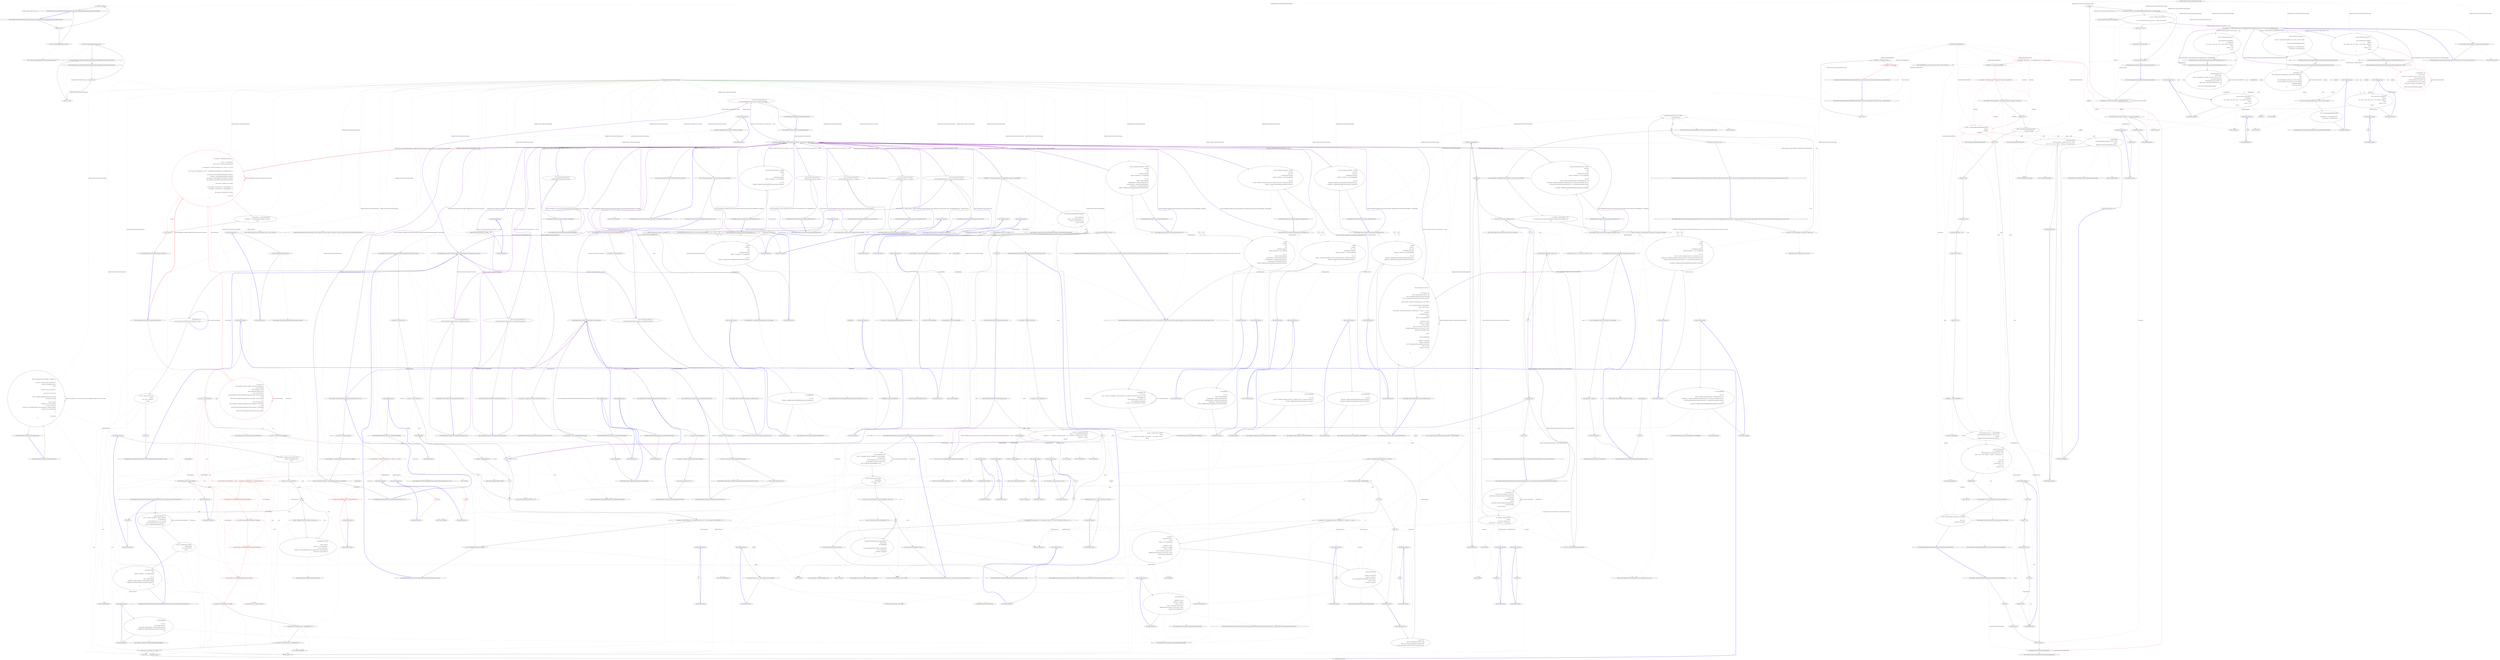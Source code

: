 digraph  {
n61 [label="Hangfire.SqlServer.SqlServerJobQueueMonitoringApi", span=""];
n62 [label=sqlQuery, span=""];
n63 [label=string, span=""];
n64 [label=int, span=""];
n65 [label=int, span=""];
n66 [label=sqlQuery, span=""];
n67 [label=string, span=""];
n68 [label=int, span=""];
n69 [label=int, span=""];
n70 [label=fetchedJobsSql, span=""];
n71 [label=string, span=""];
n72 [label=sqlQuery, span=""];
n0 [cluster="Hangfire.SqlServer.SqlServerJobQueueMonitoringApi.SqlServerJobQueueMonitoringApi(Hangfire.SqlServer.SqlServerStorage)", label="Entry Hangfire.SqlServer.SqlServerJobQueueMonitoringApi.SqlServerJobQueueMonitoringApi(Hangfire.SqlServer.SqlServerStorage)", span="36-36"];
n1 [cluster="Hangfire.SqlServer.SqlServerJobQueueMonitoringApi.SqlServerJobQueueMonitoringApi(Hangfire.SqlServer.SqlServerStorage)", label="storage == null", span="38-38"];
n3 [cluster="Hangfire.SqlServer.SqlServerJobQueueMonitoringApi.SqlServerJobQueueMonitoringApi(Hangfire.SqlServer.SqlServerStorage)", label="_storage = storage", span="39-39"];
n2 [cluster="Hangfire.SqlServer.SqlServerJobQueueMonitoringApi.SqlServerJobQueueMonitoringApi(Hangfire.SqlServer.SqlServerStorage)", label="throw new ArgumentNullException(''storage'');", span="38-38"];
n4 [cluster="Hangfire.SqlServer.SqlServerJobQueueMonitoringApi.SqlServerJobQueueMonitoringApi(Hangfire.SqlServer.SqlServerStorage)", label="Exit Hangfire.SqlServer.SqlServerJobQueueMonitoringApi.SqlServerJobQueueMonitoringApi(Hangfire.SqlServer.SqlServerStorage)", span="36-36"];
n5 [cluster="System.ArgumentNullException.ArgumentNullException(string)", label="Entry System.ArgumentNullException.ArgumentNullException(string)", span="0-0"];
n6 [cluster="Hangfire.SqlServer.SqlServerJobQueueMonitoringApi.GetQueues()", label="Entry Hangfire.SqlServer.SqlServerJobQueueMonitoringApi.GetQueues()", span="42-42"];
n7 [cluster="Hangfire.SqlServer.SqlServerJobQueueMonitoringApi.GetQueues()", label="string sqlQuery = @''select distinct(Queue) from HangFire.JobQueue''", span="44-44"];
n8 [cluster="Hangfire.SqlServer.SqlServerJobQueueMonitoringApi.GetQueues()", label=_cacheLock, span="46-46"];
n10 [cluster="Hangfire.SqlServer.SqlServerJobQueueMonitoringApi.GetQueues()", label="var result = UseTransaction(connection =>\r\n                    {\r\n                        return connection.Query(sqlQuery).Select(x => (string) x.Queue).ToList();\r\n                    })", span="50-53"];
n19 [cluster="lambda expression", label="return connection.Query(sqlQuery).Select(x => (string) x.Queue).ToList();", span="52-52"];
n9 [cluster="Hangfire.SqlServer.SqlServerJobQueueMonitoringApi.GetQueues()", label="_queuesCache.Count == 0 || _cacheUpdated.Add(QueuesCacheTimeout) < DateTime.UtcNow", span="48-48"];
n13 [cluster="Hangfire.SqlServer.SqlServerJobQueueMonitoringApi.GetQueues()", label="return _queuesCache.ToList();", span="59-59"];
n15 [cluster="System.DateTime.Add(System.TimeSpan)", label="Entry System.DateTime.Add(System.TimeSpan)", span="0-0"];
n11 [cluster="Hangfire.SqlServer.SqlServerJobQueueMonitoringApi.GetQueues()", label="_queuesCache = result", span="55-55"];
n16 [cluster="Hangfire.SqlServer.SqlServerJobQueueMonitoringApi.UseTransaction<T>(System.Func<SqlConnection, T>)", label="Entry Hangfire.SqlServer.SqlServerJobQueueMonitoringApi.UseTransaction<T>(System.Func<SqlConnection, T>)", span="132-132"];
n18 [cluster="lambda expression", label="Entry lambda expression", span="50-53"];
n12 [cluster="Hangfire.SqlServer.SqlServerJobQueueMonitoringApi.GetQueues()", label="_cacheUpdated = DateTime.UtcNow", span="56-56"];
n14 [cluster="Hangfire.SqlServer.SqlServerJobQueueMonitoringApi.GetQueues()", label="Exit Hangfire.SqlServer.SqlServerJobQueueMonitoringApi.GetQueues()", span="42-42"];
n17 [cluster="System.Collections.Generic.IEnumerable<TSource>.ToList<TSource>()", label="Entry System.Collections.Generic.IEnumerable<TSource>.ToList<TSource>()", span="0-0"];
n20 [cluster="lambda expression", label="Exit lambda expression", span="50-53"];
n21 [cluster="Unk.Query", label="Entry Unk.Query", span=""];
n22 [cluster="Unk.Select", label="Entry Unk.Select", span=""];
n23 [cluster="Unk.ToList", label="Entry Unk.ToList", span=""];
n24 [cluster="lambda expression", label="Entry lambda expression", span="52-52"];
n25 [cluster="lambda expression", label="(string) x.Queue", span="52-52"];
n26 [cluster="lambda expression", label="Exit lambda expression", span="52-52"];
n27 [cluster="Hangfire.SqlServer.SqlServerJobQueueMonitoringApi.GetEnqueuedJobIds(string, int, int)", label="Entry Hangfire.SqlServer.SqlServerJobQueueMonitoringApi.GetEnqueuedJobIds(string, int, int)", span="63-63"];
n28 [cluster="Hangfire.SqlServer.SqlServerJobQueueMonitoringApi.GetEnqueuedJobIds(string, int, int)", color=red, community=0, label="0: string sqlQuery = @''\r\nselect r.Id from (\r\n  select j.Id, row_number() over (order by j.Id) as row_num \r\n  from HangFire.JobQueue jq\r\n  left join HangFire.Job j on jq.JobId = j.Id\r\n  left join HangFire.State s on s.Id = j.StateId\r\n  where jq.Queue = @queue and jq.FetchedAt is null\r\n) as r\r\nwhere r.row_num between @start and @end''", span="65-73"];
n29 [cluster="Hangfire.SqlServer.SqlServerJobQueueMonitoringApi.GetEnqueuedJobIds(string, int, int)", label="return UseTransaction(connection =>\r\n            {\r\n                return connection.Query<JobIdDto>(\r\n                    sqlQuery,\r\n                    new { queue = queue, start = from + 1, end = @from + perPage })\r\n                    .ToList()\r\n                    .Select(x => x.Id)\r\n                    .ToList();\r\n            });", span="75-83"];
n32 [cluster="lambda expression", label="return connection.Query<JobIdDto>(\r\n                    sqlQuery,\r\n                    new { queue = queue, start = from + 1, end = @from + perPage })\r\n                    .ToList()\r\n                    .Select(x => x.Id)\r\n                    .ToList();", span="77-82"];
n30 [cluster="Hangfire.SqlServer.SqlServerJobQueueMonitoringApi.GetEnqueuedJobIds(string, int, int)", label="Exit Hangfire.SqlServer.SqlServerJobQueueMonitoringApi.GetEnqueuedJobIds(string, int, int)", span="63-63"];
n31 [cluster="lambda expression", label="Entry lambda expression", span="75-83"];
n33 [cluster="lambda expression", label="Exit lambda expression", span="75-83"];
n34 [cluster="Unk.>", label="Entry Unk.>", span=""];
n35 [cluster="lambda expression", label="Entry lambda expression", span="81-81"];
n36 [cluster="lambda expression", label="x.Id", span="81-81"];
n37 [cluster="lambda expression", label="Exit lambda expression", span="81-81"];
n38 [cluster="Hangfire.SqlServer.SqlServerJobQueueMonitoringApi.GetFetchedJobIds(string, int, int)", label="Entry Hangfire.SqlServer.SqlServerJobQueueMonitoringApi.GetFetchedJobIds(string, int, int)", span="86-86"];
n39 [cluster="Hangfire.SqlServer.SqlServerJobQueueMonitoringApi.GetFetchedJobIds(string, int, int)", label="string fetchedJobsSql = @''\r\nselect r.Id from (\r\n  select j.Id, jq.FetchedAt, row_number() over (order by j.Id) as row_num \r\n  from HangFire.JobQueue jq\r\n  left join HangFire.Job j on jq.JobId = j.Id\r\n  where jq.Queue = @queue and jq.FetchedAt is not null\r\n) as r\r\nwhere r.row_num between @start and @end''", span="88-95"];
n40 [cluster="Hangfire.SqlServer.SqlServerJobQueueMonitoringApi.GetFetchedJobIds(string, int, int)", label="return UseTransaction(connection =>\r\n            {\r\n                return connection.Query<JobIdDto>(\r\n                    fetchedJobsSql,\r\n                    new { queue = queue, start = from + 1, end = @from + perPage })\r\n                    .ToList()\r\n                    .Select(x => x.Id)\r\n                    .ToList();\r\n            });", span="97-105"];
n43 [cluster="lambda expression", label="return connection.Query<JobIdDto>(\r\n                    fetchedJobsSql,\r\n                    new { queue = queue, start = from + 1, end = @from + perPage })\r\n                    .ToList()\r\n                    .Select(x => x.Id)\r\n                    .ToList();", span="99-104"];
n41 [cluster="Hangfire.SqlServer.SqlServerJobQueueMonitoringApi.GetFetchedJobIds(string, int, int)", label="Exit Hangfire.SqlServer.SqlServerJobQueueMonitoringApi.GetFetchedJobIds(string, int, int)", span="86-86"];
n42 [cluster="lambda expression", label="Entry lambda expression", span="97-105"];
n44 [cluster="lambda expression", label="Exit lambda expression", span="97-105"];
n45 [cluster="lambda expression", label="Entry lambda expression", span="103-103"];
n46 [cluster="lambda expression", label="x.Id", span="103-103"];
n47 [cluster="lambda expression", label="Exit lambda expression", span="103-103"];
n48 [cluster="Hangfire.SqlServer.SqlServerJobQueueMonitoringApi.GetEnqueuedAndFetchedCount(string)", label="Entry Hangfire.SqlServer.SqlServerJobQueueMonitoringApi.GetEnqueuedAndFetchedCount(string)", span="108-108"];
n49 [cluster="Hangfire.SqlServer.SqlServerJobQueueMonitoringApi.GetEnqueuedAndFetchedCount(string)", label="string sqlQuery = @''\r\nselect sum(Enqueued) as EnqueuedCount, sum(Fetched) as FetchedCount \r\nfrom (\r\n    select \r\n	    case when FetchedAt is null then 1 else 0 end as Enqueued,\r\n	    case when FetchedAt is not null then 1 else 0 end as Fetched\r\n    from HangFire.JobQueue\r\n    where Queue = @queue\r\n) q''", span="110-118"];
n50 [cluster="Hangfire.SqlServer.SqlServerJobQueueMonitoringApi.GetEnqueuedAndFetchedCount(string)", label="return UseTransaction(connection =>\r\n            {\r\n                var result = connection.Query(sqlQuery, new { queue = queue }).Single();\r\n\r\n                return new EnqueuedAndFetchedCountDto\r\n                {\r\n                    EnqueuedCount = result.EnqueuedCount,\r\n                    FetchedCount = result.FetchedCount\r\n                };\r\n            });", span="120-129"];
n53 [cluster="lambda expression", label="var result = connection.Query(sqlQuery, new { queue = queue }).Single()", span="122-122"];
n51 [cluster="Hangfire.SqlServer.SqlServerJobQueueMonitoringApi.GetEnqueuedAndFetchedCount(string)", label="Exit Hangfire.SqlServer.SqlServerJobQueueMonitoringApi.GetEnqueuedAndFetchedCount(string)", span="108-108"];
n52 [cluster="lambda expression", label="Entry lambda expression", span="120-129"];
n54 [cluster="lambda expression", label="return new EnqueuedAndFetchedCountDto\r\n                {\r\n                    EnqueuedCount = result.EnqueuedCount,\r\n                    FetchedCount = result.FetchedCount\r\n                };", span="124-128"];
n56 [cluster="Unk.Single", label="Entry Unk.Single", span=""];
n55 [cluster="lambda expression", label="Exit lambda expression", span="120-129"];
n57 [cluster="Hangfire.SqlServer.EnqueuedAndFetchedCountDto.EnqueuedAndFetchedCountDto()", label="Entry Hangfire.SqlServer.EnqueuedAndFetchedCountDto.EnqueuedAndFetchedCountDto()", span="18-18"];
n58 [cluster="Hangfire.SqlServer.SqlServerJobQueueMonitoringApi.UseTransaction<T>(System.Func<SqlConnection, T>)", label="return _storage.UseTransaction(func, IsolationLevel.ReadUncommitted);", span="134-134"];
n59 [cluster="Hangfire.SqlServer.SqlServerJobQueueMonitoringApi.UseTransaction<T>(System.Func<SqlConnection, T>)", label="Exit Hangfire.SqlServer.SqlServerJobQueueMonitoringApi.UseTransaction<T>(System.Func<SqlConnection, T>)", span="132-132"];
n60 [cluster="Unk.UseTransaction", label="Entry Unk.UseTransaction", span=""];
m0_35 [cluster="Unk.CreatePipeline", file="SqlServerJobQueueProvider.cs", label="Entry Unk.CreatePipeline", span=""];
m0_43 [cluster="HangFire.Common.JobHelper.ToStringTimestamp(System.DateTime)", file="SqlServerJobQueueProvider.cs", label="Entry HangFire.Common.JobHelper.ToStringTimestamp(System.DateTime)", span="46-46"];
m0_0 [cluster="HangFire.Redis.RedisJobFetcher.RedisJobFetcher(IRedisClient, System.Collections.Generic.IEnumerable<string>, System.TimeSpan)", file="SqlServerJobQueueProvider.cs", label="Entry HangFire.Redis.RedisJobFetcher.RedisJobFetcher(IRedisClient, System.Collections.Generic.IEnumerable<string>, System.TimeSpan)", span="17-17"];
m0_1 [cluster="HangFire.Redis.RedisJobFetcher.RedisJobFetcher(IRedisClient, System.Collections.Generic.IEnumerable<string>, System.TimeSpan)", file="SqlServerJobQueueProvider.cs", label="_redis = redis", span="22-22"];
m0_2 [cluster="HangFire.Redis.RedisJobFetcher.RedisJobFetcher(IRedisClient, System.Collections.Generic.IEnumerable<string>, System.TimeSpan)", file="SqlServerJobQueueProvider.cs", label="_queueNames = queueNames.ToList()", span="23-23"];
m0_3 [cluster="HangFire.Redis.RedisJobFetcher.RedisJobFetcher(IRedisClient, System.Collections.Generic.IEnumerable<string>, System.TimeSpan)", color=red, community=0, file="SqlServerJobQueueProvider.cs", label="0: _fetchTimeout = fetchTimeout", span="24-24"];
m0_4 [cluster="HangFire.Redis.RedisJobFetcher.RedisJobFetcher(IRedisClient, System.Collections.Generic.IEnumerable<string>, System.TimeSpan)", file="SqlServerJobQueueProvider.cs", label="Exit HangFire.Redis.RedisJobFetcher.RedisJobFetcher(IRedisClient, System.Collections.Generic.IEnumerable<string>, System.TimeSpan)", span="17-17"];
m0_38 [cluster="HangFire.Storage.InvocationData.InvocationData(string, string, string)", file="SqlServerJobQueueProvider.cs", label="Entry HangFire.Storage.InvocationData.InvocationData(string, string, string)", span="4-4"];
m0_48 [cluster="Unk.GetValuesFromHash", file="SqlServerJobQueueProvider.cs", label="Entry Unk.GetValuesFromHash", span=""];
m0_36 [cluster="Unk.QueueCommand", file="SqlServerJobQueueProvider.cs", label="Entry Unk.QueueCommand", span=""];
m0_34 [cluster="Unk.PopAndPushItemBetweenLists", file="SqlServerJobQueueProvider.cs", label="Entry Unk.PopAndPushItemBetweenLists", span=""];
m0_49 [cluster="lambda expression", file="SqlServerJobQueueProvider.cs", label="Entry lambda expression", span="92-99"];
m0_41 [cluster="lambda expression", file="SqlServerJobQueueProvider.cs", label="x.SetEntryInHash(\r\n                    String.Format(RedisStorage.Prefix + ''job:{0}'', jobId),\r\n                    ''Fetched'',\r\n                    JobHelper.ToStringTimestamp(DateTime.UtcNow))", span="81-84"];
m0_46 [cluster="lambda expression", file="SqlServerJobQueueProvider.cs", label="x.GetValuesFromHash(\r\n                        RedisStorage.Prefix + String.Format(''job:{0}'', jobId),\r\n                        new[] { ''Type'', ''Args'', ''Method'', ''Arguments'', ''ParameterTypes'' })", span="89-91"];
m0_40 [cluster="lambda expression", file="SqlServerJobQueueProvider.cs", label="Entry lambda expression", span="81-84"];
m0_45 [cluster="lambda expression", file="SqlServerJobQueueProvider.cs", label="Entry lambda expression", span="89-91"];
m0_42 [cluster="lambda expression", file="SqlServerJobQueueProvider.cs", label="Exit lambda expression", span="81-84"];
m0_47 [cluster="lambda expression", file="SqlServerJobQueueProvider.cs", label="Exit lambda expression", span="89-91"];
m0_50 [cluster="lambda expression", file="SqlServerJobQueueProvider.cs", label="type = x[0]", span="94-94"];
m0_51 [cluster="lambda expression", file="SqlServerJobQueueProvider.cs", label="method = x[2]", span="95-95"];
m0_52 [cluster="lambda expression", file="SqlServerJobQueueProvider.cs", label="parameterTypes = x[4]", span="96-96"];
m0_53 [cluster="lambda expression", file="SqlServerJobQueueProvider.cs", label="args = x[1]", span="97-97"];
m0_54 [cluster="lambda expression", file="SqlServerJobQueueProvider.cs", label="arguments = x[3]", span="98-98"];
m0_55 [cluster="lambda expression", file="SqlServerJobQueueProvider.cs", label="Exit lambda expression", span="92-99"];
m0_39 [cluster="HangFire.Server.JobPayload.JobPayload(string, string, HangFire.Storage.InvocationData)", file="SqlServerJobQueueProvider.cs", label="Entry HangFire.Server.JobPayload.JobPayload(string, string, HangFire.Storage.InvocationData)", span="23-23"];
m0_44 [cluster="Unk.SetEntryInHash", file="SqlServerJobQueueProvider.cs", label="Entry Unk.SetEntryInHash", span=""];
m0_32 [cluster="string.Format(string, object)", file="SqlServerJobQueueProvider.cs", label="Entry string.Format(string, object)", span="0-0"];
m0_37 [cluster="Unk.Flush", file="SqlServerJobQueueProvider.cs", label="Entry Unk.Flush", span=""];
m0_33 [cluster="Unk.BlockingPopAndPushItemBetweenLists", file="SqlServerJobQueueProvider.cs", label="Entry Unk.BlockingPopAndPushItemBetweenLists", span=""];
m0_31 [cluster="System.Threading.CancellationToken.ThrowIfCancellationRequested()", file="SqlServerJobQueueProvider.cs", label="Entry System.Threading.CancellationToken.ThrowIfCancellationRequested()", span="0-0"];
m0_25 [cluster="HangFire.Redis.RedisJobFetcher.DequeueJob(System.Threading.CancellationToken)", file="SqlServerJobQueueProvider.cs", label="pipeline.QueueCommand(x => x.SetEntryInHash(\r\n                    String.Format(RedisStorage.Prefix + ''job:{0}'', jobId),\r\n                    ''Fetched'',\r\n                    JobHelper.ToStringTimestamp(DateTime.UtcNow)))", span="81-84"];
m0_6 [cluster="HangFire.Redis.RedisJobFetcher.DequeueJob(System.Threading.CancellationToken)", file="SqlServerJobQueueProvider.cs", label="Entry HangFire.Redis.RedisJobFetcher.DequeueJob(System.Threading.CancellationToken)", span="27-27"];
m0_7 [cluster="HangFire.Redis.RedisJobFetcher.DequeueJob(System.Threading.CancellationToken)", file="SqlServerJobQueueProvider.cs", label="string jobId", span="29-29"];
m0_10 [cluster="HangFire.Redis.RedisJobFetcher.DequeueJob(System.Threading.CancellationToken)", file="SqlServerJobQueueProvider.cs", label="cancellationToken.ThrowIfCancellationRequested()", span="35-35"];
m0_8 [cluster="HangFire.Redis.RedisJobFetcher.DequeueJob(System.Threading.CancellationToken)", file="SqlServerJobQueueProvider.cs", label="string queueName", span="30-30"];
m0_9 [cluster="HangFire.Redis.RedisJobFetcher.DequeueJob(System.Threading.CancellationToken)", file="SqlServerJobQueueProvider.cs", label="var queueIndex = 0", span="31-31"];
m0_11 [cluster="HangFire.Redis.RedisJobFetcher.DequeueJob(System.Threading.CancellationToken)", color=red, community=0, file="SqlServerJobQueueProvider.cs", label="0: queueIndex = (queueIndex + 1) % _queueNames.Count", span="37-37"];
m0_12 [cluster="HangFire.Redis.RedisJobFetcher.DequeueJob(System.Threading.CancellationToken)", file="SqlServerJobQueueProvider.cs", label="queueName = _queueNames[queueIndex]", span="38-38"];
m0_15 [cluster="HangFire.Redis.RedisJobFetcher.DequeueJob(System.Threading.CancellationToken)", file="SqlServerJobQueueProvider.cs", label="queueIndex == 0", span="43-43"];
m0_13 [cluster="HangFire.Redis.RedisJobFetcher.DequeueJob(System.Threading.CancellationToken)", color=red, community=0, file="SqlServerJobQueueProvider.cs", label="0: var queueKey = RedisStorage.Prefix + String.Format(''queue:{0}'', queueName)", span="40-40"];
m0_14 [cluster="HangFire.Redis.RedisJobFetcher.DequeueJob(System.Threading.CancellationToken)", file="SqlServerJobQueueProvider.cs", label="var fetchedKey = RedisStorage.Prefix + String.Format(''queue:{0}:dequeued'', queueName)", span="41-41"];
m0_29 [cluster="HangFire.Redis.RedisJobFetcher.DequeueJob(System.Threading.CancellationToken)", file="SqlServerJobQueueProvider.cs", label="return new JobPayload(jobId, queueName, invocationData)\r\n            {\r\n                Args = args,\r\n                Arguments = arguments\r\n            };", span="110-114"];
m0_16 [cluster="HangFire.Redis.RedisJobFetcher.DequeueJob(System.Threading.CancellationToken)", color=red, community=0, file="SqlServerJobQueueProvider.cs", label="0: jobId = _redis.BlockingPopAndPushItemBetweenLists(\r\n                        queueKey,\r\n                        fetchedKey,\r\n                        _fetchTimeout)", span="45-48"];
m0_17 [cluster="HangFire.Redis.RedisJobFetcher.DequeueJob(System.Threading.CancellationToken)", file="SqlServerJobQueueProvider.cs", label="jobId = _redis.PopAndPushItemBetweenLists(\r\n                        queueKey, fetchedKey)", span="52-53"];
m0_18 [cluster="HangFire.Redis.RedisJobFetcher.DequeueJob(System.Threading.CancellationToken)", file="SqlServerJobQueueProvider.cs", label="jobId == null", span="56-56"];
m0_26 [cluster="HangFire.Redis.RedisJobFetcher.DequeueJob(System.Threading.CancellationToken)", file="SqlServerJobQueueProvider.cs", label="pipeline.QueueCommand(\r\n                    x => x.GetValuesFromHash(\r\n                        RedisStorage.Prefix + String.Format(''job:{0}'', jobId),\r\n                        new[] { ''Type'', ''Args'', ''Method'', ''Arguments'', ''ParameterTypes'' }),\r\n                    x =>\r\n                    {\r\n                        type = x[0];\r\n                        method = x[2];\r\n                        parameterTypes = x[4];\r\n                        args = x[1];\r\n                        arguments = x[3];\r\n                    })", span="88-99"];
m0_19 [cluster="HangFire.Redis.RedisJobFetcher.DequeueJob(System.Threading.CancellationToken)", file="SqlServerJobQueueProvider.cs", label="string type = null", span="73-73"];
m0_20 [cluster="HangFire.Redis.RedisJobFetcher.DequeueJob(System.Threading.CancellationToken)", file="SqlServerJobQueueProvider.cs", label="string method = null", span="74-74"];
m0_21 [cluster="HangFire.Redis.RedisJobFetcher.DequeueJob(System.Threading.CancellationToken)", file="SqlServerJobQueueProvider.cs", label="string parameterTypes = null", span="75-75"];
m0_22 [cluster="HangFire.Redis.RedisJobFetcher.DequeueJob(System.Threading.CancellationToken)", file="SqlServerJobQueueProvider.cs", label="string arguments = null", span="76-76"];
m0_23 [cluster="HangFire.Redis.RedisJobFetcher.DequeueJob(System.Threading.CancellationToken)", file="SqlServerJobQueueProvider.cs", label="string args = null", span="77-77"];
m0_24 [cluster="HangFire.Redis.RedisJobFetcher.DequeueJob(System.Threading.CancellationToken)", file="SqlServerJobQueueProvider.cs", label="var pipeline = _redis.CreatePipeline()", span="79-79"];
m0_27 [cluster="HangFire.Redis.RedisJobFetcher.DequeueJob(System.Threading.CancellationToken)", file="SqlServerJobQueueProvider.cs", label="pipeline.Flush()", span="101-101"];
m0_28 [cluster="HangFire.Redis.RedisJobFetcher.DequeueJob(System.Threading.CancellationToken)", file="SqlServerJobQueueProvider.cs", label="var invocationData = new InvocationData(type, method, parameterTypes)", span="108-108"];
m0_30 [cluster="HangFire.Redis.RedisJobFetcher.DequeueJob(System.Threading.CancellationToken)", file="SqlServerJobQueueProvider.cs", label="Exit HangFire.Redis.RedisJobFetcher.DequeueJob(System.Threading.CancellationToken)", span="27-27"];
m0_56 [file="SqlServerJobQueueProvider.cs", label="HangFire.Redis.RedisJobFetcher", span=""];
m0_57 [file="SqlServerJobQueueProvider.cs", label=jobId, span=""];
m1_87 [cluster="System.Collections.Generic.List<T>.List()", file="SqlServerMonitoringApi.cs", label="Entry System.Collections.Generic.List<T>.List()", span="0-0"];
m1_363 [cluster="Hangfire.Storage.InvocationData.Deserialize()", file="SqlServerMonitoringApi.cs", label="Entry Hangfire.Storage.InvocationData.Deserialize()", span="40-40"];
m1_111 [cluster="long.Parse(string)", file="SqlServerMonitoringApi.cs", label="Entry long.Parse(string)", span="0-0"];
m1_378 [cluster="System.Func<T1, T2, T3, TResult>.Invoke(T1, T2, T3)", file="SqlServerMonitoringApi.cs", label="Entry System.Func<T1, T2, T3, TResult>.Invoke(T1, T2, T3)", span="0-0"];
m1_88 [cluster="Hangfire.Storage.Monitoring.ServerDto.ServerDto()", file="SqlServerMonitoringApi.cs", label="Entry Hangfire.Storage.Monitoring.ServerDto.ServerDto()", span="21-21"];
m1_44 [cluster="Hangfire.SqlServer.SqlServerMonitoringApi.GetJobs<TDto>(SqlConnection, int, int, string, System.Func<Hangfire.SqlServer.Entities.SqlJob, Hangfire.Common.Job, System.Collections.Generic.Dictionary<string, string>, TDto>)", file="SqlServerMonitoringApi.cs", label="Entry Hangfire.SqlServer.SqlServerMonitoringApi.GetJobs<TDto>(SqlConnection, int, int, string, System.Func<Hangfire.SqlServer.Entities.SqlJob, Hangfire.Common.Job, System.Collections.Generic.Dictionary<string, string>, TDto>)", span="491-491"];
m1_364 [cluster="Hangfire.SqlServer.SqlServerMonitoringApi.GetJobs<TDto>(SqlConnection, int, int, string, System.Func<Hangfire.SqlServer.Entities.SqlJob, Hangfire.Common.Job, System.Collections.Generic.Dictionary<string, string>, TDto>)", file="SqlServerMonitoringApi.cs", label="string jobsSql = @''\r\nselect * from (\r\n  select j.*, s.Reason as StateReason, s.Data as StateData, row_number() over (order by j.Id desc) as row_num\r\n  from HangFire.Job j\r\n  left join HangFire.State s on j.StateId = s.Id\r\n  where j.StateName = @stateName\r\n) as j where j.row_num between @start and @end\r\n''", span="498-505"];
m1_365 [cluster="Hangfire.SqlServer.SqlServerMonitoringApi.GetJobs<TDto>(SqlConnection, int, int, string, System.Func<Hangfire.SqlServer.Entities.SqlJob, Hangfire.Common.Job, System.Collections.Generic.Dictionary<string, string>, TDto>)", file="SqlServerMonitoringApi.cs", label="var jobs = connection.Query<SqlJob>(\r\n                        jobsSql,\r\n                        new { stateName = stateName, start = @from + 1, end = @from + count })\r\n                        .ToList()", span="507-510"];
m1_366 [cluster="Hangfire.SqlServer.SqlServerMonitoringApi.GetJobs<TDto>(SqlConnection, int, int, string, System.Func<Hangfire.SqlServer.Entities.SqlJob, Hangfire.Common.Job, System.Collections.Generic.Dictionary<string, string>, TDto>)", file="SqlServerMonitoringApi.cs", label="return DeserializeJobs(jobs, selector);", span="512-512"];
m1_367 [cluster="Hangfire.SqlServer.SqlServerMonitoringApi.GetJobs<TDto>(SqlConnection, int, int, string, System.Func<Hangfire.SqlServer.Entities.SqlJob, Hangfire.Common.Job, System.Collections.Generic.Dictionary<string, string>, TDto>)", file="SqlServerMonitoringApi.cs", label="Exit Hangfire.SqlServer.SqlServerMonitoringApi.GetJobs<TDto>(SqlConnection, int, int, string, System.Func<Hangfire.SqlServer.Entities.SqlJob, Hangfire.Common.Job, System.Collections.Generic.Dictionary<string, string>, TDto>)", span="491-491"];
m1_379 [cluster="System.Collections.Generic.KeyValuePair<TKey, TValue>.KeyValuePair(TKey, TValue)", file="SqlServerMonitoringApi.cs", label="Entry System.Collections.Generic.KeyValuePair<TKey, TValue>.KeyValuePair(TKey, TValue)", span="0-0"];
m1_26 [cluster="Hangfire.SqlServer.SqlServerMonitoringApi.FailedCount()", file="SqlServerMonitoringApi.cs", label="Entry Hangfire.SqlServer.SqlServerMonitoringApi.FailedCount()", span="64-64"];
m1_27 [cluster="Hangfire.SqlServer.SqlServerMonitoringApi.FailedCount()", file="SqlServerMonitoringApi.cs", label="return UseConnection(connection => \r\n                GetNumberOfJobsByStateName(connection, FailedState.StateName));", span="66-67"];
m1_28 [cluster="Hangfire.SqlServer.SqlServerMonitoringApi.FailedCount()", file="SqlServerMonitoringApi.cs", label="Exit Hangfire.SqlServer.SqlServerMonitoringApi.FailedCount()", span="64-64"];
m1_139 [cluster="Hangfire.Storage.Monitoring.QueueWithTopEnqueuedJobsDto.QueueWithTopEnqueuedJobsDto()", file="SqlServerMonitoringApi.cs", label="Entry Hangfire.Storage.Monitoring.QueueWithTopEnqueuedJobsDto.QueueWithTopEnqueuedJobsDto()", span="18-18"];
m1_99 [cluster="Hangfire.Storage.Monitoring.FailedJobDto.FailedJobDto()", file="SqlServerMonitoringApi.cs", label="Entry Hangfire.Storage.Monitoring.FailedJobDto.FailedJobDto()", span="23-23"];
m1_368 [cluster="Hangfire.SqlServer.SqlServerMonitoringApi.DeserializeJobs<TDto>(System.Collections.Generic.ICollection<Hangfire.SqlServer.Entities.SqlJob>, System.Func<Hangfire.SqlServer.Entities.SqlJob, Hangfire.Common.Job, System.Collections.Generic.Dictionary<string, string>, TDto>)", file="SqlServerMonitoringApi.cs", label="Entry Hangfire.SqlServer.SqlServerMonitoringApi.DeserializeJobs<TDto>(System.Collections.Generic.ICollection<Hangfire.SqlServer.Entities.SqlJob>, System.Func<Hangfire.SqlServer.Entities.SqlJob, Hangfire.Common.Job, System.Collections.Generic.Dictionary<string, string>, TDto>)", span="515-515"];
m1_369 [cluster="Hangfire.SqlServer.SqlServerMonitoringApi.DeserializeJobs<TDto>(System.Collections.Generic.ICollection<Hangfire.SqlServer.Entities.SqlJob>, System.Func<Hangfire.SqlServer.Entities.SqlJob, Hangfire.Common.Job, System.Collections.Generic.Dictionary<string, string>, TDto>)", file="SqlServerMonitoringApi.cs", label="var result = new List<KeyValuePair<string, TDto>>(jobs.Count)", span="519-519"];
m1_370 [cluster="Hangfire.SqlServer.SqlServerMonitoringApi.DeserializeJobs<TDto>(System.Collections.Generic.ICollection<Hangfire.SqlServer.Entities.SqlJob>, System.Func<Hangfire.SqlServer.Entities.SqlJob, Hangfire.Common.Job, System.Collections.Generic.Dictionary<string, string>, TDto>)", file="SqlServerMonitoringApi.cs", label=jobs, span="521-521"];
m1_373 [cluster="Hangfire.SqlServer.SqlServerMonitoringApi.DeserializeJobs<TDto>(System.Collections.Generic.ICollection<Hangfire.SqlServer.Entities.SqlJob>, System.Func<Hangfire.SqlServer.Entities.SqlJob, Hangfire.Common.Job, System.Collections.Generic.Dictionary<string, string>, TDto>)", file="SqlServerMonitoringApi.cs", label="var dto = selector(job, DeserializeJob(job.InvocationData, job.Arguments), stateData)", span="528-528"];
m1_374 [cluster="Hangfire.SqlServer.SqlServerMonitoringApi.DeserializeJobs<TDto>(System.Collections.Generic.ICollection<Hangfire.SqlServer.Entities.SqlJob>, System.Func<Hangfire.SqlServer.Entities.SqlJob, Hangfire.Common.Job, System.Collections.Generic.Dictionary<string, string>, TDto>)", file="SqlServerMonitoringApi.cs", label="result.Add(new KeyValuePair<string, TDto>(\r\n                    job.Id.ToString(), dto))", span="530-531"];
m1_375 [cluster="Hangfire.SqlServer.SqlServerMonitoringApi.DeserializeJobs<TDto>(System.Collections.Generic.ICollection<Hangfire.SqlServer.Entities.SqlJob>, System.Func<Hangfire.SqlServer.Entities.SqlJob, Hangfire.Common.Job, System.Collections.Generic.Dictionary<string, string>, TDto>)", file="SqlServerMonitoringApi.cs", label="return new JobList<TDto>(result);", span="534-534"];
m1_371 [cluster="Hangfire.SqlServer.SqlServerMonitoringApi.DeserializeJobs<TDto>(System.Collections.Generic.ICollection<Hangfire.SqlServer.Entities.SqlJob>, System.Func<Hangfire.SqlServer.Entities.SqlJob, Hangfire.Common.Job, System.Collections.Generic.Dictionary<string, string>, TDto>)", file="SqlServerMonitoringApi.cs", label="var deserializedData = JobHelper.FromJson<Dictionary<string, string>>(job.StateData)", span="523-523"];
m1_372 [cluster="Hangfire.SqlServer.SqlServerMonitoringApi.DeserializeJobs<TDto>(System.Collections.Generic.ICollection<Hangfire.SqlServer.Entities.SqlJob>, System.Func<Hangfire.SqlServer.Entities.SqlJob, Hangfire.Common.Job, System.Collections.Generic.Dictionary<string, string>, TDto>)", file="SqlServerMonitoringApi.cs", label="var stateData = deserializedData != null\r\n                    ? new Dictionary<string, string>(deserializedData, StringComparer.OrdinalIgnoreCase)\r\n                    : null", span="524-526"];
m1_376 [cluster="Hangfire.SqlServer.SqlServerMonitoringApi.DeserializeJobs<TDto>(System.Collections.Generic.ICollection<Hangfire.SqlServer.Entities.SqlJob>, System.Func<Hangfire.SqlServer.Entities.SqlJob, Hangfire.Common.Job, System.Collections.Generic.Dictionary<string, string>, TDto>)", file="SqlServerMonitoringApi.cs", label="Exit Hangfire.SqlServer.SqlServerMonitoringApi.DeserializeJobs<TDto>(System.Collections.Generic.ICollection<Hangfire.SqlServer.Entities.SqlJob>, System.Func<Hangfire.SqlServer.Entities.SqlJob, Hangfire.Common.Job, System.Collections.Generic.Dictionary<string, string>, TDto>)", span="515-515"];
m1_13 [cluster="Hangfire.SqlServer.SqlServerMonitoringApi.GetNumberOfJobsByStateName(SqlConnection, string)", file="SqlServerMonitoringApi.cs", label="Entry Hangfire.SqlServer.SqlServerMonitoringApi.GetNumberOfJobsByStateName(SqlConnection, string)", span="463-463"];
m1_351 [cluster="Hangfire.SqlServer.SqlServerMonitoringApi.GetNumberOfJobsByStateName(SqlConnection, string)", file="SqlServerMonitoringApi.cs", label="string sqlQuery = @''\r\nselect count(Id) from HangFire.Job where StateName = @state''", span="465-466"];
m1_352 [cluster="Hangfire.SqlServer.SqlServerMonitoringApi.GetNumberOfJobsByStateName(SqlConnection, string)", file="SqlServerMonitoringApi.cs", label="var count = connection.Query<int>(\r\n                 sqlQuery,\r\n                 new { state = stateName })\r\n                 .Single()", span="468-471"];
m1_353 [cluster="Hangfire.SqlServer.SqlServerMonitoringApi.GetNumberOfJobsByStateName(SqlConnection, string)", file="SqlServerMonitoringApi.cs", label="return count;", span="473-473"];
m1_354 [cluster="Hangfire.SqlServer.SqlServerMonitoringApi.GetNumberOfJobsByStateName(SqlConnection, string)", file="SqlServerMonitoringApi.cs", label="Exit Hangfire.SqlServer.SqlServerMonitoringApi.GetNumberOfJobsByStateName(SqlConnection, string)", span="463-463"];
m1_226 [cluster="Hangfire.SqlServer.SqlServerMonitoringApi.DeletedListCount()", file="SqlServerMonitoringApi.cs", label="Entry Hangfire.SqlServer.SqlServerMonitoringApi.DeletedListCount()", span="298-298"];
m1_227 [cluster="Hangfire.SqlServer.SqlServerMonitoringApi.DeletedListCount()", file="SqlServerMonitoringApi.cs", label="return UseConnection(connection => \r\n                GetNumberOfJobsByStateName(connection, DeletedState.StateName));", span="300-301"];
m1_228 [cluster="Hangfire.SqlServer.SqlServerMonitoringApi.DeletedListCount()", file="SqlServerMonitoringApi.cs", label="Exit Hangfire.SqlServer.SqlServerMonitoringApi.DeletedListCount()", span="298-298"];
m1_391 [cluster="Unk.ToString", file="SqlServerMonitoringApi.cs", label="Entry Unk.ToString", span=""];
m1_9 [cluster="Hangfire.SqlServer.SqlServerMonitoringApi.UseConnection<T>(System.Func<SqlConnection, T>)", file="SqlServerMonitoringApi.cs", label="Entry Hangfire.SqlServer.SqlServerMonitoringApi.UseConnection<T>(System.Func<SqlConnection, T>)", span="430-430"];
m1_339 [cluster="Hangfire.SqlServer.SqlServerMonitoringApi.UseConnection<T>(System.Func<SqlConnection, T>)", file="SqlServerMonitoringApi.cs", label="return _storage.UseTransaction(action, IsolationLevel.ReadUncommitted);", span="432-432"];
m1_340 [cluster="Hangfire.SqlServer.SqlServerMonitoringApi.UseConnection<T>(System.Func<SqlConnection, T>)", file="SqlServerMonitoringApi.cs", label="Exit Hangfire.SqlServer.SqlServerMonitoringApi.UseConnection<T>(System.Func<SqlConnection, T>)", span="430-430"];
m1_238 [cluster="System.Collections.Generic.IEnumerable<TSource>.SelectMany<TSource, TResult>(System.Func<TSource, System.Collections.Generic.IEnumerable<TResult>>)", file="SqlServerMonitoringApi.cs", label="Entry System.Collections.Generic.IEnumerable<TSource>.SelectMany<TSource, TResult>(System.Func<TSource, System.Collections.Generic.IEnumerable<TResult>>)", span="0-0"];
m1_185 [cluster="Hangfire.SqlServer.SqlServerMonitoringApi.HourlyFailedJobs()", file="SqlServerMonitoringApi.cs", label="Entry Hangfire.SqlServer.SqlServerMonitoringApi.HourlyFailedJobs()", span="244-244"];
m1_186 [cluster="Hangfire.SqlServer.SqlServerMonitoringApi.HourlyFailedJobs()", file="SqlServerMonitoringApi.cs", label="return UseConnection(connection => \r\n                GetHourlyTimelineStats(connection, ''failed''));", span="246-247"];
m1_187 [cluster="Hangfire.SqlServer.SqlServerMonitoringApi.HourlyFailedJobs()", file="SqlServerMonitoringApi.cs", label="Exit Hangfire.SqlServer.SqlServerMonitoringApi.HourlyFailedJobs()", span="244-244"];
m1_346 [cluster="Unk.DeserializeJobs", file="SqlServerMonitoringApi.cs", label="Entry Unk.DeserializeJobs", span=""];
m1_232 [cluster="Hangfire.SqlServer.SqlServerMonitoringApi.GetStatistics()", file="SqlServerMonitoringApi.cs", label="Entry Hangfire.SqlServer.SqlServerMonitoringApi.GetStatistics()", span="304-304"];
m1_233 [cluster="Hangfire.SqlServer.SqlServerMonitoringApi.GetStatistics()", color=red, community=0, file="SqlServerMonitoringApi.cs", label="0: string sql = @''\r\nselect StateName as [State], count(Id) as [Count] From HangFire.Job \r\ngroup by StateName\r\nhaving StateName is not null;\r\nselect count(Id) from HangFire.Server;\r\nselect sum(s.[Value]) from (\r\n    select sum([Value]) as [Value] from HangFire.Counter where [Key] = N'stats:succeeded'\r\n    union all\r\n    select [Value] from HangFire.AggregatedCounter where [Key] = N'stats:succeeded'\r\n) as s;\r\nselect sum(s.[Value]) from (\r\n    select sum([Value]) as [Value] from HangFire.Counter where [Key] = N'stats:deleted'\r\n    union all\r\n    select [Value] from HangFire.AggregatedCounter where [Key] = N'stats:deleted'\r\n) as s;\r\nselect count(*) from HangFire.[Set] where [Key] = N'recurring-jobs';\r\n''", span="306-322"];
m1_234 [cluster="Hangfire.SqlServer.SqlServerMonitoringApi.GetStatistics()", color=red, community=0, file="SqlServerMonitoringApi.cs", label="0: var statistics = UseConnection(connection =>\r\n            {\r\n                var stats = new StatisticsDto();\r\n                using (var multi = connection.QueryMultiple(sql))\r\n                {\r\n                    var countByStates = multi.Read().ToDictionary(x => x.State, x => x.Count);\r\n\r\n                    Func<string, int> getCountIfExists = name => countByStates.ContainsKey(name) ? countByStates[name] : 0;\r\n\r\n                    stats.Enqueued = getCountIfExists(EnqueuedState.StateName);\r\n                    stats.Failed = getCountIfExists(FailedState.StateName);\r\n                    stats.Processing = getCountIfExists(ProcessingState.StateName);\r\n                    stats.Scheduled = getCountIfExists(ScheduledState.StateName);\r\n\r\n                    stats.Servers = multi.Read<int>().Single();\r\n\r\n                    stats.Succeeded = multi.Read<long?>().SingleOrDefault() ?? 0;\r\n                    stats.Deleted = multi.Read<long?>().SingleOrDefault() ?? 0;\r\n\r\n                    stats.Recurring = multi.Read<int>().Single();\r\n                }\r\n                return stats;\r\n            })", span="324-346"];
m1_235 [cluster="Hangfire.SqlServer.SqlServerMonitoringApi.GetStatistics()", file="SqlServerMonitoringApi.cs", label="statistics.Queues = _storage.QueueProviders\r\n                .SelectMany(x => x.GetJobQueueMonitoringApi().GetQueues())\r\n                .Count()", span="348-350"];
m1_236 [cluster="Hangfire.SqlServer.SqlServerMonitoringApi.GetStatistics()", file="SqlServerMonitoringApi.cs", label="return statistics;", span="352-352"];
m1_237 [cluster="Hangfire.SqlServer.SqlServerMonitoringApi.GetStatistics()", file="SqlServerMonitoringApi.cs", label="Exit Hangfire.SqlServer.SqlServerMonitoringApi.GetStatistics()", span="304-304"];
m1_173 [cluster="Hangfire.SqlServer.IPersistentJobQueueMonitoringApi.GetFetchedJobIds(string, int, int)", file="SqlServerMonitoringApi.cs", label="Entry Hangfire.SqlServer.IPersistentJobQueueMonitoringApi.GetFetchedJobIds(string, int, int)", span="24-24"];
m1_168 [cluster="Hangfire.SqlServer.SqlServerMonitoringApi.FetchedJobs(string, int, int)", file="SqlServerMonitoringApi.cs", label="Entry Hangfire.SqlServer.SqlServerMonitoringApi.FetchedJobs(string, int, int)", span="230-230"];
m1_169 [cluster="Hangfire.SqlServer.SqlServerMonitoringApi.FetchedJobs(string, int, int)", file="SqlServerMonitoringApi.cs", label="var queueApi = GetQueueApi(queue)", span="232-232"];
m1_170 [cluster="Hangfire.SqlServer.SqlServerMonitoringApi.FetchedJobs(string, int, int)", file="SqlServerMonitoringApi.cs", label="var fetchedJobIds = queueApi.GetFetchedJobIds(queue, from, perPage)", span="233-233"];
m1_171 [cluster="Hangfire.SqlServer.SqlServerMonitoringApi.FetchedJobs(string, int, int)", file="SqlServerMonitoringApi.cs", label="return UseConnection(connection => FetchedJobs(connection, fetchedJobIds));", span="235-235"];
m1_172 [cluster="Hangfire.SqlServer.SqlServerMonitoringApi.FetchedJobs(string, int, int)", file="SqlServerMonitoringApi.cs", label="Exit Hangfire.SqlServer.SqlServerMonitoringApi.FetchedJobs(string, int, int)", span="230-230"];
m1_184 [cluster="Hangfire.SqlServer.SqlServerMonitoringApi.GetHourlyTimelineStats(SqlConnection, string)", file="SqlServerMonitoringApi.cs", label="Entry Hangfire.SqlServer.SqlServerMonitoringApi.GetHourlyTimelineStats(SqlConnection, string)", span="355-355"];
m1_273 [cluster="Hangfire.SqlServer.SqlServerMonitoringApi.GetHourlyTimelineStats(SqlConnection, string)", file="SqlServerMonitoringApi.cs", label="var endDate = DateTime.UtcNow", span="359-359"];
m1_280 [cluster="Hangfire.SqlServer.SqlServerMonitoringApi.GetHourlyTimelineStats(SqlConnection, string)", file="SqlServerMonitoringApi.cs", label="var keyMaps = dates.ToDictionary(x => String.Format(''stats:{0}:{1}'', type, x.ToString(''yyyy-MM-dd-HH'')), x => x)", span="367-367"];
m1_281 [cluster="Hangfire.SqlServer.SqlServerMonitoringApi.GetHourlyTimelineStats(SqlConnection, string)", file="SqlServerMonitoringApi.cs", label="return GetTimelineStats(connection, keyMaps);", span="369-369"];
m1_274 [cluster="Hangfire.SqlServer.SqlServerMonitoringApi.GetHourlyTimelineStats(SqlConnection, string)", file="SqlServerMonitoringApi.cs", label="var dates = new List<DateTime>()", span="360-360"];
m1_277 [cluster="Hangfire.SqlServer.SqlServerMonitoringApi.GetHourlyTimelineStats(SqlConnection, string)", file="SqlServerMonitoringApi.cs", label="dates.Add(endDate)", span="363-363"];
m1_278 [cluster="Hangfire.SqlServer.SqlServerMonitoringApi.GetHourlyTimelineStats(SqlConnection, string)", file="SqlServerMonitoringApi.cs", label="endDate = endDate.AddHours(-1)", span="364-364"];
m1_275 [cluster="Hangfire.SqlServer.SqlServerMonitoringApi.GetHourlyTimelineStats(SqlConnection, string)", file="SqlServerMonitoringApi.cs", label="var i = 0", span="361-361"];
m1_276 [cluster="Hangfire.SqlServer.SqlServerMonitoringApi.GetHourlyTimelineStats(SqlConnection, string)", file="SqlServerMonitoringApi.cs", label="i < 24", span="361-361"];
m1_279 [cluster="Hangfire.SqlServer.SqlServerMonitoringApi.GetHourlyTimelineStats(SqlConnection, string)", file="SqlServerMonitoringApi.cs", label="i++", span="361-361"];
m1_282 [cluster="Hangfire.SqlServer.SqlServerMonitoringApi.GetHourlyTimelineStats(SqlConnection, string)", file="SqlServerMonitoringApi.cs", label="Exit Hangfire.SqlServer.SqlServerMonitoringApi.GetHourlyTimelineStats(SqlConnection, string)", span="355-355"];
m1_256 [cluster="Unk.Read", file="SqlServerMonitoringApi.cs", label="Entry Unk.Read", span=""];
m1_268 [cluster="Unk.ContainsKey", file="SqlServerMonitoringApi.cs", label="Entry Unk.ContainsKey", span=""];
m1_110 [cluster="Hangfire.Storage.Monitoring.SucceededJobDto.SucceededJobDto()", file="SqlServerMonitoringApi.cs", label="Entry Hangfire.Storage.Monitoring.SucceededJobDto.SucceededJobDto()", span="23-23"];
m1_157 [cluster="Unk.EnqueuedJobs", file="SqlServerMonitoringApi.cs", label="Entry Unk.EnqueuedJobs", span=""];
m1_392 [cluster="Hangfire.Storage.Monitoring.FetchedJobDto.FetchedJobDto()", file="SqlServerMonitoringApi.cs", label="Entry Hangfire.Storage.Monitoring.FetchedJobDto.FetchedJobDto()", span="21-21"];
m1_272 [cluster="Hangfire.SqlServer.IPersistentJobQueueMonitoringApi.GetQueues()", file="SqlServerMonitoringApi.cs", label="Entry Hangfire.SqlServer.IPersistentJobQueueMonitoringApi.GetQueues()", span="22-22"];
m1_163 [cluster="Hangfire.SqlServer.IPersistentJobQueueMonitoringApi.GetEnqueuedJobIds(string, int, int)", file="SqlServerMonitoringApi.cs", label="Entry Hangfire.SqlServer.IPersistentJobQueueMonitoringApi.GetEnqueuedJobIds(string, int, int)", span="23-23"];
m1_143 [cluster="Hangfire.SqlServer.IPersistentJobQueueProvider.GetJobQueueMonitoringApi()", file="SqlServerMonitoringApi.cs", label="Entry Hangfire.SqlServer.IPersistentJobQueueProvider.GetJobQueueMonitoringApi()", span="21-21"];
m1_49 [cluster="System.Collections.Generic.Dictionary<TKey, TValue>.ContainsKey(TKey)", file="SqlServerMonitoringApi.cs", label="Entry System.Collections.Generic.Dictionary<TKey, TValue>.ContainsKey(TKey)", span="0-0"];
m1_257 [cluster="System.Func<T, TResult>.Invoke(T)", file="SqlServerMonitoringApi.cs", label="Entry System.Func<T, TResult>.Invoke(T)", span="0-0"];
m1_380 [cluster="int.ToString()", file="SqlServerMonitoringApi.cs", label="Entry int.ToString()", span="0-0"];
m1_341 [cluster="Unk.UseTransaction", file="SqlServerMonitoringApi.cs", label="Entry Unk.UseTransaction", span=""];
m1_122 [cluster="Hangfire.SqlServer.SqlServerMonitoringApi.Queues()", file="SqlServerMonitoringApi.cs", label="Entry Hangfire.SqlServer.SqlServerMonitoringApi.Queues()", span="193-193"];
m1_123 [cluster="Hangfire.SqlServer.SqlServerMonitoringApi.Queues()", file="SqlServerMonitoringApi.cs", label="var tuples = _storage.QueueProviders\r\n                .Select(x => x.GetJobQueueMonitoringApi())\r\n                .SelectMany(x => x.GetQueues(), (monitoring, queue) => new { Monitoring = monitoring, Queue = queue })\r\n                .OrderBy(x => x.Queue)\r\n                .ToArray()", span="195-199"];
m1_124 [cluster="Hangfire.SqlServer.SqlServerMonitoringApi.Queues()", file="SqlServerMonitoringApi.cs", label="var result = new List<QueueWithTopEnqueuedJobsDto>(tuples.Length)", span="201-201"];
m1_125 [cluster="Hangfire.SqlServer.SqlServerMonitoringApi.Queues()", file="SqlServerMonitoringApi.cs", label=tuples, span="203-203"];
m1_129 [cluster="Hangfire.SqlServer.SqlServerMonitoringApi.Queues()", file="SqlServerMonitoringApi.cs", label="result.Add(new QueueWithTopEnqueuedJobsDto\r\n                {\r\n                    Name = tuple.Queue,\r\n                    Length = counters.EnqueuedCount ?? 0,\r\n                    Fetched = counters.FetchedCount,\r\n                    FirstJobs = firstJobs\r\n                })", span="210-216"];
m1_130 [cluster="Hangfire.SqlServer.SqlServerMonitoringApi.Queues()", file="SqlServerMonitoringApi.cs", label="return result;", span="219-219"];
m1_126 [cluster="Hangfire.SqlServer.SqlServerMonitoringApi.Queues()", file="SqlServerMonitoringApi.cs", label="var enqueuedJobIds = tuple.Monitoring.GetEnqueuedJobIds(tuple.Queue, 0, 5)", span="205-205"];
m1_127 [cluster="Hangfire.SqlServer.SqlServerMonitoringApi.Queues()", file="SqlServerMonitoringApi.cs", label="var counters = tuple.Monitoring.GetEnqueuedAndFetchedCount(tuple.Queue)", span="206-206"];
m1_128 [cluster="Hangfire.SqlServer.SqlServerMonitoringApi.Queues()", file="SqlServerMonitoringApi.cs", label="var firstJobs = UseConnection(connection => EnqueuedJobs(connection, enqueuedJobIds))", span="208-208"];
m1_131 [cluster="Hangfire.SqlServer.SqlServerMonitoringApi.Queues()", file="SqlServerMonitoringApi.cs", label="Exit Hangfire.SqlServer.SqlServerMonitoringApi.Queues()", span="193-193"];
m1_135 [cluster="Unk.ToArray", file="SqlServerMonitoringApi.cs", label="Entry Unk.ToArray", span=""];
m1_303 [cluster="System.DateTime.AddDays(double)", file="SqlServerMonitoringApi.cs", label="Entry System.DateTime.AddDays(double)", span="0-0"];
m1_219 [cluster="System.Collections.Generic.Dictionary<TKey, TValue>.Dictionary(System.Collections.Generic.IDictionary<TKey, TValue>, System.Collections.Generic.IEqualityComparer<TKey>)", file="SqlServerMonitoringApi.cs", label="Entry System.Collections.Generic.Dictionary<TKey, TValue>.Dictionary(System.Collections.Generic.IDictionary<TKey, TValue>, System.Collections.Generic.IEqualityComparer<TKey>)", span="0-0"];
m1_362 [cluster="Hangfire.Common.JobHelper.FromJson<T>(string)", file="SqlServerMonitoringApi.cs", label="Entry Hangfire.Common.JobHelper.FromJson<T>(string)", span="39-39"];
m1_112 [cluster="Hangfire.SqlServer.SqlServerMonitoringApi.DeletedJobs(int, int)", file="SqlServerMonitoringApi.cs", label="Entry Hangfire.SqlServer.SqlServerMonitoringApi.DeletedJobs(int, int)", span="179-179"];
m1_113 [cluster="Hangfire.SqlServer.SqlServerMonitoringApi.DeletedJobs(int, int)", file="SqlServerMonitoringApi.cs", label="return UseConnection(connection => GetJobs(\r\n                connection,\r\n                from,\r\n                count,\r\n                DeletedState.StateName,\r\n                (sqlJob, job, stateData) => new DeletedJobDto\r\n                {\r\n                    Job = job,\r\n                    DeletedAt = JobHelper.DeserializeNullableDateTime(stateData[''DeletedAt''])\r\n                }));", span="181-190"];
m1_114 [cluster="Hangfire.SqlServer.SqlServerMonitoringApi.DeletedJobs(int, int)", file="SqlServerMonitoringApi.cs", label="Exit Hangfire.SqlServer.SqlServerMonitoringApi.DeletedJobs(int, int)", span="179-179"];
m1_284 [cluster="Unk.GetTimelineStats", file="SqlServerMonitoringApi.cs", label="Entry Unk.GetTimelineStats", span=""];
m1_218 [cluster="Hangfire.Storage.Monitoring.StateHistoryDto.StateHistoryDto()", file="SqlServerMonitoringApi.cs", label="Entry Hangfire.Storage.Monitoring.StateHistoryDto.StateHistoryDto()", span="21-21"];
m1_347 [cluster="lambda expression", file="SqlServerMonitoringApi.cs", label="Entry lambda expression", span="453-460"];
m1_10 [cluster="lambda expression", file="SqlServerMonitoringApi.cs", label="Entry lambda expression", span="44-45"];
m1_11 [cluster="lambda expression", file="SqlServerMonitoringApi.cs", label="GetNumberOfJobsByStateName(connection, ScheduledState.StateName)", span="45-45"];
m1_12 [cluster="lambda expression", file="SqlServerMonitoringApi.cs", label="Exit lambda expression", span="44-45"];
m1_29 [cluster="lambda expression", file="SqlServerMonitoringApi.cs", label="Entry lambda expression", span="66-67"];
m1_30 [cluster="lambda expression", file="SqlServerMonitoringApi.cs", label="GetNumberOfJobsByStateName(connection, FailedState.StateName)", span="67-67"];
m1_31 [cluster="lambda expression", file="SqlServerMonitoringApi.cs", label="Exit lambda expression", span="66-67"];
m1_35 [cluster="lambda expression", file="SqlServerMonitoringApi.cs", label="Entry lambda expression", span="72-73"];
m1_36 [cluster="lambda expression", file="SqlServerMonitoringApi.cs", label="GetNumberOfJobsByStateName(connection, ProcessingState.StateName)", span="73-73"];
m1_37 [cluster="lambda expression", file="SqlServerMonitoringApi.cs", label="Exit lambda expression", span="72-73"];
m1_42 [cluster="lambda expression", file="SqlServerMonitoringApi.cs", label="GetJobs(\r\n                connection,\r\n                from, count,\r\n                ProcessingState.StateName,\r\n                (sqlJob, job, stateData) => new ProcessingJobDto\r\n                {\r\n                    Job = job,\r\n                    ServerId = stateData.ContainsKey(''ServerId'') ? stateData[''ServerId''] : stateData[''ServerName''],\r\n                    StartedAt = JobHelper.DeserializeDateTime(stateData[''StartedAt'']),\r\n                })", span="78-87"];
m1_41 [cluster="lambda expression", file="SqlServerMonitoringApi.cs", label="Entry lambda expression", span="78-87"];
m1_43 [cluster="lambda expression", file="SqlServerMonitoringApi.cs", label="Exit lambda expression", span="78-87"];
m1_45 [cluster="lambda expression", file="SqlServerMonitoringApi.cs", label="Entry lambda expression", span="82-87"];
m1_46 [cluster="lambda expression", file="SqlServerMonitoringApi.cs", label="new ProcessingJobDto\r\n                {\r\n                    Job = job,\r\n                    ServerId = stateData.ContainsKey(''ServerId'') ? stateData[''ServerId''] : stateData[''ServerName''],\r\n                    StartedAt = JobHelper.DeserializeDateTime(stateData[''StartedAt'']),\r\n                }", span="82-87"];
m1_47 [cluster="lambda expression", file="SqlServerMonitoringApi.cs", label="Exit lambda expression", span="82-87"];
m1_55 [cluster="lambda expression", file="SqlServerMonitoringApi.cs", label="GetJobs(\r\n                connection,\r\n                from, count,\r\n                ScheduledState.StateName,\r\n                (sqlJob, job, stateData) => new ScheduledJobDto\r\n                {\r\n                    Job = job,\r\n                    EnqueueAt = JobHelper.DeserializeDateTime(stateData[''EnqueueAt'']),\r\n                    ScheduledAt = JobHelper.DeserializeDateTime(stateData[''ScheduledAt''])\r\n                })", span="92-101"];
m1_54 [cluster="lambda expression", file="SqlServerMonitoringApi.cs", label="Entry lambda expression", span="92-101"];
m1_56 [cluster="lambda expression", file="SqlServerMonitoringApi.cs", label="Exit lambda expression", span="92-101"];
m1_57 [cluster="lambda expression", file="SqlServerMonitoringApi.cs", label="Entry lambda expression", span="96-101"];
m1_58 [cluster="lambda expression", file="SqlServerMonitoringApi.cs", label="new ScheduledJobDto\r\n                {\r\n                    Job = job,\r\n                    EnqueueAt = JobHelper.DeserializeDateTime(stateData[''EnqueueAt'']),\r\n                    ScheduledAt = JobHelper.DeserializeDateTime(stateData[''ScheduledAt''])\r\n                }", span="96-101"];
m1_59 [cluster="lambda expression", file="SqlServerMonitoringApi.cs", label="Exit lambda expression", span="96-101"];
m1_64 [cluster="lambda expression", file="SqlServerMonitoringApi.cs", label="Entry lambda expression", span="106-107"];
m1_65 [cluster="lambda expression", file="SqlServerMonitoringApi.cs", label="GetTimelineStats(connection, ''succeeded'')", span="107-107"];
m1_66 [cluster="lambda expression", file="SqlServerMonitoringApi.cs", label="Exit lambda expression", span="106-107"];
m1_71 [cluster="lambda expression", file="SqlServerMonitoringApi.cs", label="Entry lambda expression", span="112-113"];
m1_72 [cluster="lambda expression", file="SqlServerMonitoringApi.cs", label="GetTimelineStats(connection, ''failed'')", span="113-113"];
m1_73 [cluster="lambda expression", file="SqlServerMonitoringApi.cs", label="Exit lambda expression", span="112-113"];
m1_78 [cluster="lambda expression", file="SqlServerMonitoringApi.cs", label="Entry lambda expression", span="118-140"];
m1_79 [cluster="lambda expression", file="SqlServerMonitoringApi.cs", label="var servers = connection.Query<Entities.Server>(\r\n                    @''select * from HangFire.Server'')\r\n                    .ToList()", span="120-122"];
m1_80 [cluster="lambda expression", file="SqlServerMonitoringApi.cs", label="var result = new List<ServerDto>()", span="124-124"];
m1_81 [cluster="lambda expression", file="SqlServerMonitoringApi.cs", label=servers, span="126-126"];
m1_83 [cluster="lambda expression", file="SqlServerMonitoringApi.cs", label="result.Add(new ServerDto\r\n                    {\r\n                        Name = server.Id,\r\n                        Heartbeat = server.LastHeartbeat,\r\n                        Queues = data.Queues,\r\n                        StartedAt = data.StartedAt.HasValue ? data.StartedAt.Value : DateTime.MinValue,\r\n                        WorkersCount = data.WorkerCount\r\n                    })", span="129-136"];
m1_84 [cluster="lambda expression", file="SqlServerMonitoringApi.cs", label="return result;", span="139-139"];
m1_82 [cluster="lambda expression", file="SqlServerMonitoringApi.cs", label="var data = JobHelper.FromJson<ServerData>(server.Data)", span="128-128"];
m1_85 [cluster="lambda expression", file="SqlServerMonitoringApi.cs", label="Exit lambda expression", span="118-140"];
m1_94 [cluster="lambda expression", file="SqlServerMonitoringApi.cs", label="GetJobs(\r\n                connection,\r\n                from,\r\n                count,\r\n                FailedState.StateName,\r\n                (sqlJob, job, stateData) => new FailedJobDto\r\n                {\r\n                    Job = job,\r\n                    Reason = sqlJob.StateReason,\r\n                    ExceptionDetails = stateData[''ExceptionDetails''],\r\n                    ExceptionMessage = stateData[''ExceptionMessage''],\r\n                    ExceptionType = stateData[''ExceptionType''],\r\n                    FailedAt = JobHelper.DeserializeNullableDateTime(stateData[''FailedAt''])\r\n                })", span="145-158"];
m1_93 [cluster="lambda expression", file="SqlServerMonitoringApi.cs", label="Entry lambda expression", span="145-158"];
m1_95 [cluster="lambda expression", file="SqlServerMonitoringApi.cs", label="Exit lambda expression", span="145-158"];
m1_96 [cluster="lambda expression", file="SqlServerMonitoringApi.cs", label="Entry lambda expression", span="150-158"];
m1_97 [cluster="lambda expression", file="SqlServerMonitoringApi.cs", label="new FailedJobDto\r\n                {\r\n                    Job = job,\r\n                    Reason = sqlJob.StateReason,\r\n                    ExceptionDetails = stateData[''ExceptionDetails''],\r\n                    ExceptionMessage = stateData[''ExceptionMessage''],\r\n                    ExceptionType = stateData[''ExceptionType''],\r\n                    FailedAt = JobHelper.DeserializeNullableDateTime(stateData[''FailedAt''])\r\n                }", span="150-158"];
m1_98 [cluster="lambda expression", file="SqlServerMonitoringApi.cs", label="Exit lambda expression", span="150-158"];
m1_105 [cluster="lambda expression", file="SqlServerMonitoringApi.cs", label="GetJobs(\r\n                connection,\r\n                from,\r\n                count,\r\n                SucceededState.StateName,\r\n                (sqlJob, job, stateData) => new SucceededJobDto\r\n                {\r\n                    Job = job,\r\n                    Result = stateData.ContainsKey(''Result'') ? stateData[''Result''] : null,\r\n                    TotalDuration = stateData.ContainsKey(''PerformanceDuration'') && stateData.ContainsKey(''Latency'')\r\n                        ? (long?)long.Parse(stateData[''PerformanceDuration'']) + (long?)long.Parse(stateData[''Latency''])\r\n                        : null,\r\n                    SucceededAt = JobHelper.DeserializeNullableDateTime(stateData[''SucceededAt''])\r\n                })", span="163-176"];
m1_104 [cluster="lambda expression", file="SqlServerMonitoringApi.cs", label="Entry lambda expression", span="163-176"];
m1_106 [cluster="lambda expression", file="SqlServerMonitoringApi.cs", label="Exit lambda expression", span="163-176"];
m1_107 [cluster="lambda expression", file="SqlServerMonitoringApi.cs", label="Entry lambda expression", span="168-176"];
m1_108 [cluster="lambda expression", file="SqlServerMonitoringApi.cs", label="new SucceededJobDto\r\n                {\r\n                    Job = job,\r\n                    Result = stateData.ContainsKey(''Result'') ? stateData[''Result''] : null,\r\n                    TotalDuration = stateData.ContainsKey(''PerformanceDuration'') && stateData.ContainsKey(''Latency'')\r\n                        ? (long?)long.Parse(stateData[''PerformanceDuration'']) + (long?)long.Parse(stateData[''Latency''])\r\n                        : null,\r\n                    SucceededAt = JobHelper.DeserializeNullableDateTime(stateData[''SucceededAt''])\r\n                }", span="168-176"];
m1_109 [cluster="lambda expression", file="SqlServerMonitoringApi.cs", label="Exit lambda expression", span="168-176"];
m1_116 [cluster="lambda expression", file="SqlServerMonitoringApi.cs", label="GetJobs(\r\n                connection,\r\n                from,\r\n                count,\r\n                DeletedState.StateName,\r\n                (sqlJob, job, stateData) => new DeletedJobDto\r\n                {\r\n                    Job = job,\r\n                    DeletedAt = JobHelper.DeserializeNullableDateTime(stateData[''DeletedAt''])\r\n                })", span="181-190"];
m1_115 [cluster="lambda expression", file="SqlServerMonitoringApi.cs", label="Entry lambda expression", span="181-190"];
m1_117 [cluster="lambda expression", file="SqlServerMonitoringApi.cs", label="Exit lambda expression", span="181-190"];
m1_118 [cluster="lambda expression", file="SqlServerMonitoringApi.cs", label="Entry lambda expression", span="186-190"];
m1_119 [cluster="lambda expression", file="SqlServerMonitoringApi.cs", label="new DeletedJobDto\r\n                {\r\n                    Job = job,\r\n                    DeletedAt = JobHelper.DeserializeNullableDateTime(stateData[''DeletedAt''])\r\n                }", span="186-190"];
m1_120 [cluster="lambda expression", file="SqlServerMonitoringApi.cs", label="Exit lambda expression", span="186-190"];
m1_140 [cluster="lambda expression", file="SqlServerMonitoringApi.cs", label="Entry lambda expression", span="196-196"];
m1_144 [cluster="lambda expression", file="SqlServerMonitoringApi.cs", label="Entry lambda expression", span="197-197"];
m1_148 [cluster="lambda expression", file="SqlServerMonitoringApi.cs", label="Entry lambda expression", span="197-197"];
m1_151 [cluster="lambda expression", file="SqlServerMonitoringApi.cs", label="Entry lambda expression", span="198-198"];
m1_155 [cluster="lambda expression", file="SqlServerMonitoringApi.cs", label="EnqueuedJobs(connection, enqueuedJobIds)", span="208-208"];
m1_154 [cluster="lambda expression", file="SqlServerMonitoringApi.cs", label="Entry lambda expression", span="208-208"];
m1_141 [cluster="lambda expression", file="SqlServerMonitoringApi.cs", label="x.GetJobQueueMonitoringApi()", span="196-196"];
m1_142 [cluster="lambda expression", file="SqlServerMonitoringApi.cs", label="Exit lambda expression", span="196-196"];
m1_145 [cluster="lambda expression", file="SqlServerMonitoringApi.cs", label="x.GetQueues()", span="197-197"];
m1_146 [cluster="lambda expression", file="SqlServerMonitoringApi.cs", label="Exit lambda expression", span="197-197"];
m1_149 [cluster="lambda expression", file="SqlServerMonitoringApi.cs", label="new { Monitoring = monitoring, Queue = queue }", span="197-197"];
m1_150 [cluster="lambda expression", file="SqlServerMonitoringApi.cs", label="Exit lambda expression", span="197-197"];
m1_152 [cluster="lambda expression", file="SqlServerMonitoringApi.cs", label="x.Queue", span="198-198"];
m1_153 [cluster="lambda expression", file="SqlServerMonitoringApi.cs", label="Exit lambda expression", span="198-198"];
m1_156 [cluster="lambda expression", file="SqlServerMonitoringApi.cs", label="Exit lambda expression", span="208-208"];
m1_165 [cluster="lambda expression", file="SqlServerMonitoringApi.cs", label="EnqueuedJobs(connection, enqueuedJobIds)", span="227-227"];
m1_164 [cluster="lambda expression", file="SqlServerMonitoringApi.cs", label="Entry lambda expression", span="227-227"];
m1_166 [cluster="lambda expression", file="SqlServerMonitoringApi.cs", label="Exit lambda expression", span="227-227"];
m1_175 [cluster="lambda expression", file="SqlServerMonitoringApi.cs", label="FetchedJobs(connection, fetchedJobIds)", span="235-235"];
m1_174 [cluster="lambda expression", file="SqlServerMonitoringApi.cs", label="Entry lambda expression", span="235-235"];
m1_176 [cluster="lambda expression", file="SqlServerMonitoringApi.cs", label="Exit lambda expression", span="235-235"];
m1_181 [cluster="lambda expression", file="SqlServerMonitoringApi.cs", label="Entry lambda expression", span="240-241"];
m1_182 [cluster="lambda expression", file="SqlServerMonitoringApi.cs", label="GetHourlyTimelineStats(connection, ''succeeded'')", span="241-241"];
m1_183 [cluster="lambda expression", file="SqlServerMonitoringApi.cs", label="Exit lambda expression", span="240-241"];
m1_188 [cluster="lambda expression", file="SqlServerMonitoringApi.cs", label="Entry lambda expression", span="246-247"];
m1_189 [cluster="lambda expression", file="SqlServerMonitoringApi.cs", label="GetHourlyTimelineStats(connection, ''failed'')", span="247-247"];
m1_190 [cluster="lambda expression", file="SqlServerMonitoringApi.cs", label="Exit lambda expression", span="246-247"];
m1_196 [cluster="lambda expression", file="SqlServerMonitoringApi.cs", label="var multi = connection.QueryMultiple(sql, new { id = jobId })", span="260-260"];
m1_194 [cluster="lambda expression", file="SqlServerMonitoringApi.cs", label="Entry lambda expression", span="252-289"];
m1_195 [cluster="lambda expression", file="SqlServerMonitoringApi.cs", label="string sql = @''\r\nselect * from HangFire.Job where Id = @id\r\nselect * from HangFire.JobParameter where JobId = @id\r\nselect * from HangFire.State where JobId = @id order by Id desc''", span="255-258"];
m1_197 [cluster="lambda expression", file="SqlServerMonitoringApi.cs", label="var job = multi.Read<SqlJob>().SingleOrDefault()", span="262-262"];
m1_200 [cluster="lambda expression", file="SqlServerMonitoringApi.cs", label="var parameters = multi.Read<JobParameter>().ToDictionary(x => x.Name, x => x.Value)", span="265-265"];
m1_201 [cluster="lambda expression", file="SqlServerMonitoringApi.cs", label="var history =\r\n                        multi.Read<SqlState>()\r\n                            .ToList()\r\n                            .Select(x => new StateHistoryDto\r\n                            {\r\n                                StateName = x.Name,\r\n                                CreatedAt = x.CreatedAt,\r\n                                Reason = x.Reason,\r\n                                Data = new Dictionary<string, string>(\r\n                                    JobHelper.FromJson<Dictionary<string, string>>(x.Data),\r\n                                    StringComparer.OrdinalIgnoreCase),\r\n                            })\r\n                            .ToList()", span="266-278"];
m1_198 [cluster="lambda expression", file="SqlServerMonitoringApi.cs", label="job == null", span="263-263"];
m1_202 [cluster="lambda expression", file="SqlServerMonitoringApi.cs", label="return new JobDetailsDto\r\n                    {\r\n                        CreatedAt = job.CreatedAt,\r\n                        ExpireAt = job.ExpireAt,\r\n                        Job = DeserializeJob(job.InvocationData, job.Arguments),\r\n                        History = history,\r\n                        Properties = parameters\r\n                    };", span="280-287"];
m1_199 [cluster="lambda expression", file="SqlServerMonitoringApi.cs", label="return null;", span="263-263"];
m1_209 [cluster="lambda expression", file="SqlServerMonitoringApi.cs", label="Entry lambda expression", span="265-265"];
m1_212 [cluster="lambda expression", file="SqlServerMonitoringApi.cs", label="Entry lambda expression", span="265-265"];
m1_215 [cluster="lambda expression", file="SqlServerMonitoringApi.cs", label="Entry lambda expression", span="269-277"];
m1_203 [cluster="lambda expression", file="SqlServerMonitoringApi.cs", label="Exit lambda expression", span="252-289"];
m1_210 [cluster="lambda expression", file="SqlServerMonitoringApi.cs", label="x.Name", span="265-265"];
m1_211 [cluster="lambda expression", file="SqlServerMonitoringApi.cs", label="Exit lambda expression", span="265-265"];
m1_213 [cluster="lambda expression", file="SqlServerMonitoringApi.cs", label="x.Value", span="265-265"];
m1_214 [cluster="lambda expression", file="SqlServerMonitoringApi.cs", label="Exit lambda expression", span="265-265"];
m1_216 [cluster="lambda expression", file="SqlServerMonitoringApi.cs", label="new StateHistoryDto\r\n                            {\r\n                                StateName = x.Name,\r\n                                CreatedAt = x.CreatedAt,\r\n                                Reason = x.Reason,\r\n                                Data = new Dictionary<string, string>(\r\n                                    JobHelper.FromJson<Dictionary<string, string>>(x.Data),\r\n                                    StringComparer.OrdinalIgnoreCase),\r\n                            }", span="269-277"];
m1_217 [cluster="lambda expression", file="SqlServerMonitoringApi.cs", label="Exit lambda expression", span="269-277"];
m1_223 [cluster="lambda expression", file="SqlServerMonitoringApi.cs", label="Entry lambda expression", span="294-295"];
m1_224 [cluster="lambda expression", file="SqlServerMonitoringApi.cs", label="GetNumberOfJobsByStateName(connection, SucceededState.StateName)", span="295-295"];
m1_225 [cluster="lambda expression", file="SqlServerMonitoringApi.cs", label="Exit lambda expression", span="294-295"];
m1_229 [cluster="lambda expression", file="SqlServerMonitoringApi.cs", label="Entry lambda expression", span="300-301"];
m1_230 [cluster="lambda expression", file="SqlServerMonitoringApi.cs", label="GetNumberOfJobsByStateName(connection, DeletedState.StateName)", span="301-301"];
m1_231 [cluster="lambda expression", file="SqlServerMonitoringApi.cs", label="Exit lambda expression", span="300-301"];
m1_242 [cluster="lambda expression", file="SqlServerMonitoringApi.cs", label="var multi = connection.QueryMultiple(sql)", span="327-327"];
m1_240 [cluster="lambda expression", file="SqlServerMonitoringApi.cs", label="Entry lambda expression", span="324-346"];
m1_269 [cluster="lambda expression", file="SqlServerMonitoringApi.cs", label="Entry lambda expression", span="349-349"];
m1_241 [cluster="lambda expression", file="SqlServerMonitoringApi.cs", label="var stats = new StatisticsDto()", span="326-326"];
m1_245 [cluster="lambda expression", color=red, community=0, file="SqlServerMonitoringApi.cs", label="0: stats.Enqueued = getCountIfExists(EnqueuedState.StateName)", span="333-333"];
m1_246 [cluster="lambda expression", color=red, community=0, file="SqlServerMonitoringApi.cs", label="0: stats.Failed = getCountIfExists(FailedState.StateName)", span="334-334"];
m1_247 [cluster="lambda expression", color=red, community=0, file="SqlServerMonitoringApi.cs", label="0: stats.Processing = getCountIfExists(ProcessingState.StateName)", span="335-335"];
m1_248 [cluster="lambda expression", color=red, community=0, file="SqlServerMonitoringApi.cs", label="0: stats.Scheduled = getCountIfExists(ScheduledState.StateName)", span="336-336"];
m1_249 [cluster="lambda expression", file="SqlServerMonitoringApi.cs", label="stats.Servers = multi.Read<int>().Single()", span="338-338"];
m1_250 [cluster="lambda expression", file="SqlServerMonitoringApi.cs", label="stats.Succeeded = multi.Read<long?>().SingleOrDefault() ?? 0", span="340-340"];
m1_251 [cluster="lambda expression", file="SqlServerMonitoringApi.cs", label="stats.Deleted = multi.Read<long?>().SingleOrDefault() ?? 0", span="341-341"];
m1_252 [cluster="lambda expression", file="SqlServerMonitoringApi.cs", label="stats.Recurring = multi.Read<int>().Single()", span="343-343"];
m1_253 [cluster="lambda expression", file="SqlServerMonitoringApi.cs", label="return stats;", span="345-345"];
m1_243 [cluster="lambda expression", color=red, community=0, file="SqlServerMonitoringApi.cs", label="0: var countByStates = multi.Read().ToDictionary(x => x.State, x => x.Count)", span="329-329"];
m1_244 [cluster="lambda expression", color=red, community=0, file="SqlServerMonitoringApi.cs", label="0: Func<string, int> getCountIfExists = name => countByStates.ContainsKey(name) ? countByStates[name] : 0", span="331-331"];
m1_259 [cluster="lambda expression", file="SqlServerMonitoringApi.cs", label="Entry lambda expression", span="329-329"];
m1_262 [cluster="lambda expression", file="SqlServerMonitoringApi.cs", label="Entry lambda expression", span="329-329"];
m1_266 [cluster="lambda expression", color=red, community=0, file="SqlServerMonitoringApi.cs", label="0: countByStates.ContainsKey(name) ? countByStates[name] : 0", span="331-331"];
m1_254 [cluster="lambda expression", file="SqlServerMonitoringApi.cs", label="Exit lambda expression", span="324-346"];
m1_260 [cluster="lambda expression", color=red, community=0, file="SqlServerMonitoringApi.cs", label="0: x.State", span="329-329"];
m1_261 [cluster="lambda expression", file="SqlServerMonitoringApi.cs", label="Exit lambda expression", span="329-329"];
m1_263 [cluster="lambda expression", color=red, community=0, file="SqlServerMonitoringApi.cs", label="0: x.Count", span="329-329"];
m1_264 [cluster="lambda expression", file="SqlServerMonitoringApi.cs", label="Exit lambda expression", span="329-329"];
m1_265 [cluster="lambda expression", file="SqlServerMonitoringApi.cs", label="Entry lambda expression", span="331-331"];
m1_267 [cluster="lambda expression", file="SqlServerMonitoringApi.cs", label="Exit lambda expression", span="331-331"];
m1_270 [cluster="lambda expression", file="SqlServerMonitoringApi.cs", label="x.GetJobQueueMonitoringApi().GetQueues()", span="349-349"];
m1_271 [cluster="lambda expression", file="SqlServerMonitoringApi.cs", label="Exit lambda expression", span="349-349"];
m1_286 [cluster="lambda expression", file="SqlServerMonitoringApi.cs", label="String.Format(''stats:{0}:{1}'', type, x.ToString(''yyyy-MM-dd-HH''))", span="367-367"];
m1_285 [cluster="lambda expression", file="SqlServerMonitoringApi.cs", label="Entry lambda expression", span="367-367"];
m1_290 [cluster="lambda expression", file="SqlServerMonitoringApi.cs", label="Entry lambda expression", span="367-367"];
m1_287 [cluster="lambda expression", file="SqlServerMonitoringApi.cs", label="Exit lambda expression", span="367-367"];
m1_291 [cluster="lambda expression", file="SqlServerMonitoringApi.cs", label=x, span="367-367"];
m1_292 [cluster="lambda expression", file="SqlServerMonitoringApi.cs", label="Exit lambda expression", span="367-367"];
m1_305 [cluster="lambda expression", file="SqlServerMonitoringApi.cs", label="String.Format(''stats:{0}:{1}'', type, x.ToString(''yyyy-MM-dd''))", span="384-384"];
m1_304 [cluster="lambda expression", file="SqlServerMonitoringApi.cs", label="Entry lambda expression", span="384-384"];
m1_307 [cluster="lambda expression", file="SqlServerMonitoringApi.cs", label="Entry lambda expression", span="384-384"];
m1_306 [cluster="lambda expression", file="SqlServerMonitoringApi.cs", label="Exit lambda expression", span="384-384"];
m1_308 [cluster="lambda expression", file="SqlServerMonitoringApi.cs", label=x, span="384-384"];
m1_309 [cluster="lambda expression", file="SqlServerMonitoringApi.cs", label="Exit lambda expression", span="384-384"];
m1_328 [cluster="lambda expression", file="SqlServerMonitoringApi.cs", label="Entry lambda expression", span="405-405"];
m1_331 [cluster="lambda expression", file="SqlServerMonitoringApi.cs", label="Entry lambda expression", span="405-405"];
m1_329 [cluster="lambda expression", file="SqlServerMonitoringApi.cs", label="(string)x.Key", span="405-405"];
m1_330 [cluster="lambda expression", file="SqlServerMonitoringApi.cs", label="Exit lambda expression", span="405-405"];
m1_332 [cluster="lambda expression", file="SqlServerMonitoringApi.cs", label="(long)x.Count", span="405-405"];
m1_333 [cluster="lambda expression", file="SqlServerMonitoringApi.cs", label="Exit lambda expression", span="405-405"];
m1_348 [cluster="lambda expression", file="SqlServerMonitoringApi.cs", label="new EnqueuedJobDto\r\n                {\r\n                    Job = job,\r\n                    State = sqlJob.StateName,\r\n                    EnqueuedAt = sqlJob.StateName == EnqueuedState.StateName\r\n                        ? JobHelper.DeserializeNullableDateTime(stateData[''EnqueuedAt''])\r\n                        : null\r\n                }", span="453-460"];
m1_349 [cluster="lambda expression", file="SqlServerMonitoringApi.cs", label="Exit lambda expression", span="453-460"];
m1_89 [cluster="System.Collections.Generic.List<T>.Add(T)", file="SqlServerMonitoringApi.cs", label="Entry System.Collections.Generic.List<T>.Add(T)", span="0-0"];
m1_86 [cluster="Unk.ToList", file="SqlServerMonitoringApi.cs", label="Entry Unk.ToList", span=""];
m1_327 [cluster="System.Collections.Generic.IEnumerable<TSource>.ElementAt<TSource>(int)", file="SqlServerMonitoringApi.cs", label="Entry System.Collections.Generic.IEnumerable<TSource>.ElementAt<TSource>(int)", span="0-0"];
m1_21 [cluster="Hangfire.SqlServer.SqlServerMonitoringApi.FetchedCount(string)", file="SqlServerMonitoringApi.cs", label="Entry Hangfire.SqlServer.SqlServerMonitoringApi.FetchedCount(string)", span="56-56"];
m1_22 [cluster="Hangfire.SqlServer.SqlServerMonitoringApi.FetchedCount(string)", file="SqlServerMonitoringApi.cs", label="var queueApi = GetQueueApi(queue)", span="58-58"];
m1_23 [cluster="Hangfire.SqlServer.SqlServerMonitoringApi.FetchedCount(string)", file="SqlServerMonitoringApi.cs", label="var counters = queueApi.GetEnqueuedAndFetchedCount(queue)", span="59-59"];
m1_24 [cluster="Hangfire.SqlServer.SqlServerMonitoringApi.FetchedCount(string)", file="SqlServerMonitoringApi.cs", label="return counters.FetchedCount ?? 0;", span="61-61"];
m1_25 [cluster="Hangfire.SqlServer.SqlServerMonitoringApi.FetchedCount(string)", file="SqlServerMonitoringApi.cs", label="Exit Hangfire.SqlServer.SqlServerMonitoringApi.FetchedCount(string)", span="56-56"];
m1_381 [cluster="Hangfire.Storage.Monitoring.JobList<TDto>.JobList(System.Collections.Generic.IEnumerable<System.Collections.Generic.KeyValuePair<string, TDto>>)", file="SqlServerMonitoringApi.cs", label="Entry Hangfire.Storage.Monitoring.JobList<TDto>.JobList(System.Collections.Generic.IEnumerable<System.Collections.Generic.KeyValuePair<string, TDto>>)", span="22-22"];
m1_60 [cluster="Hangfire.Storage.Monitoring.ScheduledJobDto.ScheduledJobDto()", file="SqlServerMonitoringApi.cs", label="Entry Hangfire.Storage.Monitoring.ScheduledJobDto.ScheduledJobDto()", span="23-23"];
m1_288 [cluster="System.DateTime.ToString(string)", file="SqlServerMonitoringApi.cs", label="Entry System.DateTime.ToString(string)", span="0-0"];
m1_101 [cluster="Hangfire.SqlServer.SqlServerMonitoringApi.SucceededJobs(int, int)", file="SqlServerMonitoringApi.cs", label="Entry Hangfire.SqlServer.SqlServerMonitoringApi.SucceededJobs(int, int)", span="161-161"];
m1_102 [cluster="Hangfire.SqlServer.SqlServerMonitoringApi.SucceededJobs(int, int)", file="SqlServerMonitoringApi.cs", label="return UseConnection(connection => GetJobs(\r\n                connection,\r\n                from,\r\n                count,\r\n                SucceededState.StateName,\r\n                (sqlJob, job, stateData) => new SucceededJobDto\r\n                {\r\n                    Job = job,\r\n                    Result = stateData.ContainsKey(''Result'') ? stateData[''Result''] : null,\r\n                    TotalDuration = stateData.ContainsKey(''PerformanceDuration'') && stateData.ContainsKey(''Latency'')\r\n                        ? (long?)long.Parse(stateData[''PerformanceDuration'']) + (long?)long.Parse(stateData[''Latency''])\r\n                        : null,\r\n                    SucceededAt = JobHelper.DeserializeNullableDateTime(stateData[''SucceededAt''])\r\n                }));", span="163-176"];
m1_103 [cluster="Hangfire.SqlServer.SqlServerMonitoringApi.SucceededJobs(int, int)", file="SqlServerMonitoringApi.cs", label="Exit Hangfire.SqlServer.SqlServerMonitoringApi.SucceededJobs(int, int)", span="161-161"];
m1_136 [cluster="List<QueueWithTopEnqueuedJobsDto>.cstr", file="SqlServerMonitoringApi.cs", label="Entry List<QueueWithTopEnqueuedJobsDto>.cstr", span=""];
m1_20 [cluster="Hangfire.SqlServer.IPersistentJobQueueMonitoringApi.GetEnqueuedAndFetchedCount(string)", file="SqlServerMonitoringApi.cs", label="Entry Hangfire.SqlServer.IPersistentJobQueueMonitoringApi.GetEnqueuedAndFetchedCount(string)", span="25-25"];
m1_121 [cluster="Hangfire.Storage.Monitoring.DeletedJobDto.DeletedJobDto()", file="SqlServerMonitoringApi.cs", label="Entry Hangfire.Storage.Monitoring.DeletedJobDto.DeletedJobDto()", span="7-7"];
m1_177 [cluster="Hangfire.SqlServer.SqlServerMonitoringApi.FetchedJobs(SqlConnection, System.Collections.Generic.IEnumerable<int>)", file="SqlServerMonitoringApi.cs", label="Entry Hangfire.SqlServer.SqlServerMonitoringApi.FetchedJobs(SqlConnection, System.Collections.Generic.IEnumerable<int>)", span="537-537"];
m1_382 [cluster="Hangfire.SqlServer.SqlServerMonitoringApi.FetchedJobs(SqlConnection, System.Collections.Generic.IEnumerable<int>)", file="SqlServerMonitoringApi.cs", label="string fetchedJobsSql = @''\r\nselect j.*, jq.FetchedAt, s.Reason as StateReason, s.Data as StateData \r\nfrom HangFire.Job j\r\nleft join HangFire.State s on s.Id = j.StateId\r\nleft join HangFire.JobQueue jq on jq.JobId = j.Id\r\nwhere j.Id in @jobIds and jq.FetchedAt is not null''", span="541-546"];
m1_383 [cluster="Hangfire.SqlServer.SqlServerMonitoringApi.FetchedJobs(SqlConnection, System.Collections.Generic.IEnumerable<int>)", file="SqlServerMonitoringApi.cs", label="var jobs = connection.Query<SqlJob>(\r\n                fetchedJobsSql,\r\n                new { jobIds = jobIds })\r\n                .ToList()", span="548-551"];
m1_384 [cluster="Hangfire.SqlServer.SqlServerMonitoringApi.FetchedJobs(SqlConnection, System.Collections.Generic.IEnumerable<int>)", file="SqlServerMonitoringApi.cs", label="var result = new List<KeyValuePair<string, FetchedJobDto>>(jobs.Count)", span="553-553"];
m1_385 [cluster="Hangfire.SqlServer.SqlServerMonitoringApi.FetchedJobs(SqlConnection, System.Collections.Generic.IEnumerable<int>)", file="SqlServerMonitoringApi.cs", label=jobs, span="555-555"];
m1_386 [cluster="Hangfire.SqlServer.SqlServerMonitoringApi.FetchedJobs(SqlConnection, System.Collections.Generic.IEnumerable<int>)", file="SqlServerMonitoringApi.cs", label="result.Add(new KeyValuePair<string, FetchedJobDto>(\r\n                    job.Id.ToString(),\r\n                    new FetchedJobDto\r\n                    {\r\n                        Job = DeserializeJob(job.InvocationData, job.Arguments),\r\n                        State = job.StateName,\r\n                        FetchedAt = job.FetchedAt\r\n                    }))", span="557-564"];
m1_387 [cluster="Hangfire.SqlServer.SqlServerMonitoringApi.FetchedJobs(SqlConnection, System.Collections.Generic.IEnumerable<int>)", file="SqlServerMonitoringApi.cs", label="return new JobList<FetchedJobDto>(result);", span="567-567"];
m1_388 [cluster="Hangfire.SqlServer.SqlServerMonitoringApi.FetchedJobs(SqlConnection, System.Collections.Generic.IEnumerable<int>)", file="SqlServerMonitoringApi.cs", label="Exit Hangfire.SqlServer.SqlServerMonitoringApi.FetchedJobs(SqlConnection, System.Collections.Generic.IEnumerable<int>)", span="537-537"];
m1_390 [cluster="KeyValuePair<string, FetchedJobDto>.cstr", file="SqlServerMonitoringApi.cs", label="Entry KeyValuePair<string, FetchedJobDto>.cstr", span=""];
m1_191 [cluster="Hangfire.SqlServer.SqlServerMonitoringApi.JobDetails(string)", file="SqlServerMonitoringApi.cs", label="Entry Hangfire.SqlServer.SqlServerMonitoringApi.JobDetails(string)", span="250-250"];
m1_192 [cluster="Hangfire.SqlServer.SqlServerMonitoringApi.JobDetails(string)", file="SqlServerMonitoringApi.cs", label="return UseConnection(connection =>\r\n            {\r\n\r\n                const string sql = @''\r\nselect * from HangFire.Job where Id = @id\r\nselect * from HangFire.JobParameter where JobId = @id\r\nselect * from HangFire.State where JobId = @id order by Id desc'';\r\n\r\n                using (var multi = connection.QueryMultiple(sql, new { id = jobId }))\r\n                {\r\n                    var job = multi.Read<SqlJob>().SingleOrDefault();\r\n                    if (job == null) return null;\r\n\r\n                    var parameters = multi.Read<JobParameter>().ToDictionary(x => x.Name, x => x.Value);\r\n                    var history =\r\n                        multi.Read<SqlState>()\r\n                            .ToList()\r\n                            .Select(x => new StateHistoryDto\r\n                            {\r\n                                StateName = x.Name,\r\n                                CreatedAt = x.CreatedAt,\r\n                                Reason = x.Reason,\r\n                                Data = new Dictionary<string, string>(\r\n                                    JobHelper.FromJson<Dictionary<string, string>>(x.Data),\r\n                                    StringComparer.OrdinalIgnoreCase),\r\n                            })\r\n                            .ToList();\r\n\r\n                    return new JobDetailsDto\r\n                    {\r\n                        CreatedAt = job.CreatedAt,\r\n                        ExpireAt = job.ExpireAt,\r\n                        Job = DeserializeJob(job.InvocationData, job.Arguments),\r\n                        History = history,\r\n                        Properties = parameters\r\n                    };\r\n                }\r\n            });", span="252-289"];
m1_193 [cluster="Hangfire.SqlServer.SqlServerMonitoringApi.JobDetails(string)", file="SqlServerMonitoringApi.cs", label="Exit Hangfire.SqlServer.SqlServerMonitoringApi.JobDetails(string)", span="250-250"];
m1_324 [cluster="Unk.Query", file="SqlServerMonitoringApi.cs", label="Entry Unk.Query", span=""];
m1_6 [cluster="Hangfire.SqlServer.SqlServerMonitoringApi.ScheduledCount()", file="SqlServerMonitoringApi.cs", label="Entry Hangfire.SqlServer.SqlServerMonitoringApi.ScheduledCount()", span="42-42"];
m1_7 [cluster="Hangfire.SqlServer.SqlServerMonitoringApi.ScheduledCount()", file="SqlServerMonitoringApi.cs", label="return UseConnection(connection => \r\n                GetNumberOfJobsByStateName(connection, ScheduledState.StateName));", span="44-45"];
m1_8 [cluster="Hangfire.SqlServer.SqlServerMonitoringApi.ScheduledCount()", file="SqlServerMonitoringApi.cs", label="Exit Hangfire.SqlServer.SqlServerMonitoringApi.ScheduledCount()", span="42-42"];
m1_0 [cluster="Hangfire.SqlServer.SqlServerMonitoringApi.SqlServerMonitoringApi(Hangfire.SqlServer.SqlServerStorage)", file="SqlServerMonitoringApi.cs", label="Entry Hangfire.SqlServer.SqlServerMonitoringApi.SqlServerMonitoringApi(Hangfire.SqlServer.SqlServerStorage)", span="35-35"];
m1_1 [cluster="Hangfire.SqlServer.SqlServerMonitoringApi.SqlServerMonitoringApi(Hangfire.SqlServer.SqlServerStorage)", file="SqlServerMonitoringApi.cs", label="storage == null", span="37-37"];
m1_3 [cluster="Hangfire.SqlServer.SqlServerMonitoringApi.SqlServerMonitoringApi(Hangfire.SqlServer.SqlServerStorage)", file="SqlServerMonitoringApi.cs", label="_storage = storage", span="39-39"];
m1_2 [cluster="Hangfire.SqlServer.SqlServerMonitoringApi.SqlServerMonitoringApi(Hangfire.SqlServer.SqlServerStorage)", file="SqlServerMonitoringApi.cs", label="throw new ArgumentNullException(''storage'');", span="37-37"];
m1_4 [cluster="Hangfire.SqlServer.SqlServerMonitoringApi.SqlServerMonitoringApi(Hangfire.SqlServer.SqlServerStorage)", file="SqlServerMonitoringApi.cs", label="Exit Hangfire.SqlServer.SqlServerMonitoringApi.SqlServerMonitoringApi(Hangfire.SqlServer.SqlServerStorage)", span="35-35"];
m1_167 [cluster="Hangfire.SqlServer.SqlServerMonitoringApi.EnqueuedJobs(SqlConnection, System.Collections.Generic.IEnumerable<int>)", file="SqlServerMonitoringApi.cs", label="Entry Hangfire.SqlServer.SqlServerMonitoringApi.EnqueuedJobs(SqlConnection, System.Collections.Generic.IEnumerable<int>)", span="435-435"];
m1_342 [cluster="Hangfire.SqlServer.SqlServerMonitoringApi.EnqueuedJobs(SqlConnection, System.Collections.Generic.IEnumerable<int>)", file="SqlServerMonitoringApi.cs", label="string enqueuedJobsSql = @''\r\nselect j.*, s.Reason as StateReason, s.Data as StateData \r\nfrom HangFire.Job j\r\nleft join HangFire.State s on s.Id = j.StateId\r\nleft join HangFire.JobQueue jq on jq.JobId = j.Id\r\nwhere j.Id in @jobIds and jq.FetchedAt is null''", span="439-444"];
m1_343 [cluster="Hangfire.SqlServer.SqlServerMonitoringApi.EnqueuedJobs(SqlConnection, System.Collections.Generic.IEnumerable<int>)", file="SqlServerMonitoringApi.cs", label="var jobs = connection.Query<SqlJob>(\r\n                enqueuedJobsSql,\r\n                new { jobIds = jobIds })\r\n                .ToList()", span="446-449"];
m1_344 [cluster="Hangfire.SqlServer.SqlServerMonitoringApi.EnqueuedJobs(SqlConnection, System.Collections.Generic.IEnumerable<int>)", file="SqlServerMonitoringApi.cs", label="return DeserializeJobs(\r\n                jobs,\r\n                (sqlJob, job, stateData) => new EnqueuedJobDto\r\n                {\r\n                    Job = job,\r\n                    State = sqlJob.StateName,\r\n                    EnqueuedAt = sqlJob.StateName == EnqueuedState.StateName\r\n                        ? JobHelper.DeserializeNullableDateTime(stateData[''EnqueuedAt''])\r\n                        : null\r\n                });", span="451-460"];
m1_345 [cluster="Hangfire.SqlServer.SqlServerMonitoringApi.EnqueuedJobs(SqlConnection, System.Collections.Generic.IEnumerable<int>)", file="SqlServerMonitoringApi.cs", label="Exit Hangfire.SqlServer.SqlServerMonitoringApi.EnqueuedJobs(SqlConnection, System.Collections.Generic.IEnumerable<int>)", span="435-435"];
m1_325 [cluster="Unk.Add", file="SqlServerMonitoringApi.cs", label="Entry Unk.Add", span=""];
m1_220 [cluster="Hangfire.SqlServer.SqlServerMonitoringApi.SucceededListCount()", file="SqlServerMonitoringApi.cs", label="Entry Hangfire.SqlServer.SqlServerMonitoringApi.SucceededListCount()", span="292-292"];
m1_221 [cluster="Hangfire.SqlServer.SqlServerMonitoringApi.SucceededListCount()", file="SqlServerMonitoringApi.cs", label="return UseConnection(connection => \r\n                GetNumberOfJobsByStateName(connection, SucceededState.StateName));", span="294-295"];
m1_222 [cluster="Hangfire.SqlServer.SqlServerMonitoringApi.SucceededListCount()", file="SqlServerMonitoringApi.cs", label="Exit Hangfire.SqlServer.SqlServerMonitoringApi.SucceededListCount()", span="292-292"];
m1_50 [cluster="Hangfire.Common.JobHelper.DeserializeDateTime(string)", file="SqlServerMonitoringApi.cs", label="Entry Hangfire.Common.JobHelper.DeserializeDateTime(string)", span="73-73"];
m1_350 [cluster="Hangfire.Storage.Monitoring.EnqueuedJobDto.EnqueuedJobDto()", file="SqlServerMonitoringApi.cs", label="Entry Hangfire.Storage.Monitoring.EnqueuedJobDto.EnqueuedJobDto()", span="23-23"];
m1_389 [cluster="List<KeyValuePair<string, FetchedJobDto>>.cstr", file="SqlServerMonitoringApi.cs", label="Entry List<KeyValuePair<string, FetchedJobDto>>.cstr", span=""];
m1_283 [cluster="System.DateTime.AddHours(double)", file="SqlServerMonitoringApi.cs", label="Entry System.DateTime.AddHours(double)", span="0-0"];
m1_90 [cluster="Hangfire.SqlServer.SqlServerMonitoringApi.FailedJobs(int, int)", file="SqlServerMonitoringApi.cs", label="Entry Hangfire.SqlServer.SqlServerMonitoringApi.FailedJobs(int, int)", span="143-143"];
m1_91 [cluster="Hangfire.SqlServer.SqlServerMonitoringApi.FailedJobs(int, int)", file="SqlServerMonitoringApi.cs", label="return UseConnection(connection => GetJobs(\r\n                connection,\r\n                from,\r\n                count,\r\n                FailedState.StateName,\r\n                (sqlJob, job, stateData) => new FailedJobDto\r\n                {\r\n                    Job = job,\r\n                    Reason = sqlJob.StateReason,\r\n                    ExceptionDetails = stateData[''ExceptionDetails''],\r\n                    ExceptionMessage = stateData[''ExceptionMessage''],\r\n                    ExceptionType = stateData[''ExceptionType''],\r\n                    FailedAt = JobHelper.DeserializeNullableDateTime(stateData[''FailedAt''])\r\n                }));", span="145-158"];
m1_92 [cluster="Hangfire.SqlServer.SqlServerMonitoringApi.FailedJobs(int, int)", file="SqlServerMonitoringApi.cs", label="Exit Hangfire.SqlServer.SqlServerMonitoringApi.FailedJobs(int, int)", span="143-143"];
m1_355 [cluster="Hangfire.SqlServer.SqlServerMonitoringApi.DeserializeJob(string, string)", file="SqlServerMonitoringApi.cs", label="Entry Hangfire.SqlServer.SqlServerMonitoringApi.DeserializeJob(string, string)", span="476-476"];
m1_356 [cluster="Hangfire.SqlServer.SqlServerMonitoringApi.DeserializeJob(string, string)", file="SqlServerMonitoringApi.cs", label="var data = JobHelper.FromJson<InvocationData>(invocationData)", span="478-478"];
m1_357 [cluster="Hangfire.SqlServer.SqlServerMonitoringApi.DeserializeJob(string, string)", file="SqlServerMonitoringApi.cs", label="data.Arguments = arguments", span="479-479"];
m1_358 [cluster="Hangfire.SqlServer.SqlServerMonitoringApi.DeserializeJob(string, string)", file="SqlServerMonitoringApi.cs", label="return data.Deserialize();", span="483-483"];
m1_359 [cluster="Hangfire.SqlServer.SqlServerMonitoringApi.DeserializeJob(string, string)", file="SqlServerMonitoringApi.cs", label=JobLoadException, span="485-485"];
m1_360 [cluster="Hangfire.SqlServer.SqlServerMonitoringApi.DeserializeJob(string, string)", file="SqlServerMonitoringApi.cs", label="return null;", span="487-487"];
m1_361 [cluster="Hangfire.SqlServer.SqlServerMonitoringApi.DeserializeJob(string, string)", file="SqlServerMonitoringApi.cs", label="Exit Hangfire.SqlServer.SqlServerMonitoringApi.DeserializeJob(string, string)", span="476-476"];
m1_74 [cluster="Hangfire.SqlServer.SqlServerMonitoringApi.Servers()", file="SqlServerMonitoringApi.cs", label="Entry Hangfire.SqlServer.SqlServerMonitoringApi.Servers()", span="116-116"];
m1_75 [cluster="Hangfire.SqlServer.SqlServerMonitoringApi.Servers()", file="SqlServerMonitoringApi.cs", label="return UseConnection<IList<ServerDto>>(connection =>\r\n            {\r\n                var servers = connection.Query<Entities.Server>(\r\n                    @''select * from HangFire.Server'')\r\n                    .ToList();\r\n\r\n                var result = new List<ServerDto>();\r\n\r\n                foreach (var server in servers)\r\n                {\r\n                    var data = JobHelper.FromJson<ServerData>(server.Data);\r\n                    result.Add(new ServerDto\r\n                    {\r\n                        Name = server.Id,\r\n                        Heartbeat = server.LastHeartbeat,\r\n                        Queues = data.Queues,\r\n                        StartedAt = data.StartedAt.HasValue ? data.StartedAt.Value : DateTime.MinValue,\r\n                        WorkersCount = data.WorkerCount\r\n                    });\r\n                }\r\n\r\n                return result;\r\n            });", span="118-140"];
m1_76 [cluster="Hangfire.SqlServer.SqlServerMonitoringApi.Servers()", file="SqlServerMonitoringApi.cs", label="Exit Hangfire.SqlServer.SqlServerMonitoringApi.Servers()", span="116-116"];
m1_204 [cluster="Unk.QueryMultiple", file="SqlServerMonitoringApi.cs", label="Entry Unk.QueryMultiple", span=""];
m1_19 [cluster="Hangfire.SqlServer.SqlServerMonitoringApi.GetQueueApi(string)", file="SqlServerMonitoringApi.cs", label="Entry Hangfire.SqlServer.SqlServerMonitoringApi.GetQueueApi(string)", span="422-422"];
m1_334 [cluster="Hangfire.SqlServer.SqlServerMonitoringApi.GetQueueApi(string)", file="SqlServerMonitoringApi.cs", label="var provider = _storage.QueueProviders.GetProvider(queueName)", span="424-424"];
m1_335 [cluster="Hangfire.SqlServer.SqlServerMonitoringApi.GetQueueApi(string)", file="SqlServerMonitoringApi.cs", label="var monitoringApi = provider.GetJobQueueMonitoringApi()", span="425-425"];
m1_336 [cluster="Hangfire.SqlServer.SqlServerMonitoringApi.GetQueueApi(string)", file="SqlServerMonitoringApi.cs", label="return monitoringApi;", span="427-427"];
m1_337 [cluster="Hangfire.SqlServer.SqlServerMonitoringApi.GetQueueApi(string)", file="SqlServerMonitoringApi.cs", label="Exit Hangfire.SqlServer.SqlServerMonitoringApi.GetQueueApi(string)", span="422-422"];
m1_38 [cluster="Hangfire.SqlServer.SqlServerMonitoringApi.ProcessingJobs(int, int)", file="SqlServerMonitoringApi.cs", label="Entry Hangfire.SqlServer.SqlServerMonitoringApi.ProcessingJobs(int, int)", span="76-76"];
m1_39 [cluster="Hangfire.SqlServer.SqlServerMonitoringApi.ProcessingJobs(int, int)", file="SqlServerMonitoringApi.cs", label="return UseConnection(connection => GetJobs(\r\n                connection,\r\n                from, count,\r\n                ProcessingState.StateName,\r\n                (sqlJob, job, stateData) => new ProcessingJobDto\r\n                {\r\n                    Job = job,\r\n                    ServerId = stateData.ContainsKey(''ServerId'') ? stateData[''ServerId''] : stateData[''ServerName''],\r\n                    StartedAt = JobHelper.DeserializeDateTime(stateData[''StartedAt'']),\r\n                }));", span="78-87"];
m1_40 [cluster="Hangfire.SqlServer.SqlServerMonitoringApi.ProcessingJobs(int, int)", file="SqlServerMonitoringApi.cs", label="Exit Hangfire.SqlServer.SqlServerMonitoringApi.ProcessingJobs(int, int)", span="76-76"];
m1_51 [cluster="Hangfire.SqlServer.SqlServerMonitoringApi.ScheduledJobs(int, int)", file="SqlServerMonitoringApi.cs", label="Entry Hangfire.SqlServer.SqlServerMonitoringApi.ScheduledJobs(int, int)", span="90-90"];
m1_52 [cluster="Hangfire.SqlServer.SqlServerMonitoringApi.ScheduledJobs(int, int)", file="SqlServerMonitoringApi.cs", label="return UseConnection(connection => GetJobs(\r\n                connection,\r\n                from, count,\r\n                ScheduledState.StateName,\r\n                (sqlJob, job, stateData) => new ScheduledJobDto\r\n                {\r\n                    Job = job,\r\n                    EnqueueAt = JobHelper.DeserializeDateTime(stateData[''EnqueueAt'']),\r\n                    ScheduledAt = JobHelper.DeserializeDateTime(stateData[''ScheduledAt''])\r\n                }));", span="92-101"];
m1_53 [cluster="Hangfire.SqlServer.SqlServerMonitoringApi.ScheduledJobs(int, int)", file="SqlServerMonitoringApi.cs", label="Exit Hangfire.SqlServer.SqlServerMonitoringApi.ScheduledJobs(int, int)", span="90-90"];
m1_207 [cluster="Hangfire.Storage.Monitoring.JobDetailsDto.JobDetailsDto()", file="SqlServerMonitoringApi.cs", label="Entry Hangfire.Storage.Monitoring.JobDetailsDto.JobDetailsDto()", span="22-22"];
m1_68 [cluster="Hangfire.SqlServer.SqlServerMonitoringApi.FailedByDatesCount()", file="SqlServerMonitoringApi.cs", label="Entry Hangfire.SqlServer.SqlServerMonitoringApi.FailedByDatesCount()", span="110-110"];
m1_69 [cluster="Hangfire.SqlServer.SqlServerMonitoringApi.FailedByDatesCount()", file="SqlServerMonitoringApi.cs", label="return UseConnection(connection => \r\n                GetTimelineStats(connection, ''failed''));", span="112-113"];
m1_70 [cluster="Hangfire.SqlServer.SqlServerMonitoringApi.FailedByDatesCount()", file="SqlServerMonitoringApi.cs", label="Exit Hangfire.SqlServer.SqlServerMonitoringApi.FailedByDatesCount()", span="110-110"];
m1_178 [cluster="Hangfire.SqlServer.SqlServerMonitoringApi.HourlySucceededJobs()", file="SqlServerMonitoringApi.cs", label="Entry Hangfire.SqlServer.SqlServerMonitoringApi.HourlySucceededJobs()", span="238-238"];
m1_179 [cluster="Hangfire.SqlServer.SqlServerMonitoringApi.HourlySucceededJobs()", file="SqlServerMonitoringApi.cs", label="return UseConnection(connection => \r\n                GetHourlyTimelineStats(connection, ''succeeded''));", span="240-241"];
m1_180 [cluster="Hangfire.SqlServer.SqlServerMonitoringApi.HourlySucceededJobs()", file="SqlServerMonitoringApi.cs", label="Exit Hangfire.SqlServer.SqlServerMonitoringApi.HourlySucceededJobs()", span="238-238"];
m1_289 [cluster="string.Format(string, object, object)", file="SqlServerMonitoringApi.cs", label="Entry string.Format(string, object, object)", span="0-0"];
m1_338 [cluster="Hangfire.SqlServer.PersistentJobQueueProviderCollection.GetProvider(string)", file="SqlServerMonitoringApi.cs", label="Entry Hangfire.SqlServer.PersistentJobQueueProviderCollection.GetProvider(string)", span="53-53"];
m1_133 [cluster="Unk.SelectMany", file="SqlServerMonitoringApi.cs", label="Entry Unk.SelectMany", span=""];
m1_206 [cluster="Unk.ToDictionary", file="SqlServerMonitoringApi.cs", label="Entry Unk.ToDictionary", span=""];
m1_77 [cluster="Unk.>", file="SqlServerMonitoringApi.cs", label="Entry Unk.>", span=""];
m1_137 [cluster="Unk.GetEnqueuedJobIds", file="SqlServerMonitoringApi.cs", label="Entry Unk.GetEnqueuedJobIds", span=""];
m1_100 [cluster="Hangfire.Common.JobHelper.DeserializeNullableDateTime(string)", file="SqlServerMonitoringApi.cs", label="Entry Hangfire.Common.JobHelper.DeserializeNullableDateTime(string)", span="84-84"];
m1_134 [cluster="Unk.OrderBy", file="SqlServerMonitoringApi.cs", label="Entry Unk.OrderBy", span=""];
m1_138 [cluster="Unk.GetEnqueuedAndFetchedCount", file="SqlServerMonitoringApi.cs", label="Entry Unk.GetEnqueuedAndFetchedCount", span=""];
m1_14 [cluster="Hangfire.SqlServer.SqlServerMonitoringApi.EnqueuedCount(string)", file="SqlServerMonitoringApi.cs", label="Entry Hangfire.SqlServer.SqlServerMonitoringApi.EnqueuedCount(string)", span="48-48"];
m1_15 [cluster="Hangfire.SqlServer.SqlServerMonitoringApi.EnqueuedCount(string)", file="SqlServerMonitoringApi.cs", label="var queueApi = GetQueueApi(queue)", span="50-50"];
m1_16 [cluster="Hangfire.SqlServer.SqlServerMonitoringApi.EnqueuedCount(string)", file="SqlServerMonitoringApi.cs", label="var counters = queueApi.GetEnqueuedAndFetchedCount(queue)", span="51-51"];
m1_17 [cluster="Hangfire.SqlServer.SqlServerMonitoringApi.EnqueuedCount(string)", file="SqlServerMonitoringApi.cs", label="return counters.EnqueuedCount ?? 0;", span="53-53"];
m1_18 [cluster="Hangfire.SqlServer.SqlServerMonitoringApi.EnqueuedCount(string)", file="SqlServerMonitoringApi.cs", label="Exit Hangfire.SqlServer.SqlServerMonitoringApi.EnqueuedCount(string)", span="48-48"];
m1_147 [cluster="Unk.GetQueues", file="SqlServerMonitoringApi.cs", label="Entry Unk.GetQueues", span=""];
m1_61 [cluster="Hangfire.SqlServer.SqlServerMonitoringApi.SucceededByDatesCount()", file="SqlServerMonitoringApi.cs", label="Entry Hangfire.SqlServer.SqlServerMonitoringApi.SucceededByDatesCount()", span="104-104"];
m1_62 [cluster="Hangfire.SqlServer.SqlServerMonitoringApi.SucceededByDatesCount()", file="SqlServerMonitoringApi.cs", label="return UseConnection(connection => \r\n                GetTimelineStats(connection, ''succeeded''));", span="106-107"];
m1_63 [cluster="Hangfire.SqlServer.SqlServerMonitoringApi.SucceededByDatesCount()", file="SqlServerMonitoringApi.cs", label="Exit Hangfire.SqlServer.SqlServerMonitoringApi.SucceededByDatesCount()", span="104-104"];
m1_326 [cluster="System.Collections.Generic.Dictionary<TKey, TValue>.Dictionary()", file="SqlServerMonitoringApi.cs", label="Entry System.Collections.Generic.Dictionary<TKey, TValue>.Dictionary()", span="0-0"];
m1_67 [cluster="Hangfire.SqlServer.SqlServerMonitoringApi.GetTimelineStats(SqlConnection, string)", file="SqlServerMonitoringApi.cs", label="Entry Hangfire.SqlServer.SqlServerMonitoringApi.GetTimelineStats(SqlConnection, string)", span="372-372"];
m1_293 [cluster="Hangfire.SqlServer.SqlServerMonitoringApi.GetTimelineStats(SqlConnection, string)", file="SqlServerMonitoringApi.cs", label="var endDate = DateTime.UtcNow.Date", span="376-376"];
m1_300 [cluster="Hangfire.SqlServer.SqlServerMonitoringApi.GetTimelineStats(SqlConnection, string)", file="SqlServerMonitoringApi.cs", label="var keyMaps = dates.ToDictionary(x => String.Format(''stats:{0}:{1}'', type, x.ToString(''yyyy-MM-dd'')), x => x)", span="384-384"];
m1_301 [cluster="Hangfire.SqlServer.SqlServerMonitoringApi.GetTimelineStats(SqlConnection, string)", file="SqlServerMonitoringApi.cs", label="return GetTimelineStats(connection, keyMaps);", span="386-386"];
m1_294 [cluster="Hangfire.SqlServer.SqlServerMonitoringApi.GetTimelineStats(SqlConnection, string)", file="SqlServerMonitoringApi.cs", label="var dates = new List<DateTime>()", span="377-377"];
m1_297 [cluster="Hangfire.SqlServer.SqlServerMonitoringApi.GetTimelineStats(SqlConnection, string)", file="SqlServerMonitoringApi.cs", label="dates.Add(endDate)", span="380-380"];
m1_298 [cluster="Hangfire.SqlServer.SqlServerMonitoringApi.GetTimelineStats(SqlConnection, string)", file="SqlServerMonitoringApi.cs", label="endDate = endDate.AddDays(-1)", span="381-381"];
m1_295 [cluster="Hangfire.SqlServer.SqlServerMonitoringApi.GetTimelineStats(SqlConnection, string)", file="SqlServerMonitoringApi.cs", label="var i = 0", span="378-378"];
m1_296 [cluster="Hangfire.SqlServer.SqlServerMonitoringApi.GetTimelineStats(SqlConnection, string)", file="SqlServerMonitoringApi.cs", label="i < 7", span="378-378"];
m1_299 [cluster="Hangfire.SqlServer.SqlServerMonitoringApi.GetTimelineStats(SqlConnection, string)", file="SqlServerMonitoringApi.cs", label="i++", span="378-378"];
m1_302 [cluster="Hangfire.SqlServer.SqlServerMonitoringApi.GetTimelineStats(SqlConnection, string)", file="SqlServerMonitoringApi.cs", label="Exit Hangfire.SqlServer.SqlServerMonitoringApi.GetTimelineStats(SqlConnection, string)", span="372-372"];
m1_255 [cluster="Hangfire.Storage.Monitoring.StatisticsDto.StatisticsDto()", file="SqlServerMonitoringApi.cs", label="Entry Hangfire.Storage.Monitoring.StatisticsDto.StatisticsDto()", span="18-18"];
m1_48 [cluster="Hangfire.Storage.Monitoring.ProcessingJobDto.ProcessingJobDto()", file="SqlServerMonitoringApi.cs", label="Entry Hangfire.Storage.Monitoring.ProcessingJobDto.ProcessingJobDto()", span="23-23"];
m1_310 [cluster="Hangfire.SqlServer.SqlServerMonitoringApi.GetTimelineStats(SqlConnection, System.Collections.Generic.IDictionary<string, System.DateTime>)", file="SqlServerMonitoringApi.cs", label="Entry Hangfire.SqlServer.SqlServerMonitoringApi.GetTimelineStats(SqlConnection, System.Collections.Generic.IDictionary<string, System.DateTime>)", span="389-389"];
m1_311 [cluster="Hangfire.SqlServer.SqlServerMonitoringApi.GetTimelineStats(SqlConnection, System.Collections.Generic.IDictionary<string, System.DateTime>)", file="SqlServerMonitoringApi.cs", label="string sqlQuery = @''\r\nselect s.[Key], sum(s.[Value]) as [Count] from (\r\n    select [Key], sum([Value]) as [Value] from HangFire.Counter \r\n	group by [Key]\r\n	having [Key] in @keys\r\n    union all\r\n    select [Key], [Value] from HangFire.AggregatedCounter \r\n	where [Key] in @keys\r\n) as s group by [Key];''", span="392-400"];
m1_312 [cluster="Hangfire.SqlServer.SqlServerMonitoringApi.GetTimelineStats(SqlConnection, System.Collections.Generic.IDictionary<string, System.DateTime>)", file="SqlServerMonitoringApi.cs", label="var valuesMap = connection.Query(\r\n                sqlQuery,\r\n                new { keys = keyMaps.Keys })\r\n                .ToDictionary(x => (string)x.Key, x => (long)x.Count)", span="402-405"];
m1_313 [cluster="Hangfire.SqlServer.SqlServerMonitoringApi.GetTimelineStats(SqlConnection, System.Collections.Generic.IDictionary<string, System.DateTime>)", file="SqlServerMonitoringApi.cs", label="keyMaps.Keys", span="407-407"];
m1_318 [cluster="Hangfire.SqlServer.SqlServerMonitoringApi.GetTimelineStats(SqlConnection, System.Collections.Generic.IDictionary<string, System.DateTime>)", file="SqlServerMonitoringApi.cs", label="i < keyMaps.Count", span="413-413"];
m1_319 [cluster="Hangfire.SqlServer.SqlServerMonitoringApi.GetTimelineStats(SqlConnection, System.Collections.Generic.IDictionary<string, System.DateTime>)", file="SqlServerMonitoringApi.cs", label="var value = valuesMap[keyMaps.ElementAt(i).Key]", span="415-415"];
m1_320 [cluster="Hangfire.SqlServer.SqlServerMonitoringApi.GetTimelineStats(SqlConnection, System.Collections.Generic.IDictionary<string, System.DateTime>)", file="SqlServerMonitoringApi.cs", label="result.Add(keyMaps.ElementAt(i).Value, value)", span="416-416"];
m1_314 [cluster="Hangfire.SqlServer.SqlServerMonitoringApi.GetTimelineStats(SqlConnection, System.Collections.Generic.IDictionary<string, System.DateTime>)", file="SqlServerMonitoringApi.cs", label="!valuesMap.ContainsKey(key)", span="409-409"];
m1_315 [cluster="Hangfire.SqlServer.SqlServerMonitoringApi.GetTimelineStats(SqlConnection, System.Collections.Generic.IDictionary<string, System.DateTime>)", file="SqlServerMonitoringApi.cs", label="valuesMap.Add(key, 0)", span="409-409"];
m1_316 [cluster="Hangfire.SqlServer.SqlServerMonitoringApi.GetTimelineStats(SqlConnection, System.Collections.Generic.IDictionary<string, System.DateTime>)", file="SqlServerMonitoringApi.cs", label="var result = new Dictionary<DateTime, long>()", span="412-412"];
m1_317 [cluster="Hangfire.SqlServer.SqlServerMonitoringApi.GetTimelineStats(SqlConnection, System.Collections.Generic.IDictionary<string, System.DateTime>)", file="SqlServerMonitoringApi.cs", label="var i = 0", span="413-413"];
m1_322 [cluster="Hangfire.SqlServer.SqlServerMonitoringApi.GetTimelineStats(SqlConnection, System.Collections.Generic.IDictionary<string, System.DateTime>)", file="SqlServerMonitoringApi.cs", label="return result;", span="419-419"];
m1_321 [cluster="Hangfire.SqlServer.SqlServerMonitoringApi.GetTimelineStats(SqlConnection, System.Collections.Generic.IDictionary<string, System.DateTime>)", file="SqlServerMonitoringApi.cs", label="i++", span="413-413"];
m1_323 [cluster="Hangfire.SqlServer.SqlServerMonitoringApi.GetTimelineStats(SqlConnection, System.Collections.Generic.IDictionary<string, System.DateTime>)", file="SqlServerMonitoringApi.cs", label="Exit Hangfire.SqlServer.SqlServerMonitoringApi.GetTimelineStats(SqlConnection, System.Collections.Generic.IDictionary<string, System.DateTime>)", span="389-389"];
m1_239 [cluster="System.Collections.Generic.IEnumerable<TSource>.Count<TSource>()", file="SqlServerMonitoringApi.cs", label="Entry System.Collections.Generic.IEnumerable<TSource>.Count<TSource>()", span="0-0"];
m1_132 [cluster="Unk.Select", file="SqlServerMonitoringApi.cs", label="Entry Unk.Select", span=""];
m1_377 [cluster="System.Collections.Generic.List<T>.List(int)", file="SqlServerMonitoringApi.cs", label="Entry System.Collections.Generic.List<T>.List(int)", span="0-0"];
m1_258 [cluster="Unk.Single", file="SqlServerMonitoringApi.cs", label="Entry Unk.Single", span=""];
m1_158 [cluster="Hangfire.SqlServer.SqlServerMonitoringApi.EnqueuedJobs(string, int, int)", file="SqlServerMonitoringApi.cs", label="Entry Hangfire.SqlServer.SqlServerMonitoringApi.EnqueuedJobs(string, int, int)", span="222-222"];
m1_159 [cluster="Hangfire.SqlServer.SqlServerMonitoringApi.EnqueuedJobs(string, int, int)", file="SqlServerMonitoringApi.cs", label="var queueApi = GetQueueApi(queue)", span="224-224"];
m1_160 [cluster="Hangfire.SqlServer.SqlServerMonitoringApi.EnqueuedJobs(string, int, int)", file="SqlServerMonitoringApi.cs", label="var enqueuedJobIds = queueApi.GetEnqueuedJobIds(queue, from, perPage)", span="225-225"];
m1_161 [cluster="Hangfire.SqlServer.SqlServerMonitoringApi.EnqueuedJobs(string, int, int)", file="SqlServerMonitoringApi.cs", label="return UseConnection(connection => EnqueuedJobs(connection, enqueuedJobIds));", span="227-227"];
m1_162 [cluster="Hangfire.SqlServer.SqlServerMonitoringApi.EnqueuedJobs(string, int, int)", file="SqlServerMonitoringApi.cs", label="Exit Hangfire.SqlServer.SqlServerMonitoringApi.EnqueuedJobs(string, int, int)", span="222-222"];
m1_205 [cluster="Unk.SingleOrDefault", file="SqlServerMonitoringApi.cs", label="Entry Unk.SingleOrDefault", span=""];
m1_32 [cluster="Hangfire.SqlServer.SqlServerMonitoringApi.ProcessingCount()", file="SqlServerMonitoringApi.cs", label="Entry Hangfire.SqlServer.SqlServerMonitoringApi.ProcessingCount()", span="70-70"];
m1_33 [cluster="Hangfire.SqlServer.SqlServerMonitoringApi.ProcessingCount()", file="SqlServerMonitoringApi.cs", label="return UseConnection(connection => \r\n                GetNumberOfJobsByStateName(connection, ProcessingState.StateName));", span="72-73"];
m1_34 [cluster="Hangfire.SqlServer.SqlServerMonitoringApi.ProcessingCount()", file="SqlServerMonitoringApi.cs", label="Exit Hangfire.SqlServer.SqlServerMonitoringApi.ProcessingCount()", span="70-70"];
m1_208 [cluster="Unk.DeserializeJob", file="SqlServerMonitoringApi.cs", label="Entry Unk.DeserializeJob", span=""];
m1_393 [file="SqlServerMonitoringApi.cs", label="Hangfire.SqlServer.SqlServerMonitoringApi", span=""];
m1_394 [file="SqlServerMonitoringApi.cs", label=int, span=""];
m1_395 [file="SqlServerMonitoringApi.cs", label=int, span=""];
m1_396 [file="SqlServerMonitoringApi.cs", label=int, span=""];
m1_397 [file="SqlServerMonitoringApi.cs", label=int, span=""];
m1_398 [file="SqlServerMonitoringApi.cs", label=int, span=""];
m1_399 [file="SqlServerMonitoringApi.cs", label=int, span=""];
m1_400 [file="SqlServerMonitoringApi.cs", label=int, span=""];
m1_401 [file="SqlServerMonitoringApi.cs", label=int, span=""];
m1_402 [file="SqlServerMonitoringApi.cs", label=int, span=""];
m1_403 [file="SqlServerMonitoringApi.cs", label=int, span=""];
m1_404 [file="SqlServerMonitoringApi.cs", label=enqueuedJobIds, span=""];
m1_405 [file="SqlServerMonitoringApi.cs", label=enqueuedJobIds, span=""];
m1_406 [file="SqlServerMonitoringApi.cs", label=fetchedJobIds, span=""];
m1_407 [file="SqlServerMonitoringApi.cs", label=string, span=""];
m1_408 [file="SqlServerMonitoringApi.cs", label=sql, span=""];
m1_409 [file="SqlServerMonitoringApi.cs", label=countByStates, span=""];
m1_410 [file="SqlServerMonitoringApi.cs", label=string, span=""];
m1_411 [file="SqlServerMonitoringApi.cs", label=string, span=""];
n61 -> n3  [color=darkseagreen4, key=1, label="Hangfire.SqlServer.SqlServerJobQueueMonitoringApi", style=dashed];
n61 -> n8  [color=darkseagreen4, key=1, label="Hangfire.SqlServer.SqlServerJobQueueMonitoringApi", style=dashed];
n61 -> n9  [color=darkseagreen4, key=1, label="Hangfire.SqlServer.SqlServerJobQueueMonitoringApi", style=dashed];
n61 -> n10  [color=darkseagreen4, key=1, label="Hangfire.SqlServer.SqlServerJobQueueMonitoringApi", style=dashed];
n61 -> n11  [color=darkseagreen4, key=1, label="Hangfire.SqlServer.SqlServerJobQueueMonitoringApi", style=dashed];
n61 -> n12  [color=darkseagreen4, key=1, label="Hangfire.SqlServer.SqlServerJobQueueMonitoringApi", style=dashed];
n61 -> n13  [color=darkseagreen4, key=1, label="Hangfire.SqlServer.SqlServerJobQueueMonitoringApi", style=dashed];
n61 -> n29  [color=darkseagreen4, key=1, label="Hangfire.SqlServer.SqlServerJobQueueMonitoringApi", style=dashed];
n61 -> n40  [color=darkseagreen4, key=1, label="Hangfire.SqlServer.SqlServerJobQueueMonitoringApi", style=dashed];
n61 -> n50  [color=darkseagreen4, key=1, label="Hangfire.SqlServer.SqlServerJobQueueMonitoringApi", style=dashed];
n61 -> n58  [color=darkseagreen4, key=1, label="Hangfire.SqlServer.SqlServerJobQueueMonitoringApi", style=dashed];
n62 -> n19  [color=darkseagreen4, key=1, label=sqlQuery, style=dashed];
n63 -> n32  [color=darkseagreen4, key=1, label=string, style=dashed];
n64 -> n32  [color=darkseagreen4, key=1, label=int, style=dashed];
n65 -> n32  [color=darkseagreen4, key=1, label=int, style=dashed];
n66 -> n32  [color=darkseagreen4, key=1, label=sqlQuery, style=dashed];
n67 -> n43  [color=darkseagreen4, key=1, label=string, style=dashed];
n68 -> n43  [color=darkseagreen4, key=1, label=int, style=dashed];
n69 -> n43  [color=darkseagreen4, key=1, label=int, style=dashed];
n70 -> n43  [color=darkseagreen4, key=1, label=fetchedJobsSql, style=dashed];
n71 -> n53  [color=darkseagreen4, key=1, label=string, style=dashed];
n72 -> n53  [color=darkseagreen4, key=1, label=sqlQuery, style=dashed];
n0 -> n1  [key=0, style=solid];
n0 -> n3  [color=darkseagreen4, key=1, label="Hangfire.SqlServer.SqlServerStorage", style=dashed];
n1 -> n2  [key=0, style=solid];
n1 -> n3  [key=0, style=solid];
n3 -> n4  [key=0, style=solid];
n2 -> n4  [key=0, style=solid];
n2 -> n5  [key=2, style=dotted];
n4 -> n0  [color=blue, key=0, style=bold];
n6 -> n7  [key=0, style=solid];
n7 -> n8  [key=0, style=solid];
n7 -> n10  [color=darkseagreen4, key=1, label=sqlQuery, style=dashed];
n7 -> n19  [color=darkseagreen4, key=1, label=sqlQuery, style=dashed];
n7 -> n7  [color=darkorchid, key=3, label="Local variable string sqlQuery", style=bold];
n8 -> n9  [key=0, style=solid];
n10 -> n11  [key=0, style=solid];
n10 -> n16  [key=2, style=dotted];
n10 -> n18  [color=darkseagreen4, key=1, label="lambda expression", style=dashed];
n19 -> n20  [key=0, style=solid];
n19 -> n21  [key=2, style=dotted];
n19 -> n22  [key=2, style=dotted];
n19 -> n23  [key=2, style=dotted];
n19 -> n24  [color=darkseagreen4, key=1, label="lambda expression", style=dashed];
n9 -> n10  [key=0, style=solid];
n9 -> n13  [key=0, style=solid];
n9 -> n15  [key=2, style=dotted];
n13 -> n14  [key=0, style=solid];
n13 -> n17  [key=2, style=dotted];
n11 -> n12  [key=0, style=solid];
n16 -> n58  [key=0, style=solid];
n16 -> n10  [color=darkorchid, key=3, label="Parameter variable System.Func<SqlConnection, T> func", style=bold];
n16 -> n29  [color=darkorchid, key=3, label="Parameter variable System.Func<SqlConnection, T> func", style=bold];
n16 -> n40  [color=darkorchid, key=3, label="Parameter variable System.Func<SqlConnection, T> func", style=bold];
n16 -> n50  [color=darkorchid, key=3, label="Parameter variable System.Func<SqlConnection, T> func", style=bold];
n18 -> n19  [key=0, style=solid];
n12 -> n13  [key=0, style=solid];
n14 -> n6  [color=blue, key=0, style=bold];
n20 -> n18  [color=blue, key=0, style=bold];
n24 -> n25  [key=0, style=solid];
n25 -> n26  [key=0, style=solid];
n26 -> n24  [color=blue, key=0, style=bold];
n27 -> n28  [color=red, key=0, style=solid];
n27 -> n29  [color=darkseagreen4, key=1, label=string, style=dashed];
n27 -> n32  [color=darkseagreen4, key=1, label=string, style=dashed];
n27 -> n16  [color=darkorchid, key=3, label="method methodReturn System.Collections.Generic.IEnumerable<int> GetEnqueuedJobIds", style=bold];
n28 -> n29  [color=red, key=0, style=solid];
n28 -> n32  [color=red, key=1, label=sqlQuery, style=dashed];
n28 -> n28  [color=red, key=3, label="Local variable string sqlQuery", style=bold];
n29 -> n30  [key=0, style=solid];
n29 -> n16  [key=2, style=dotted];
n29 -> n31  [color=darkseagreen4, key=1, label="lambda expression", style=dashed];
n32 -> n33  [key=0, style=solid];
n32 -> n34  [key=2, style=dotted];
n32 -> n23  [key=2, style=dotted];
n32 -> n22  [key=2, style=dotted];
n32 -> n35  [color=darkseagreen4, key=1, label="lambda expression", style=dashed];
n30 -> n27  [color=blue, key=0, style=bold];
n31 -> n32  [key=0, style=solid];
n33 -> n31  [color=blue, key=0, style=bold];
n35 -> n36  [key=0, style=solid];
n36 -> n37  [key=0, style=solid];
n37 -> n35  [color=blue, key=0, style=bold];
n38 -> n39  [key=0, style=solid];
n38 -> n40  [color=darkseagreen4, key=1, label=string, style=dashed];
n38 -> n43  [color=darkseagreen4, key=1, label=string, style=dashed];
n38 -> n16  [color=darkorchid, key=3, label="method methodReturn System.Collections.Generic.IEnumerable<int> GetFetchedJobIds", style=bold];
n39 -> n40  [key=0, style=solid];
n39 -> n43  [color=darkseagreen4, key=1, label=fetchedJobsSql, style=dashed];
n39 -> n39  [color=darkorchid, key=3, label="Local variable string fetchedJobsSql", style=bold];
n40 -> n41  [key=0, style=solid];
n40 -> n16  [key=2, style=dotted];
n40 -> n42  [color=darkseagreen4, key=1, label="lambda expression", style=dashed];
n43 -> n44  [key=0, style=solid];
n43 -> n34  [key=2, style=dotted];
n43 -> n23  [key=2, style=dotted];
n43 -> n22  [key=2, style=dotted];
n43 -> n45  [color=darkseagreen4, key=1, label="lambda expression", style=dashed];
n41 -> n38  [color=blue, key=0, style=bold];
n42 -> n43  [key=0, style=solid];
n44 -> n42  [color=blue, key=0, style=bold];
n45 -> n46  [key=0, style=solid];
n46 -> n47  [key=0, style=solid];
n47 -> n45  [color=blue, key=0, style=bold];
n48 -> n49  [key=0, style=solid];
n48 -> n50  [color=darkseagreen4, key=1, label=string, style=dashed];
n48 -> n53  [color=darkseagreen4, key=1, label=string, style=dashed];
n48 -> n16  [color=darkorchid, key=3, label="method methodReturn Hangfire.SqlServer.EnqueuedAndFetchedCountDto GetEnqueuedAndFetchedCount", style=bold];
n49 -> n50  [key=0, style=solid];
n49 -> n53  [color=darkseagreen4, key=1, label=sqlQuery, style=dashed];
n49 -> n49  [color=darkorchid, key=3, label="Local variable string sqlQuery", style=bold];
n50 -> n51  [key=0, style=solid];
n50 -> n16  [key=2, style=dotted];
n50 -> n52  [color=darkseagreen4, key=1, label="lambda expression", style=dashed];
n53 -> n54  [key=0, style=solid];
n53 -> n21  [key=2, style=dotted];
n53 -> n56  [key=2, style=dotted];
n51 -> n48  [color=blue, key=0, style=bold];
n52 -> n53  [key=0, style=solid];
n54 -> n55  [key=0, style=solid];
n54 -> n57  [key=2, style=dotted];
n55 -> n52  [color=blue, key=0, style=bold];
n58 -> n59  [key=0, style=solid];
n58 -> n60  [key=2, style=dotted];
n59 -> n16  [color=blue, key=0, style=bold];
m0_0 -> m0_1  [key=0, style=solid];
m0_0 -> m0_2  [color=darkseagreen4, key=1, label="System.Collections.Generic.IEnumerable<string>", style=dashed];
m0_0 -> m0_3  [color=red, key=1, label="System.TimeSpan", style=dashed];
m0_1 -> m0_2  [key=0, style=solid];
m0_2 -> m0_3  [color=red, key=0, style=solid];
m0_2 -> n17  [key=2, style=dotted];
m0_3 -> m0_4  [color=red, key=0, style=solid];
m0_4 -> m0_0  [color=blue, key=0, style=bold];
m0_49 -> m0_50  [key=0, style=solid];
m0_49 -> m0_51  [color=darkseagreen4, key=1, label="?", style=dashed];
m0_49 -> m0_52  [color=darkseagreen4, key=1, label="?", style=dashed];
m0_49 -> m0_53  [color=darkseagreen4, key=1, label="?", style=dashed];
m0_49 -> m0_54  [color=darkseagreen4, key=1, label="?", style=dashed];
m0_41 -> m0_42  [key=0, style=solid];
m0_41 -> m0_32  [key=2, style=dotted];
m0_41 -> m0_43  [key=2, style=dotted];
m0_41 -> m0_44  [key=2, style=dotted];
m0_46 -> m0_47  [key=0, style=solid];
m0_46 -> m0_32  [key=2, style=dotted];
m0_46 -> m0_48  [key=2, style=dotted];
m0_40 -> m0_41  [key=0, style=solid];
m0_45 -> m0_46  [key=0, style=solid];
m0_42 -> m0_40  [color=blue, key=0, style=bold];
m0_47 -> m0_45  [color=blue, key=0, style=bold];
m0_50 -> m0_51  [key=0, style=solid];
m0_50 -> m0_55  [color=darkseagreen4, key=1, label=type, style=dashed];
m0_51 -> m0_52  [key=0, style=solid];
m0_51 -> m0_55  [color=darkseagreen4, key=1, label=method, style=dashed];
m0_52 -> m0_53  [key=0, style=solid];
m0_52 -> m0_55  [color=darkseagreen4, key=1, label=parameterTypes, style=dashed];
m0_53 -> m0_54  [key=0, style=solid];
m0_53 -> m0_55  [color=darkseagreen4, key=1, label=args, style=dashed];
m0_54 -> m0_55  [key=0, style=solid];
m0_55 -> m0_49  [color=blue, key=0, style=bold];
m0_25 -> m0_26  [key=0, style=solid];
m0_25 -> m0_36  [key=2, style=dotted];
m0_25 -> m0_40  [color=darkseagreen4, key=1, label="lambda expression", style=dashed];
m0_6 -> m0_7  [key=0, style=solid];
m0_6 -> m0_10  [color=darkseagreen4, key=1, label="System.Threading.CancellationToken", style=dashed];
m0_7 -> m0_8  [key=0, style=solid];
m0_10 -> m0_11  [color=red, key=0, style=solid];
m0_10 -> m0_31  [key=2, style=dotted];
m0_10 -> m0_10  [color=darkseagreen4, key=1, label="System.Threading.CancellationToken", style=dashed];
m0_8 -> m0_9  [key=0, style=solid];
m0_9 -> m0_10  [key=0, style=solid];
m0_9 -> m0_11  [color=red, key=1, label=queueIndex, style=dashed];
m0_11 -> m0_12  [color=red, key=0, style=solid];
m0_11 -> m0_11  [color=red, key=1, label=queueIndex, style=dashed];
m0_11 -> m0_15  [color=red, key=1, label=queueIndex, style=dashed];
m0_12 -> m0_13  [color=red, key=0, style=solid];
m0_12 -> m0_14  [color=darkseagreen4, key=1, label=queueName, style=dashed];
m0_12 -> m0_29  [color=darkseagreen4, key=1, label=queueName, style=dashed];
m0_15 -> m0_16  [color=red, key=0, style=solid];
m0_15 -> m0_17  [key=0, style=solid];
m0_13 -> m0_14  [color=red, key=0, style=solid];
m0_13 -> m0_32  [color=red, key=2, style=dotted];
m0_13 -> m0_16  [color=red, key=1, label=queueKey, style=dashed];
m0_13 -> m0_17  [color=red, key=1, label=queueKey, style=dashed];
m0_14 -> m0_15  [key=0, style=solid];
m0_14 -> m0_32  [key=2, style=dotted];
m0_14 -> m0_16  [color=red, key=1, label=fetchedKey, style=dashed];
m0_14 -> m0_17  [color=darkseagreen4, key=1, label=fetchedKey, style=dashed];
m0_29 -> m0_30  [key=0, style=solid];
m0_29 -> m0_39  [key=2, style=dotted];
m0_16 -> m0_18  [color=red, key=0, style=solid];
m0_16 -> m0_33  [color=red, key=2, style=dotted];
m0_16 -> m0_25  [color=red, key=1, label=jobId, style=dashed];
m0_16 -> m0_41  [color=red, key=1, label=jobId, style=dashed];
m0_16 -> m0_26  [color=red, key=1, label=jobId, style=dashed];
m0_16 -> m0_46  [color=red, key=1, label=jobId, style=dashed];
m0_16 -> m0_29  [color=red, key=1, label=jobId, style=dashed];
m0_17 -> m0_18  [key=0, style=solid];
m0_17 -> m0_34  [key=2, style=dotted];
m0_17 -> m0_25  [color=darkseagreen4, key=1, label=jobId, style=dashed];
m0_17 -> m0_41  [color=darkseagreen4, key=1, label=jobId, style=dashed];
m0_17 -> m0_26  [color=darkseagreen4, key=1, label=jobId, style=dashed];
m0_17 -> m0_46  [color=darkseagreen4, key=1, label=jobId, style=dashed];
m0_17 -> m0_29  [color=darkseagreen4, key=1, label=jobId, style=dashed];
m0_18 -> m0_9  [key=0, style=solid];
m0_18 -> m0_19  [key=0, style=solid];
m0_26 -> m0_27  [key=0, style=solid];
m0_26 -> m0_36  [key=2, style=dotted];
m0_26 -> m0_45  [color=darkseagreen4, key=1, label="lambda expression", style=dashed];
m0_26 -> m0_49  [color=darkseagreen4, key=1, label="lambda expression", style=dashed];
m0_26 -> m0_28  [color=darkseagreen4, key=1, label=type, style=dashed];
m0_26 -> m0_29  [color=darkseagreen4, key=1, label=arguments, style=dashed];
m0_19 -> m0_20  [key=0, style=solid];
m0_20 -> m0_21  [key=0, style=solid];
m0_21 -> m0_22  [key=0, style=solid];
m0_22 -> m0_23  [key=0, style=solid];
m0_23 -> m0_24  [key=0, style=solid];
m0_24 -> m0_25  [key=0, style=solid];
m0_24 -> m0_35  [key=2, style=dotted];
m0_24 -> m0_26  [color=darkseagreen4, key=1, label=pipeline, style=dashed];
m0_24 -> m0_27  [color=darkseagreen4, key=1, label=pipeline, style=dashed];
m0_27 -> m0_28  [key=0, style=solid];
m0_27 -> m0_37  [key=2, style=dotted];
m0_28 -> m0_29  [key=0, style=solid];
m0_28 -> m0_38  [key=2, style=dotted];
m0_30 -> m0_6  [color=blue, key=0, style=bold];
m0_56 -> m0_1  [color=darkseagreen4, key=1, label="HangFire.Redis.RedisJobFetcher", style=dashed];
m0_56 -> m0_2  [color=darkseagreen4, key=1, label="HangFire.Redis.RedisJobFetcher", style=dashed];
m0_56 -> m0_3  [color=red, key=1, label="HangFire.Redis.RedisJobFetcher", style=dashed];
m0_56 -> m0_11  [color=red, key=1, label="HangFire.Redis.RedisJobFetcher", style=dashed];
m0_56 -> m0_12  [color=darkseagreen4, key=1, label="HangFire.Redis.RedisJobFetcher", style=dashed];
m0_56 -> m0_16  [color=red, key=1, label="HangFire.Redis.RedisJobFetcher", style=dashed];
m0_56 -> m0_17  [color=darkseagreen4, key=1, label="HangFire.Redis.RedisJobFetcher", style=dashed];
m0_56 -> m0_24  [color=darkseagreen4, key=1, label="HangFire.Redis.RedisJobFetcher", style=dashed];
m0_57 -> m0_41  [color=darkseagreen4, key=1, label=jobId, style=dashed];
m0_57 -> m0_46  [color=darkseagreen4, key=1, label=jobId, style=dashed];
m1_44 -> m1_364  [key=0, style=solid];
m1_44 -> m1_365  [color=darkseagreen4, key=1, label=SqlConnection, style=dashed];
m1_44 -> m1_366  [color=darkseagreen4, key=1, label="System.Func<Hangfire.SqlServer.Entities.SqlJob, Hangfire.Common.Job, System.Collections.Generic.Dictionary<string, string>, TDto>", style=dashed];
m1_364 -> m1_365  [key=0, style=solid];
m1_364 -> m1_364  [color=darkorchid, key=3, label="Local variable string jobsSql", style=bold];
m1_365 -> m1_366  [key=0, style=solid];
m1_365 -> m1_77  [key=2, style=dotted];
m1_365 -> m1_86  [key=2, style=dotted];
m1_366 -> m1_367  [key=0, style=solid];
m1_366 -> m1_346  [key=2, style=dotted];
m1_367 -> m1_44  [color=blue, key=0, style=bold];
m1_26 -> m1_27  [key=0, style=solid];
m1_26 -> m1_9  [color=darkorchid, key=3, label="method methodReturn long FailedCount", style=bold];
m1_27 -> m1_28  [key=0, style=solid];
m1_27 -> m1_9  [key=2, style=dotted];
m1_27 -> m1_29  [color=darkseagreen4, key=1, label="lambda expression", style=dashed];
m1_28 -> m1_26  [color=blue, key=0, style=bold];
m1_368 -> m1_369  [key=0, style=solid];
m1_368 -> m1_370  [color=darkseagreen4, key=1, label="System.Collections.Generic.ICollection<Hangfire.SqlServer.Entities.SqlJob>", style=dashed];
m1_368 -> m1_373  [color=darkseagreen4, key=1, label="System.Func<Hangfire.SqlServer.Entities.SqlJob, Hangfire.Common.Job, System.Collections.Generic.Dictionary<string, string>, TDto>", style=dashed];
m1_369 -> m1_370  [key=0, style=solid];
m1_369 -> m1_377  [key=2, style=dotted];
m1_369 -> m1_374  [color=darkseagreen4, key=1, label=result, style=dashed];
m1_369 -> m1_375  [color=darkseagreen4, key=1, label=result, style=dashed];
m1_370 -> m1_371  [key=0, style=solid];
m1_370 -> m1_375  [key=0, style=solid];
m1_370 -> m1_373  [color=darkseagreen4, key=1, label=job, style=dashed];
m1_370 -> m1_374  [color=darkseagreen4, key=1, label=job, style=dashed];
m1_373 -> m1_374  [key=0, style=solid];
m1_373 -> m1_355  [key=2, style=dotted];
m1_373 -> m1_378  [key=2, style=dotted];
m1_374 -> m1_370  [key=0, style=solid];
m1_374 -> m1_379  [key=2, style=dotted];
m1_374 -> m1_380  [key=2, style=dotted];
m1_374 -> m1_89  [key=2, style=dotted];
m1_375 -> m1_376  [key=0, style=solid];
m1_375 -> m1_381  [key=2, style=dotted];
m1_371 -> m1_372  [key=0, style=solid];
m1_371 -> m1_362  [key=2, style=dotted];
m1_372 -> m1_373  [key=0, style=solid];
m1_372 -> m1_219  [key=2, style=dotted];
m1_376 -> m1_368  [color=blue, key=0, style=bold];
m1_13 -> m1_351  [key=0, style=solid];
m1_13 -> m1_352  [color=darkseagreen4, key=1, label=SqlConnection, style=dashed];
m1_13 -> m1_7  [color=darkorchid, key=3, label="Parameter variable SqlConnection connection", style=bold];
m1_13 -> m1_27  [color=darkorchid, key=3, label="Parameter variable SqlConnection connection", style=bold];
m1_13 -> m1_33  [color=darkorchid, key=3, label="Parameter variable SqlConnection connection", style=bold];
m1_13 -> m1_221  [color=darkorchid, key=3, label="Parameter variable SqlConnection connection", style=bold];
m1_13 -> m1_227  [color=darkorchid, key=3, label="Parameter variable SqlConnection connection", style=bold];
m1_351 -> m1_352  [key=0, style=solid];
m1_351 -> m1_351  [color=darkorchid, key=3, label="Local variable string sqlQuery", style=bold];
m1_352 -> m1_353  [key=0, style=solid];
m1_352 -> m1_77  [key=2, style=dotted];
m1_352 -> m1_258  [key=2, style=dotted];
m1_353 -> m1_354  [key=0, style=solid];
m1_354 -> m1_13  [color=blue, key=0, style=bold];
m1_226 -> m1_227  [key=0, style=solid];
m1_226 -> m1_9  [color=darkorchid, key=3, label="method methodReturn long DeletedListCount", style=bold];
m1_227 -> m1_228  [key=0, style=solid];
m1_227 -> m1_9  [key=2, style=dotted];
m1_227 -> m1_229  [color=darkseagreen4, key=1, label="lambda expression", style=dashed];
m1_228 -> m1_226  [color=blue, key=0, style=bold];
m1_9 -> m1_339  [key=0, style=solid];
m1_9 -> m1_7  [color=darkorchid, key=3, label="Parameter variable System.Func<SqlConnection, T> action", style=bold];
m1_9 -> m1_27  [color=darkorchid, key=3, label="Parameter variable System.Func<SqlConnection, T> action", style=bold];
m1_9 -> m1_33  [color=darkorchid, key=3, label="Parameter variable System.Func<SqlConnection, T> action", style=bold];
m1_9 -> m1_39  [color=darkorchid, key=3, label="Parameter variable System.Func<SqlConnection, T> action", style=bold];
m1_9 -> m1_52  [color=darkorchid, key=3, label="Parameter variable System.Func<SqlConnection, T> action", style=bold];
m1_9 -> m1_62  [color=darkorchid, key=3, label="Parameter variable System.Func<SqlConnection, T> action", style=bold];
m1_9 -> m1_69  [color=darkorchid, key=3, label="Parameter variable System.Func<SqlConnection, T> action", style=bold];
m1_9 -> m1_91  [color=darkorchid, key=3, label="Parameter variable System.Func<SqlConnection, T> action", style=bold];
m1_9 -> m1_102  [color=darkorchid, key=3, label="Parameter variable System.Func<SqlConnection, T> action", style=bold];
m1_9 -> m1_113  [color=darkorchid, key=3, label="Parameter variable System.Func<SqlConnection, T> action", style=bold];
m1_9 -> m1_128  [color=darkorchid, key=3, label="Parameter variable System.Func<SqlConnection, T> action", style=bold];
m1_9 -> m1_161  [color=darkorchid, key=3, label="Parameter variable System.Func<SqlConnection, T> action", style=bold];
m1_9 -> m1_171  [color=darkorchid, key=3, label="Parameter variable System.Func<SqlConnection, T> action", style=bold];
m1_9 -> m1_179  [color=darkorchid, key=3, label="Parameter variable System.Func<SqlConnection, T> action", style=bold];
m1_9 -> m1_186  [color=darkorchid, key=3, label="Parameter variable System.Func<SqlConnection, T> action", style=bold];
m1_9 -> m1_192  [color=darkorchid, key=3, label="Parameter variable System.Func<SqlConnection, T> action", style=bold];
m1_9 -> m1_221  [color=darkorchid, key=3, label="Parameter variable System.Func<SqlConnection, T> action", style=bold];
m1_9 -> m1_227  [color=darkorchid, key=3, label="Parameter variable System.Func<SqlConnection, T> action", style=bold];
m1_9 -> m1_234  [color=red, key=3, label="Parameter variable System.Func<SqlConnection, T> action", style=bold];
m1_339 -> m1_340  [key=0, style=solid];
m1_339 -> m1_341  [key=2, style=dotted];
m1_340 -> m1_9  [color=blue, key=0, style=bold];
m1_185 -> m1_186  [key=0, style=solid];
m1_185 -> m1_9  [color=darkorchid, key=3, label="method methodReturn System.Collections.Generic.IDictionary<System.DateTime, long> HourlyFailedJobs", style=bold];
m1_186 -> m1_187  [key=0, style=solid];
m1_186 -> m1_9  [key=2, style=dotted];
m1_186 -> m1_188  [color=darkseagreen4, key=1, label="lambda expression", style=dashed];
m1_187 -> m1_185  [color=blue, key=0, style=bold];
m1_232 -> m1_233  [color=red, key=0, style=solid];
m1_232 -> m1_234  [color=red, key=3, label="method methodReturn Hangfire.Storage.Monitoring.StatisticsDto GetStatistics", style=bold];
m1_233 -> m1_234  [color=red, key=0, style=solid];
m1_233 -> m1_242  [color=red, key=1, label=sql, style=dashed];
m1_233 -> m1_233  [color=red, key=3, label="Local variable string sql", style=bold];
m1_234 -> m1_235  [color=red, key=0, style=solid];
m1_234 -> m1_9  [color=red, key=2, style=dotted];
m1_234 -> m1_240  [color=red, key=1, label="lambda expression", style=dashed];
m1_234 -> m1_236  [color=red, key=1, label=statistics, style=dashed];
m1_234 -> m1_234  [color=red, key=3, label="method methodReturn Hangfire.Storage.Monitoring.StatisticsDto ", style=bold];
m1_235 -> m1_236  [key=0, style=solid];
m1_235 -> m1_238  [key=2, style=dotted];
m1_235 -> m1_239  [key=2, style=dotted];
m1_235 -> m1_269  [color=darkseagreen4, key=1, label="lambda expression", style=dashed];
m1_236 -> m1_237  [key=0, style=solid];
m1_237 -> m1_232  [color=blue, key=0, style=bold];
m1_168 -> m1_169  [key=0, style=solid];
m1_168 -> m1_170  [color=darkseagreen4, key=1, label=string, style=dashed];
m1_168 -> m1_9  [color=darkorchid, key=3, label="method methodReturn Hangfire.Storage.Monitoring.JobList<Hangfire.Storage.Monitoring.FetchedJobDto> FetchedJobs", style=bold];
m1_169 -> m1_170  [key=0, style=solid];
m1_169 -> m1_19  [key=2, style=dotted];
m1_170 -> m1_171  [key=0, style=solid];
m1_170 -> m1_173  [key=2, style=dotted];
m1_170 -> m1_175  [color=darkseagreen4, key=1, label=fetchedJobIds, style=dashed];
m1_171 -> m1_172  [key=0, style=solid];
m1_171 -> m1_9  [key=2, style=dotted];
m1_171 -> m1_174  [color=darkseagreen4, key=1, label="lambda expression", style=dashed];
m1_172 -> m1_168  [color=blue, key=0, style=bold];
m1_184 -> m1_273  [key=0, style=solid];
m1_184 -> m1_280  [color=darkseagreen4, key=1, label=string, style=dashed];
m1_184 -> m1_286  [color=darkseagreen4, key=1, label=string, style=dashed];
m1_184 -> m1_281  [color=darkseagreen4, key=1, label=SqlConnection, style=dashed];
m1_273 -> m1_274  [key=0, style=solid];
m1_273 -> m1_277  [color=darkseagreen4, key=1, label=endDate, style=dashed];
m1_273 -> m1_278  [color=darkseagreen4, key=1, label=endDate, style=dashed];
m1_280 -> m1_281  [key=0, style=solid];
m1_280 -> m1_206  [key=2, style=dotted];
m1_280 -> m1_285  [color=darkseagreen4, key=1, label="lambda expression", style=dashed];
m1_280 -> m1_290  [color=darkseagreen4, key=1, label="lambda expression", style=dashed];
m1_281 -> m1_282  [key=0, style=solid];
m1_281 -> m1_284  [key=2, style=dotted];
m1_274 -> m1_275  [key=0, style=solid];
m1_274 -> m1_87  [key=2, style=dotted];
m1_274 -> m1_277  [color=darkseagreen4, key=1, label=dates, style=dashed];
m1_274 -> m1_280  [color=darkseagreen4, key=1, label=dates, style=dashed];
m1_277 -> m1_278  [key=0, style=solid];
m1_277 -> m1_89  [key=2, style=dotted];
m1_278 -> m1_279  [key=0, style=solid];
m1_278 -> m1_283  [key=2, style=dotted];
m1_278 -> m1_278  [color=darkseagreen4, key=1, label=endDate, style=dashed];
m1_275 -> m1_276  [key=0, style=solid];
m1_275 -> m1_279  [color=darkseagreen4, key=1, label=i, style=dashed];
m1_275 -> m1_275  [color=darkorchid, key=3, label="Local variable int i", style=bold];
m1_276 -> m1_277  [key=0, style=solid];
m1_276 -> m1_280  [key=0, style=solid];
m1_279 -> m1_276  [key=0, style=solid];
m1_279 -> m1_279  [color=darkseagreen4, key=1, label=i, style=dashed];
m1_282 -> m1_184  [color=blue, key=0, style=bold];
m1_122 -> m1_123  [key=0, style=solid];
m1_122 -> m1_124  [color=darkorchid, key=3, label="method methodReturn System.Collections.Generic.IList<Hangfire.Storage.Monitoring.QueueWithTopEnqueuedJobsDto> Queues", style=bold];
m1_123 -> m1_124  [key=0, style=solid];
m1_123 -> m1_132  [key=2, style=dotted];
m1_123 -> m1_133  [key=2, style=dotted];
m1_123 -> m1_134  [key=2, style=dotted];
m1_123 -> m1_135  [key=2, style=dotted];
m1_123 -> m1_140  [color=darkseagreen4, key=1, label="lambda expression", style=dashed];
m1_123 -> m1_144  [color=darkseagreen4, key=1, label="lambda expression", style=dashed];
m1_123 -> m1_148  [color=darkseagreen4, key=1, label="lambda expression", style=dashed];
m1_123 -> m1_151  [color=darkseagreen4, key=1, label="lambda expression", style=dashed];
m1_123 -> m1_125  [color=darkseagreen4, key=1, label=tuples, style=dashed];
m1_124 -> m1_125  [key=0, style=solid];
m1_124 -> m1_136  [key=2, style=dotted];
m1_124 -> m1_129  [color=darkseagreen4, key=1, label=result, style=dashed];
m1_124 -> m1_130  [color=darkseagreen4, key=1, label=result, style=dashed];
m1_125 -> m1_126  [key=0, style=solid];
m1_125 -> m1_130  [key=0, style=solid];
m1_125 -> m1_127  [color=darkseagreen4, key=1, label=tuple, style=dashed];
m1_125 -> m1_129  [color=darkseagreen4, key=1, label=tuple, style=dashed];
m1_129 -> m1_125  [key=0, style=solid];
m1_129 -> m1_139  [key=2, style=dotted];
m1_129 -> m1_89  [key=2, style=dotted];
m1_130 -> m1_131  [key=0, style=solid];
m1_126 -> m1_127  [key=0, style=solid];
m1_126 -> m1_137  [key=2, style=dotted];
m1_126 -> m1_128  [color=darkseagreen4, key=1, label=enqueuedJobIds, style=dashed];
m1_126 -> m1_155  [color=darkseagreen4, key=1, label=enqueuedJobIds, style=dashed];
m1_127 -> m1_128  [key=0, style=solid];
m1_127 -> m1_138  [key=2, style=dotted];
m1_127 -> m1_129  [color=darkseagreen4, key=1, label=counters, style=dashed];
m1_128 -> m1_129  [key=0, style=solid];
m1_128 -> m1_9  [key=2, style=dotted];
m1_128 -> m1_154  [color=darkseagreen4, key=1, label="lambda expression", style=dashed];
m1_131 -> m1_122  [color=blue, key=0, style=bold];
m1_112 -> m1_113  [key=0, style=solid];
m1_112 -> m1_116  [color=darkseagreen4, key=1, label=int, style=dashed];
m1_112 -> m1_9  [color=darkorchid, key=3, label="method methodReturn Hangfire.Storage.Monitoring.JobList<Hangfire.Storage.Monitoring.DeletedJobDto> DeletedJobs", style=bold];
m1_113 -> m1_114  [key=0, style=solid];
m1_113 -> m1_9  [key=2, style=dotted];
m1_113 -> m1_115  [color=darkseagreen4, key=1, label="lambda expression", style=dashed];
m1_114 -> m1_112  [color=blue, key=0, style=bold];
m1_347 -> m1_348  [key=0, style=solid];
m1_10 -> m1_11  [key=0, style=solid];
m1_11 -> m1_12  [key=0, style=solid];
m1_11 -> m1_13  [key=2, style=dotted];
m1_12 -> m1_10  [color=blue, key=0, style=bold];
m1_29 -> m1_30  [key=0, style=solid];
m1_30 -> m1_31  [key=0, style=solid];
m1_30 -> m1_13  [key=2, style=dotted];
m1_31 -> m1_29  [color=blue, key=0, style=bold];
m1_35 -> m1_36  [key=0, style=solid];
m1_36 -> m1_37  [key=0, style=solid];
m1_36 -> m1_13  [key=2, style=dotted];
m1_37 -> m1_35  [color=blue, key=0, style=bold];
m1_42 -> m1_43  [key=0, style=solid];
m1_42 -> m1_44  [key=2, style=dotted];
m1_42 -> m1_45  [color=darkseagreen4, key=1, label="lambda expression", style=dashed];
m1_41 -> m1_42  [key=0, style=solid];
m1_43 -> m1_41  [color=blue, key=0, style=bold];
m1_45 -> m1_46  [key=0, style=solid];
m1_46 -> m1_47  [key=0, style=solid];
m1_46 -> m1_48  [key=2, style=dotted];
m1_46 -> m1_49  [key=2, style=dotted];
m1_46 -> m1_50  [key=2, style=dotted];
m1_47 -> m1_45  [color=blue, key=0, style=bold];
m1_55 -> m1_56  [key=0, style=solid];
m1_55 -> m1_44  [key=2, style=dotted];
m1_55 -> m1_57  [color=darkseagreen4, key=1, label="lambda expression", style=dashed];
m1_54 -> m1_55  [key=0, style=solid];
m1_56 -> m1_54  [color=blue, key=0, style=bold];
m1_57 -> m1_58  [key=0, style=solid];
m1_58 -> m1_59  [key=0, style=solid];
m1_58 -> m1_60  [key=2, style=dotted];
m1_58 -> m1_50  [key=2, style=dotted];
m1_59 -> m1_57  [color=blue, key=0, style=bold];
m1_64 -> m1_65  [key=0, style=solid];
m1_65 -> m1_66  [key=0, style=solid];
m1_65 -> m1_67  [key=2, style=dotted];
m1_66 -> m1_64  [color=blue, key=0, style=bold];
m1_71 -> m1_72  [key=0, style=solid];
m1_72 -> m1_73  [key=0, style=solid];
m1_72 -> m1_67  [key=2, style=dotted];
m1_73 -> m1_71  [color=blue, key=0, style=bold];
m1_78 -> m1_79  [key=0, style=solid];
m1_79 -> m1_80  [key=0, style=solid];
m1_79 -> m1_77  [key=2, style=dotted];
m1_79 -> m1_86  [key=2, style=dotted];
m1_79 -> m1_81  [color=darkseagreen4, key=1, label=servers, style=dashed];
m1_80 -> m1_81  [key=0, style=solid];
m1_80 -> m1_87  [key=2, style=dotted];
m1_80 -> m1_83  [color=darkseagreen4, key=1, label=result, style=dashed];
m1_80 -> m1_84  [color=darkseagreen4, key=1, label=result, style=dashed];
m1_81 -> m1_82  [key=0, style=solid];
m1_81 -> m1_84  [key=0, style=solid];
m1_81 -> m1_83  [color=darkseagreen4, key=1, label=server, style=dashed];
m1_83 -> m1_81  [key=0, style=solid];
m1_83 -> m1_88  [key=2, style=dotted];
m1_83 -> m1_89  [key=2, style=dotted];
m1_84 -> m1_85  [key=0, style=solid];
m1_82 -> m1_83  [key=0, style=solid];
m1_82 -> m1_77  [key=2, style=dotted];
m1_85 -> m1_78  [color=blue, key=0, style=bold];
m1_94 -> m1_95  [key=0, style=solid];
m1_94 -> m1_44  [key=2, style=dotted];
m1_94 -> m1_96  [color=darkseagreen4, key=1, label="lambda expression", style=dashed];
m1_93 -> m1_94  [key=0, style=solid];
m1_95 -> m1_93  [color=blue, key=0, style=bold];
m1_96 -> m1_97  [key=0, style=solid];
m1_97 -> m1_98  [key=0, style=solid];
m1_97 -> m1_99  [key=2, style=dotted];
m1_97 -> m1_100  [key=2, style=dotted];
m1_98 -> m1_96  [color=blue, key=0, style=bold];
m1_105 -> m1_106  [key=0, style=solid];
m1_105 -> m1_44  [key=2, style=dotted];
m1_105 -> m1_107  [color=darkseagreen4, key=1, label="lambda expression", style=dashed];
m1_104 -> m1_105  [key=0, style=solid];
m1_106 -> m1_104  [color=blue, key=0, style=bold];
m1_107 -> m1_108  [key=0, style=solid];
m1_108 -> m1_109  [key=0, style=solid];
m1_108 -> m1_110  [key=2, style=dotted];
m1_108 -> m1_49  [key=2, style=dotted];
m1_108 -> m1_111  [key=2, style=dotted];
m1_108 -> m1_100  [key=2, style=dotted];
m1_109 -> m1_107  [color=blue, key=0, style=bold];
m1_116 -> m1_117  [key=0, style=solid];
m1_116 -> m1_44  [key=2, style=dotted];
m1_116 -> m1_118  [color=darkseagreen4, key=1, label="lambda expression", style=dashed];
m1_115 -> m1_116  [key=0, style=solid];
m1_117 -> m1_115  [color=blue, key=0, style=bold];
m1_118 -> m1_119  [key=0, style=solid];
m1_119 -> m1_120  [key=0, style=solid];
m1_119 -> m1_121  [key=2, style=dotted];
m1_119 -> m1_100  [key=2, style=dotted];
m1_120 -> m1_118  [color=blue, key=0, style=bold];
m1_140 -> m1_141  [key=0, style=solid];
m1_144 -> m1_145  [key=0, style=solid];
m1_148 -> m1_149  [key=0, style=solid];
m1_151 -> m1_152  [key=0, style=solid];
m1_155 -> m1_156  [key=0, style=solid];
m1_155 -> m1_157  [key=2, style=dotted];
m1_154 -> m1_155  [key=0, style=solid];
m1_141 -> m1_142  [key=0, style=solid];
m1_141 -> m1_143  [key=2, style=dotted];
m1_142 -> m1_140  [color=blue, key=0, style=bold];
m1_145 -> m1_146  [key=0, style=solid];
m1_145 -> m1_147  [key=2, style=dotted];
m1_146 -> m1_144  [color=blue, key=0, style=bold];
m1_149 -> m1_150  [key=0, style=solid];
m1_150 -> m1_148  [color=blue, key=0, style=bold];
m1_152 -> m1_153  [key=0, style=solid];
m1_153 -> m1_151  [color=blue, key=0, style=bold];
m1_156 -> m1_154  [color=blue, key=0, style=bold];
m1_165 -> m1_166  [key=0, style=solid];
m1_165 -> m1_167  [key=2, style=dotted];
m1_164 -> m1_165  [key=0, style=solid];
m1_166 -> m1_164  [color=blue, key=0, style=bold];
m1_175 -> m1_176  [key=0, style=solid];
m1_175 -> m1_177  [key=2, style=dotted];
m1_174 -> m1_175  [key=0, style=solid];
m1_176 -> m1_174  [color=blue, key=0, style=bold];
m1_181 -> m1_182  [key=0, style=solid];
m1_182 -> m1_183  [key=0, style=solid];
m1_182 -> m1_184  [key=2, style=dotted];
m1_183 -> m1_181  [color=blue, key=0, style=bold];
m1_188 -> m1_189  [key=0, style=solid];
m1_189 -> m1_190  [key=0, style=solid];
m1_189 -> m1_184  [key=2, style=dotted];
m1_190 -> m1_188  [color=blue, key=0, style=bold];
m1_196 -> m1_197  [key=0, style=solid];
m1_196 -> m1_204  [key=2, style=dotted];
m1_196 -> m1_200  [color=darkseagreen4, key=1, label=multi, style=dashed];
m1_196 -> m1_201  [color=darkseagreen4, key=1, label=multi, style=dashed];
m1_194 -> m1_195  [key=0, style=solid];
m1_194 -> m1_196  [color=darkseagreen4, key=1, label=SqlConnection, style=dashed];
m1_195 -> m1_196  [key=0, style=solid];
m1_197 -> m1_198  [key=0, style=solid];
m1_197 -> m1_77  [key=2, style=dotted];
m1_197 -> m1_205  [key=2, style=dotted];
m1_197 -> m1_202  [color=darkseagreen4, key=1, label=job, style=dashed];
m1_200 -> m1_201  [key=0, style=solid];
m1_200 -> m1_77  [key=2, style=dotted];
m1_200 -> m1_206  [key=2, style=dotted];
m1_200 -> m1_209  [color=darkseagreen4, key=1, label="lambda expression", style=dashed];
m1_200 -> m1_212  [color=darkseagreen4, key=1, label="lambda expression", style=dashed];
m1_200 -> m1_202  [color=darkseagreen4, key=1, label=parameters, style=dashed];
m1_201 -> m1_202  [key=0, style=solid];
m1_201 -> m1_77  [key=2, style=dotted];
m1_201 -> m1_86  [key=2, style=dotted];
m1_201 -> m1_132  [key=2, style=dotted];
m1_201 -> m1_215  [color=darkseagreen4, key=1, label="lambda expression", style=dashed];
m1_198 -> m1_199  [key=0, style=solid];
m1_198 -> m1_200  [key=0, style=solid];
m1_202 -> m1_203  [key=0, style=solid];
m1_202 -> m1_207  [key=2, style=dotted];
m1_202 -> m1_208  [key=2, style=dotted];
m1_199 -> m1_203  [key=0, style=solid];
m1_209 -> m1_210  [key=0, style=solid];
m1_212 -> m1_213  [key=0, style=solid];
m1_215 -> m1_216  [key=0, style=solid];
m1_203 -> m1_194  [color=blue, key=0, style=bold];
m1_210 -> m1_211  [key=0, style=solid];
m1_211 -> m1_209  [color=blue, key=0, style=bold];
m1_213 -> m1_214  [key=0, style=solid];
m1_214 -> m1_212  [color=blue, key=0, style=bold];
m1_216 -> m1_217  [key=0, style=solid];
m1_216 -> m1_218  [key=2, style=dotted];
m1_216 -> m1_219  [key=2, style=dotted];
m1_216 -> m1_77  [key=2, style=dotted];
m1_217 -> m1_215  [color=blue, key=0, style=bold];
m1_223 -> m1_224  [key=0, style=solid];
m1_224 -> m1_225  [key=0, style=solid];
m1_224 -> m1_13  [key=2, style=dotted];
m1_225 -> m1_223  [color=blue, key=0, style=bold];
m1_229 -> m1_230  [key=0, style=solid];
m1_230 -> m1_231  [key=0, style=solid];
m1_230 -> m1_13  [key=2, style=dotted];
m1_231 -> m1_229  [color=blue, key=0, style=bold];
m1_242 -> m1_243  [color=red, key=0, style=solid];
m1_242 -> m1_204  [key=2, style=dotted];
m1_242 -> m1_249  [color=darkseagreen4, key=1, label=multi, style=dashed];
m1_242 -> m1_250  [color=darkseagreen4, key=1, label=multi, style=dashed];
m1_242 -> m1_251  [color=darkseagreen4, key=1, label=multi, style=dashed];
m1_242 -> m1_252  [color=darkseagreen4, key=1, label=multi, style=dashed];
m1_240 -> m1_241  [key=0, style=solid];
m1_240 -> m1_242  [color=darkseagreen4, key=1, label=SqlConnection, style=dashed];
m1_269 -> m1_270  [key=0, style=solid];
m1_241 -> m1_242  [key=0, style=solid];
m1_241 -> m1_255  [key=2, style=dotted];
m1_241 -> m1_245  [color=red, key=1, label=stats, style=dashed];
m1_241 -> m1_246  [color=red, key=1, label=stats, style=dashed];
m1_241 -> m1_247  [color=red, key=1, label=stats, style=dashed];
m1_241 -> m1_248  [color=red, key=1, label=stats, style=dashed];
m1_241 -> m1_249  [color=darkseagreen4, key=1, label=stats, style=dashed];
m1_241 -> m1_250  [color=darkseagreen4, key=1, label=stats, style=dashed];
m1_241 -> m1_251  [color=darkseagreen4, key=1, label=stats, style=dashed];
m1_241 -> m1_252  [color=darkseagreen4, key=1, label=stats, style=dashed];
m1_241 -> m1_253  [color=darkseagreen4, key=1, label=stats, style=dashed];
m1_245 -> m1_246  [color=red, key=0, style=solid];
m1_245 -> m1_257  [color=red, key=2, style=dotted];
m1_246 -> m1_247  [color=red, key=0, style=solid];
m1_246 -> m1_257  [color=red, key=2, style=dotted];
m1_247 -> m1_248  [color=red, key=0, style=solid];
m1_247 -> m1_257  [color=red, key=2, style=dotted];
m1_248 -> m1_249  [color=red, key=0, style=solid];
m1_248 -> m1_257  [color=red, key=2, style=dotted];
m1_249 -> m1_250  [key=0, style=solid];
m1_249 -> m1_77  [key=2, style=dotted];
m1_249 -> m1_258  [key=2, style=dotted];
m1_250 -> m1_251  [key=0, style=solid];
m1_250 -> m1_77  [key=2, style=dotted];
m1_250 -> m1_205  [key=2, style=dotted];
m1_251 -> m1_252  [key=0, style=solid];
m1_251 -> m1_77  [key=2, style=dotted];
m1_251 -> m1_205  [key=2, style=dotted];
m1_252 -> m1_253  [key=0, style=solid];
m1_252 -> m1_77  [key=2, style=dotted];
m1_252 -> m1_258  [key=2, style=dotted];
m1_253 -> m1_254  [key=0, style=solid];
m1_243 -> m1_244  [color=red, key=0, style=solid];
m1_243 -> m1_256  [color=red, key=2, style=dotted];
m1_243 -> m1_206  [color=red, key=2, style=dotted];
m1_243 -> m1_259  [color=red, key=1, label="lambda expression", style=dashed];
m1_243 -> m1_262  [color=red, key=1, label="lambda expression", style=dashed];
m1_243 -> m1_266  [color=red, key=1, label=countByStates, style=dashed];
m1_244 -> m1_245  [color=red, key=0, style=solid];
m1_244 -> m1_266  [color=red, key=1, label=string, style=dashed];
m1_244 -> m1_246  [color=red, key=1, label=getCountIfExists, style=dashed];
m1_244 -> m1_247  [color=red, key=1, label=getCountIfExists, style=dashed];
m1_244 -> m1_248  [color=red, key=1, label=getCountIfExists, style=dashed];
m1_259 -> m1_260  [color=red, key=0, style=solid];
m1_262 -> m1_263  [color=red, key=0, style=solid];
m1_266 -> m1_267  [color=red, key=0, style=solid];
m1_266 -> m1_268  [color=red, key=2, style=dotted];
m1_254 -> m1_240  [color=blue, key=0, style=bold];
m1_260 -> m1_261  [color=red, key=0, style=solid];
m1_261 -> m1_259  [color=blue, key=0, style=bold];
m1_263 -> m1_264  [color=red, key=0, style=solid];
m1_264 -> m1_262  [color=blue, key=0, style=bold];
m1_265 -> m1_266  [color=red, key=0, style=solid];
m1_267 -> m1_265  [color=blue, key=0, style=bold];
m1_270 -> m1_271  [key=0, style=solid];
m1_270 -> m1_143  [key=2, style=dotted];
m1_270 -> m1_272  [key=2, style=dotted];
m1_271 -> m1_269  [color=blue, key=0, style=bold];
m1_286 -> m1_287  [key=0, style=solid];
m1_286 -> m1_288  [key=2, style=dotted];
m1_286 -> m1_289  [key=2, style=dotted];
m1_285 -> m1_286  [key=0, style=solid];
m1_290 -> m1_291  [key=0, style=solid];
m1_287 -> m1_285  [color=blue, key=0, style=bold];
m1_291 -> m1_292  [key=0, style=solid];
m1_292 -> m1_290  [color=blue, key=0, style=bold];
m1_305 -> m1_306  [key=0, style=solid];
m1_305 -> m1_288  [key=2, style=dotted];
m1_305 -> m1_289  [key=2, style=dotted];
m1_304 -> m1_305  [key=0, style=solid];
m1_307 -> m1_308  [key=0, style=solid];
m1_306 -> m1_304  [color=blue, key=0, style=bold];
m1_308 -> m1_309  [key=0, style=solid];
m1_309 -> m1_307  [color=blue, key=0, style=bold];
m1_328 -> m1_329  [key=0, style=solid];
m1_331 -> m1_332  [key=0, style=solid];
m1_329 -> m1_330  [key=0, style=solid];
m1_330 -> m1_328  [color=blue, key=0, style=bold];
m1_332 -> m1_333  [key=0, style=solid];
m1_333 -> m1_331  [color=blue, key=0, style=bold];
m1_348 -> m1_349  [key=0, style=solid];
m1_348 -> m1_350  [key=2, style=dotted];
m1_348 -> m1_100  [key=2, style=dotted];
m1_349 -> m1_347  [color=blue, key=0, style=bold];
m1_21 -> m1_22  [key=0, style=solid];
m1_21 -> m1_23  [color=darkseagreen4, key=1, label=string, style=dashed];
m1_22 -> m1_23  [key=0, style=solid];
m1_22 -> m1_19  [key=2, style=dotted];
m1_23 -> m1_24  [key=0, style=solid];
m1_23 -> m1_20  [key=2, style=dotted];
m1_24 -> m1_25  [key=0, style=solid];
m1_25 -> m1_21  [color=blue, key=0, style=bold];
m1_101 -> m1_102  [key=0, style=solid];
m1_101 -> m1_105  [color=darkseagreen4, key=1, label=int, style=dashed];
m1_101 -> m1_9  [color=darkorchid, key=3, label="method methodReturn Hangfire.Storage.Monitoring.JobList<Hangfire.Storage.Monitoring.SucceededJobDto> SucceededJobs", style=bold];
m1_102 -> m1_103  [key=0, style=solid];
m1_102 -> m1_9  [key=2, style=dotted];
m1_102 -> m1_104  [color=darkseagreen4, key=1, label="lambda expression", style=dashed];
m1_103 -> m1_101  [color=blue, key=0, style=bold];
m1_177 -> m1_382  [key=0, style=solid];
m1_177 -> m1_383  [color=darkseagreen4, key=1, label=SqlConnection, style=dashed];
m1_382 -> m1_383  [key=0, style=solid];
m1_382 -> m1_382  [color=darkorchid, key=3, label="Local variable string fetchedJobsSql", style=bold];
m1_383 -> m1_384  [key=0, style=solid];
m1_383 -> m1_77  [key=2, style=dotted];
m1_383 -> m1_86  [key=2, style=dotted];
m1_383 -> m1_385  [color=darkseagreen4, key=1, label=jobs, style=dashed];
m1_384 -> m1_385  [key=0, style=solid];
m1_384 -> m1_389  [key=2, style=dotted];
m1_384 -> m1_386  [color=darkseagreen4, key=1, label=result, style=dashed];
m1_384 -> m1_387  [color=darkseagreen4, key=1, label=result, style=dashed];
m1_385 -> m1_386  [key=0, style=solid];
m1_385 -> m1_387  [key=0, style=solid];
m1_386 -> m1_385  [key=0, style=solid];
m1_386 -> m1_390  [key=2, style=dotted];
m1_386 -> m1_391  [key=2, style=dotted];
m1_386 -> m1_392  [key=2, style=dotted];
m1_386 -> m1_208  [key=2, style=dotted];
m1_386 -> m1_89  [key=2, style=dotted];
m1_387 -> m1_388  [key=0, style=solid];
m1_387 -> m1_381  [key=2, style=dotted];
m1_388 -> m1_177  [color=blue, key=0, style=bold];
m1_191 -> m1_192  [key=0, style=solid];
m1_191 -> m1_196  [color=darkseagreen4, key=1, label=string, style=dashed];
m1_191 -> m1_9  [color=darkorchid, key=3, label="method methodReturn Hangfire.Storage.Monitoring.JobDetailsDto JobDetails", style=bold];
m1_192 -> m1_193  [key=0, style=solid];
m1_192 -> m1_9  [key=2, style=dotted];
m1_192 -> m1_194  [color=darkseagreen4, key=1, label="lambda expression", style=dashed];
m1_192 -> m1_192  [color=darkorchid, key=3, label="method methodReturn Hangfire.Storage.Monitoring.JobDetailsDto ", style=bold];
m1_193 -> m1_191  [color=blue, key=0, style=bold];
m1_6 -> m1_7  [key=0, style=solid];
m1_6 -> m1_9  [color=darkorchid, key=3, label="method methodReturn long ScheduledCount", style=bold];
m1_7 -> m1_8  [key=0, style=solid];
m1_7 -> m1_9  [key=2, style=dotted];
m1_7 -> m1_10  [color=darkseagreen4, key=1, label="lambda expression", style=dashed];
m1_8 -> m1_6  [color=blue, key=0, style=bold];
m1_0 -> m1_1  [key=0, style=solid];
m1_0 -> m1_3  [color=darkseagreen4, key=1, label="Hangfire.SqlServer.SqlServerStorage", style=dashed];
m1_1 -> m1_2  [key=0, style=solid];
m1_1 -> m1_3  [key=0, style=solid];
m1_3 -> m1_4  [key=0, style=solid];
m1_2 -> m1_4  [key=0, style=solid];
m1_2 -> n5  [key=2, style=dotted];
m1_4 -> m1_0  [color=blue, key=0, style=bold];
m1_167 -> m1_342  [key=0, style=solid];
m1_167 -> m1_343  [color=darkseagreen4, key=1, label=SqlConnection, style=dashed];
m1_342 -> m1_343  [key=0, style=solid];
m1_342 -> m1_342  [color=darkorchid, key=3, label="Local variable string enqueuedJobsSql", style=bold];
m1_343 -> m1_344  [key=0, style=solid];
m1_343 -> m1_77  [key=2, style=dotted];
m1_343 -> m1_86  [key=2, style=dotted];
m1_344 -> m1_345  [key=0, style=solid];
m1_344 -> m1_346  [key=2, style=dotted];
m1_344 -> m1_347  [color=darkseagreen4, key=1, label="lambda expression", style=dashed];
m1_345 -> m1_167  [color=blue, key=0, style=bold];
m1_220 -> m1_221  [key=0, style=solid];
m1_220 -> m1_9  [color=darkorchid, key=3, label="method methodReturn long SucceededListCount", style=bold];
m1_221 -> m1_222  [key=0, style=solid];
m1_221 -> m1_9  [key=2, style=dotted];
m1_221 -> m1_223  [color=darkseagreen4, key=1, label="lambda expression", style=dashed];
m1_222 -> m1_220  [color=blue, key=0, style=bold];
m1_90 -> m1_91  [key=0, style=solid];
m1_90 -> m1_94  [color=darkseagreen4, key=1, label=int, style=dashed];
m1_90 -> m1_9  [color=darkorchid, key=3, label="method methodReturn Hangfire.Storage.Monitoring.JobList<Hangfire.Storage.Monitoring.FailedJobDto> FailedJobs", style=bold];
m1_91 -> m1_92  [key=0, style=solid];
m1_91 -> m1_9  [key=2, style=dotted];
m1_91 -> m1_93  [color=darkseagreen4, key=1, label="lambda expression", style=dashed];
m1_92 -> m1_90  [color=blue, key=0, style=bold];
m1_355 -> m1_356  [key=0, style=solid];
m1_355 -> m1_357  [color=darkseagreen4, key=1, label=string, style=dashed];
m1_355 -> m1_192  [color=darkorchid, key=3, label="method methodReturn Hangfire.Common.Job DeserializeJob", style=bold];
m1_356 -> m1_357  [key=0, style=solid];
m1_356 -> m1_362  [key=2, style=dotted];
m1_356 -> m1_358  [color=darkseagreen4, key=1, label=data, style=dashed];
m1_357 -> m1_358  [key=0, style=solid];
m1_358 -> m1_361  [key=0, style=solid];
m1_358 -> m1_363  [key=2, style=dotted];
m1_359 -> m1_360  [key=0, style=solid];
m1_360 -> m1_361  [key=0, style=solid];
m1_361 -> m1_355  [color=blue, key=0, style=bold];
m1_74 -> m1_75  [key=0, style=solid];
m1_75 -> m1_76  [key=0, style=solid];
m1_75 -> m1_77  [key=2, style=dotted];
m1_75 -> m1_78  [color=darkseagreen4, key=1, label="lambda expression", style=dashed];
m1_75 -> m1_75  [color=darkorchid, key=3, label="method methodReturn System.Collections.Generic.IList<Hangfire.Storage.Monitoring.ServerDto> ", style=bold];
m1_76 -> m1_74  [color=blue, key=0, style=bold];
m1_19 -> m1_334  [key=0, style=solid];
m1_19 -> m1_14  [color=darkorchid, key=3, label="Parameter variable string queueName", style=bold];
m1_19 -> m1_21  [color=darkorchid, key=3, label="Parameter variable string queueName", style=bold];
m1_19 -> m1_158  [color=darkorchid, key=3, label="Parameter variable string queueName", style=bold];
m1_19 -> m1_168  [color=darkorchid, key=3, label="Parameter variable string queueName", style=bold];
m1_19 -> m1_335  [color=darkorchid, key=3, label="method methodReturn Hangfire.SqlServer.IPersistentJobQueueMonitoringApi GetQueueApi", style=bold];
m1_334 -> m1_335  [key=0, style=solid];
m1_334 -> m1_338  [key=2, style=dotted];
m1_335 -> m1_336  [key=0, style=solid];
m1_335 -> m1_143  [key=2, style=dotted];
m1_336 -> m1_337  [key=0, style=solid];
m1_337 -> m1_19  [color=blue, key=0, style=bold];
m1_38 -> m1_39  [key=0, style=solid];
m1_38 -> m1_42  [color=darkseagreen4, key=1, label=int, style=dashed];
m1_38 -> m1_9  [color=darkorchid, key=3, label="method methodReturn Hangfire.Storage.Monitoring.JobList<Hangfire.Storage.Monitoring.ProcessingJobDto> ProcessingJobs", style=bold];
m1_39 -> m1_40  [key=0, style=solid];
m1_39 -> m1_9  [key=2, style=dotted];
m1_39 -> m1_41  [color=darkseagreen4, key=1, label="lambda expression", style=dashed];
m1_40 -> m1_38  [color=blue, key=0, style=bold];
m1_51 -> m1_52  [key=0, style=solid];
m1_51 -> m1_55  [color=darkseagreen4, key=1, label=int, style=dashed];
m1_51 -> m1_9  [color=darkorchid, key=3, label="method methodReturn Hangfire.Storage.Monitoring.JobList<Hangfire.Storage.Monitoring.ScheduledJobDto> ScheduledJobs", style=bold];
m1_52 -> m1_53  [key=0, style=solid];
m1_52 -> m1_9  [key=2, style=dotted];
m1_52 -> m1_54  [color=darkseagreen4, key=1, label="lambda expression", style=dashed];
m1_53 -> m1_51  [color=blue, key=0, style=bold];
m1_68 -> m1_69  [key=0, style=solid];
m1_68 -> m1_9  [color=darkorchid, key=3, label="method methodReturn System.Collections.Generic.IDictionary<System.DateTime, long> FailedByDatesCount", style=bold];
m1_69 -> m1_70  [key=0, style=solid];
m1_69 -> m1_9  [key=2, style=dotted];
m1_69 -> m1_71  [color=darkseagreen4, key=1, label="lambda expression", style=dashed];
m1_70 -> m1_68  [color=blue, key=0, style=bold];
m1_178 -> m1_179  [key=0, style=solid];
m1_178 -> m1_9  [color=darkorchid, key=3, label="method methodReturn System.Collections.Generic.IDictionary<System.DateTime, long> HourlySucceededJobs", style=bold];
m1_179 -> m1_180  [key=0, style=solid];
m1_179 -> m1_9  [key=2, style=dotted];
m1_179 -> m1_181  [color=darkseagreen4, key=1, label="lambda expression", style=dashed];
m1_180 -> m1_178  [color=blue, key=0, style=bold];
m1_14 -> m1_15  [key=0, style=solid];
m1_14 -> m1_16  [color=darkseagreen4, key=1, label=string, style=dashed];
m1_15 -> m1_16  [key=0, style=solid];
m1_15 -> m1_19  [key=2, style=dotted];
m1_16 -> m1_17  [key=0, style=solid];
m1_16 -> m1_20  [key=2, style=dotted];
m1_17 -> m1_18  [key=0, style=solid];
m1_18 -> m1_14  [color=blue, key=0, style=bold];
m1_61 -> m1_62  [key=0, style=solid];
m1_61 -> m1_9  [color=darkorchid, key=3, label="method methodReturn System.Collections.Generic.IDictionary<System.DateTime, long> SucceededByDatesCount", style=bold];
m1_62 -> m1_63  [key=0, style=solid];
m1_62 -> m1_9  [key=2, style=dotted];
m1_62 -> m1_64  [color=darkseagreen4, key=1, label="lambda expression", style=dashed];
m1_63 -> m1_61  [color=blue, key=0, style=bold];
m1_67 -> m1_293  [key=0, style=solid];
m1_67 -> m1_300  [color=darkseagreen4, key=1, label=string, style=dashed];
m1_67 -> m1_305  [color=darkseagreen4, key=1, label=string, style=dashed];
m1_67 -> m1_301  [color=darkseagreen4, key=1, label=SqlConnection, style=dashed];
m1_293 -> m1_294  [key=0, style=solid];
m1_293 -> m1_297  [color=darkseagreen4, key=1, label=endDate, style=dashed];
m1_293 -> m1_298  [color=darkseagreen4, key=1, label=endDate, style=dashed];
m1_300 -> m1_301  [key=0, style=solid];
m1_300 -> m1_206  [key=2, style=dotted];
m1_300 -> m1_304  [color=darkseagreen4, key=1, label="lambda expression", style=dashed];
m1_300 -> m1_307  [color=darkseagreen4, key=1, label="lambda expression", style=dashed];
m1_301 -> m1_302  [key=0, style=solid];
m1_301 -> m1_284  [key=2, style=dotted];
m1_294 -> m1_295  [key=0, style=solid];
m1_294 -> m1_87  [key=2, style=dotted];
m1_294 -> m1_297  [color=darkseagreen4, key=1, label=dates, style=dashed];
m1_294 -> m1_300  [color=darkseagreen4, key=1, label=dates, style=dashed];
m1_297 -> m1_298  [key=0, style=solid];
m1_297 -> m1_89  [key=2, style=dotted];
m1_298 -> m1_299  [key=0, style=solid];
m1_298 -> m1_303  [key=2, style=dotted];
m1_298 -> m1_298  [color=darkseagreen4, key=1, label=endDate, style=dashed];
m1_295 -> m1_296  [key=0, style=solid];
m1_295 -> m1_299  [color=darkseagreen4, key=1, label=i, style=dashed];
m1_295 -> m1_275  [color=darkorchid, key=3, label="Local variable int i", style=bold];
m1_296 -> m1_297  [key=0, style=solid];
m1_296 -> m1_300  [key=0, style=solid];
m1_299 -> m1_296  [key=0, style=solid];
m1_299 -> m1_299  [color=darkseagreen4, key=1, label=i, style=dashed];
m1_302 -> m1_67  [color=blue, key=0, style=bold];
m1_310 -> m1_311  [key=0, style=solid];
m1_310 -> m1_312  [color=darkseagreen4, key=1, label=SqlConnection, style=dashed];
m1_310 -> m1_313  [color=darkseagreen4, key=1, label="System.Collections.Generic.IDictionary<string, System.DateTime>", style=dashed];
m1_310 -> m1_318  [color=darkseagreen4, key=1, label="System.Collections.Generic.IDictionary<string, System.DateTime>", style=dashed];
m1_310 -> m1_319  [color=darkseagreen4, key=1, label="System.Collections.Generic.IDictionary<string, System.DateTime>", style=dashed];
m1_310 -> m1_320  [color=darkseagreen4, key=1, label="System.Collections.Generic.IDictionary<string, System.DateTime>", style=dashed];
m1_310 -> m1_316  [color=darkorchid, key=3, label="method methodReturn System.Collections.Generic.Dictionary<System.DateTime, long> GetTimelineStats", style=bold];
m1_311 -> m1_312  [key=0, style=solid];
m1_311 -> m1_311  [color=darkorchid, key=3, label="Local variable string sqlQuery", style=bold];
m1_312 -> m1_313  [key=0, style=solid];
m1_312 -> m1_324  [key=2, style=dotted];
m1_312 -> m1_206  [key=2, style=dotted];
m1_312 -> m1_328  [color=darkseagreen4, key=1, label="lambda expression", style=dashed];
m1_312 -> m1_331  [color=darkseagreen4, key=1, label="lambda expression", style=dashed];
m1_312 -> m1_314  [color=darkseagreen4, key=1, label=valuesMap, style=dashed];
m1_312 -> m1_315  [color=darkseagreen4, key=1, label=valuesMap, style=dashed];
m1_312 -> m1_319  [color=darkseagreen4, key=1, label=valuesMap, style=dashed];
m1_313 -> m1_314  [key=0, style=solid];
m1_313 -> m1_316  [key=0, style=solid];
m1_313 -> m1_315  [color=darkseagreen4, key=1, label=key, style=dashed];
m1_318 -> m1_319  [key=0, style=solid];
m1_318 -> m1_322  [key=0, style=solid];
m1_318 -> m1_275  [color=darkorchid, key=3, label="Local variable int i", style=bold];
m1_319 -> m1_320  [key=0, style=solid];
m1_319 -> m1_327  [key=2, style=dotted];
m1_320 -> m1_321  [key=0, style=solid];
m1_320 -> m1_327  [key=2, style=dotted];
m1_320 -> m1_325  [key=2, style=dotted];
m1_314 -> m1_315  [key=0, style=solid];
m1_314 -> m1_313  [key=0, style=solid];
m1_314 -> m1_268  [key=2, style=dotted];
m1_315 -> m1_313  [key=0, style=solid];
m1_315 -> m1_325  [key=2, style=dotted];
m1_316 -> m1_317  [key=0, style=solid];
m1_316 -> m1_326  [key=2, style=dotted];
m1_316 -> m1_320  [color=darkseagreen4, key=1, label=result, style=dashed];
m1_316 -> m1_322  [color=darkseagreen4, key=1, label=result, style=dashed];
m1_317 -> m1_318  [key=0, style=solid];
m1_317 -> m1_319  [color=darkseagreen4, key=1, label=i, style=dashed];
m1_317 -> m1_320  [color=darkseagreen4, key=1, label=i, style=dashed];
m1_317 -> m1_321  [color=darkseagreen4, key=1, label=i, style=dashed];
m1_322 -> m1_323  [key=0, style=solid];
m1_321 -> m1_318  [key=0, style=solid];
m1_321 -> m1_321  [color=darkseagreen4, key=1, label=i, style=dashed];
m1_323 -> m1_310  [color=blue, key=0, style=bold];
m1_158 -> m1_159  [key=0, style=solid];
m1_158 -> m1_160  [color=darkseagreen4, key=1, label=string, style=dashed];
m1_158 -> m1_9  [color=darkorchid, key=3, label="method methodReturn Hangfire.Storage.Monitoring.JobList<Hangfire.Storage.Monitoring.EnqueuedJobDto> EnqueuedJobs", style=bold];
m1_159 -> m1_160  [key=0, style=solid];
m1_159 -> m1_19  [key=2, style=dotted];
m1_160 -> m1_161  [key=0, style=solid];
m1_160 -> m1_163  [key=2, style=dotted];
m1_160 -> m1_165  [color=darkseagreen4, key=1, label=enqueuedJobIds, style=dashed];
m1_161 -> m1_162  [key=0, style=solid];
m1_161 -> m1_9  [key=2, style=dotted];
m1_161 -> m1_164  [color=darkseagreen4, key=1, label="lambda expression", style=dashed];
m1_162 -> m1_158  [color=blue, key=0, style=bold];
m1_32 -> m1_33  [key=0, style=solid];
m1_32 -> m1_9  [color=darkorchid, key=3, label="method methodReturn long ProcessingCount", style=bold];
m1_33 -> m1_34  [key=0, style=solid];
m1_33 -> m1_9  [key=2, style=dotted];
m1_33 -> m1_35  [color=darkseagreen4, key=1, label="lambda expression", style=dashed];
m1_34 -> m1_32  [color=blue, key=0, style=bold];
m1_393 -> m1_3  [color=darkseagreen4, key=1, label="Hangfire.SqlServer.SqlServerMonitoringApi", style=dashed];
m1_393 -> m1_7  [color=darkseagreen4, key=1, label="Hangfire.SqlServer.SqlServerMonitoringApi", style=dashed];
m1_393 -> m1_11  [color=darkseagreen4, key=1, label="Hangfire.SqlServer.SqlServerMonitoringApi", style=dashed];
m1_393 -> m1_15  [color=darkseagreen4, key=1, label="Hangfire.SqlServer.SqlServerMonitoringApi", style=dashed];
m1_393 -> m1_22  [color=darkseagreen4, key=1, label="Hangfire.SqlServer.SqlServerMonitoringApi", style=dashed];
m1_393 -> m1_27  [color=darkseagreen4, key=1, label="Hangfire.SqlServer.SqlServerMonitoringApi", style=dashed];
m1_393 -> m1_30  [color=darkseagreen4, key=1, label="Hangfire.SqlServer.SqlServerMonitoringApi", style=dashed];
m1_393 -> m1_33  [color=darkseagreen4, key=1, label="Hangfire.SqlServer.SqlServerMonitoringApi", style=dashed];
m1_393 -> m1_36  [color=darkseagreen4, key=1, label="Hangfire.SqlServer.SqlServerMonitoringApi", style=dashed];
m1_393 -> m1_39  [color=darkseagreen4, key=1, label="Hangfire.SqlServer.SqlServerMonitoringApi", style=dashed];
m1_393 -> m1_42  [color=darkseagreen4, key=1, label="Hangfire.SqlServer.SqlServerMonitoringApi", style=dashed];
m1_393 -> m1_52  [color=darkseagreen4, key=1, label="Hangfire.SqlServer.SqlServerMonitoringApi", style=dashed];
m1_393 -> m1_55  [color=darkseagreen4, key=1, label="Hangfire.SqlServer.SqlServerMonitoringApi", style=dashed];
m1_393 -> m1_62  [color=darkseagreen4, key=1, label="Hangfire.SqlServer.SqlServerMonitoringApi", style=dashed];
m1_393 -> m1_65  [color=darkseagreen4, key=1, label="Hangfire.SqlServer.SqlServerMonitoringApi", style=dashed];
m1_393 -> m1_69  [color=darkseagreen4, key=1, label="Hangfire.SqlServer.SqlServerMonitoringApi", style=dashed];
m1_393 -> m1_72  [color=darkseagreen4, key=1, label="Hangfire.SqlServer.SqlServerMonitoringApi", style=dashed];
m1_393 -> m1_75  [color=darkseagreen4, key=1, label="Hangfire.SqlServer.SqlServerMonitoringApi", style=dashed];
m1_393 -> m1_91  [color=darkseagreen4, key=1, label="Hangfire.SqlServer.SqlServerMonitoringApi", style=dashed];
m1_393 -> m1_94  [color=darkseagreen4, key=1, label="Hangfire.SqlServer.SqlServerMonitoringApi", style=dashed];
m1_393 -> m1_102  [color=darkseagreen4, key=1, label="Hangfire.SqlServer.SqlServerMonitoringApi", style=dashed];
m1_393 -> m1_105  [color=darkseagreen4, key=1, label="Hangfire.SqlServer.SqlServerMonitoringApi", style=dashed];
m1_393 -> m1_113  [color=darkseagreen4, key=1, label="Hangfire.SqlServer.SqlServerMonitoringApi", style=dashed];
m1_393 -> m1_116  [color=darkseagreen4, key=1, label="Hangfire.SqlServer.SqlServerMonitoringApi", style=dashed];
m1_393 -> m1_123  [color=darkseagreen4, key=1, label="Hangfire.SqlServer.SqlServerMonitoringApi", style=dashed];
m1_393 -> m1_128  [color=darkseagreen4, key=1, label="Hangfire.SqlServer.SqlServerMonitoringApi", style=dashed];
m1_393 -> m1_155  [color=darkseagreen4, key=1, label="Hangfire.SqlServer.SqlServerMonitoringApi", style=dashed];
m1_393 -> m1_159  [color=darkseagreen4, key=1, label="Hangfire.SqlServer.SqlServerMonitoringApi", style=dashed];
m1_393 -> m1_161  [color=darkseagreen4, key=1, label="Hangfire.SqlServer.SqlServerMonitoringApi", style=dashed];
m1_393 -> m1_165  [color=darkseagreen4, key=1, label="Hangfire.SqlServer.SqlServerMonitoringApi", style=dashed];
m1_393 -> m1_169  [color=darkseagreen4, key=1, label="Hangfire.SqlServer.SqlServerMonitoringApi", style=dashed];
m1_393 -> m1_171  [color=darkseagreen4, key=1, label="Hangfire.SqlServer.SqlServerMonitoringApi", style=dashed];
m1_393 -> m1_175  [color=darkseagreen4, key=1, label="Hangfire.SqlServer.SqlServerMonitoringApi", style=dashed];
m1_393 -> m1_179  [color=darkseagreen4, key=1, label="Hangfire.SqlServer.SqlServerMonitoringApi", style=dashed];
m1_393 -> m1_182  [color=darkseagreen4, key=1, label="Hangfire.SqlServer.SqlServerMonitoringApi", style=dashed];
m1_393 -> m1_186  [color=darkseagreen4, key=1, label="Hangfire.SqlServer.SqlServerMonitoringApi", style=dashed];
m1_393 -> m1_189  [color=darkseagreen4, key=1, label="Hangfire.SqlServer.SqlServerMonitoringApi", style=dashed];
m1_393 -> m1_192  [color=darkseagreen4, key=1, label="Hangfire.SqlServer.SqlServerMonitoringApi", style=dashed];
m1_393 -> m1_202  [color=darkseagreen4, key=1, label="Hangfire.SqlServer.SqlServerMonitoringApi", style=dashed];
m1_393 -> m1_221  [color=darkseagreen4, key=1, label="Hangfire.SqlServer.SqlServerMonitoringApi", style=dashed];
m1_393 -> m1_224  [color=darkseagreen4, key=1, label="Hangfire.SqlServer.SqlServerMonitoringApi", style=dashed];
m1_393 -> m1_227  [color=darkseagreen4, key=1, label="Hangfire.SqlServer.SqlServerMonitoringApi", style=dashed];
m1_393 -> m1_230  [color=darkseagreen4, key=1, label="Hangfire.SqlServer.SqlServerMonitoringApi", style=dashed];
m1_393 -> m1_234  [color=red, key=1, label="Hangfire.SqlServer.SqlServerMonitoringApi", style=dashed];
m1_393 -> m1_235  [color=darkseagreen4, key=1, label="Hangfire.SqlServer.SqlServerMonitoringApi", style=dashed];
m1_393 -> m1_281  [color=darkseagreen4, key=1, label="Hangfire.SqlServer.SqlServerMonitoringApi", style=dashed];
m1_393 -> m1_301  [color=darkseagreen4, key=1, label="Hangfire.SqlServer.SqlServerMonitoringApi", style=dashed];
m1_393 -> m1_334  [color=darkseagreen4, key=1, label="Hangfire.SqlServer.SqlServerMonitoringApi", style=dashed];
m1_393 -> m1_339  [color=darkseagreen4, key=1, label="Hangfire.SqlServer.SqlServerMonitoringApi", style=dashed];
m1_393 -> m1_344  [color=darkseagreen4, key=1, label="Hangfire.SqlServer.SqlServerMonitoringApi", style=dashed];
m1_393 -> m1_366  [color=darkseagreen4, key=1, label="Hangfire.SqlServer.SqlServerMonitoringApi", style=dashed];
m1_393 -> m1_386  [color=darkseagreen4, key=1, label="Hangfire.SqlServer.SqlServerMonitoringApi", style=dashed];
m1_394 -> m1_42  [color=darkseagreen4, key=1, label=int, style=dashed];
m1_395 -> m1_42  [color=darkseagreen4, key=1, label=int, style=dashed];
m1_396 -> m1_55  [color=darkseagreen4, key=1, label=int, style=dashed];
m1_397 -> m1_55  [color=darkseagreen4, key=1, label=int, style=dashed];
m1_398 -> m1_94  [color=darkseagreen4, key=1, label=int, style=dashed];
m1_399 -> m1_94  [color=darkseagreen4, key=1, label=int, style=dashed];
m1_400 -> m1_105  [color=darkseagreen4, key=1, label=int, style=dashed];
m1_401 -> m1_105  [color=darkseagreen4, key=1, label=int, style=dashed];
m1_402 -> m1_116  [color=darkseagreen4, key=1, label=int, style=dashed];
m1_403 -> m1_116  [color=darkseagreen4, key=1, label=int, style=dashed];
m1_404 -> m1_155  [color=darkseagreen4, key=1, label=enqueuedJobIds, style=dashed];
m1_405 -> m1_165  [color=darkseagreen4, key=1, label=enqueuedJobIds, style=dashed];
m1_406 -> m1_175  [color=darkseagreen4, key=1, label=fetchedJobIds, style=dashed];
m1_407 -> m1_196  [color=darkseagreen4, key=1, label=string, style=dashed];
m1_408 -> m1_242  [color=darkseagreen4, key=1, label=sql, style=dashed];
m1_409 -> m1_266  [color=red, key=1, label=countByStates, style=dashed];
m1_410 -> m1_286  [color=darkseagreen4, key=1, label=string, style=dashed];
m1_411 -> m1_305  [color=darkseagreen4, key=1, label=string, style=dashed];
}
